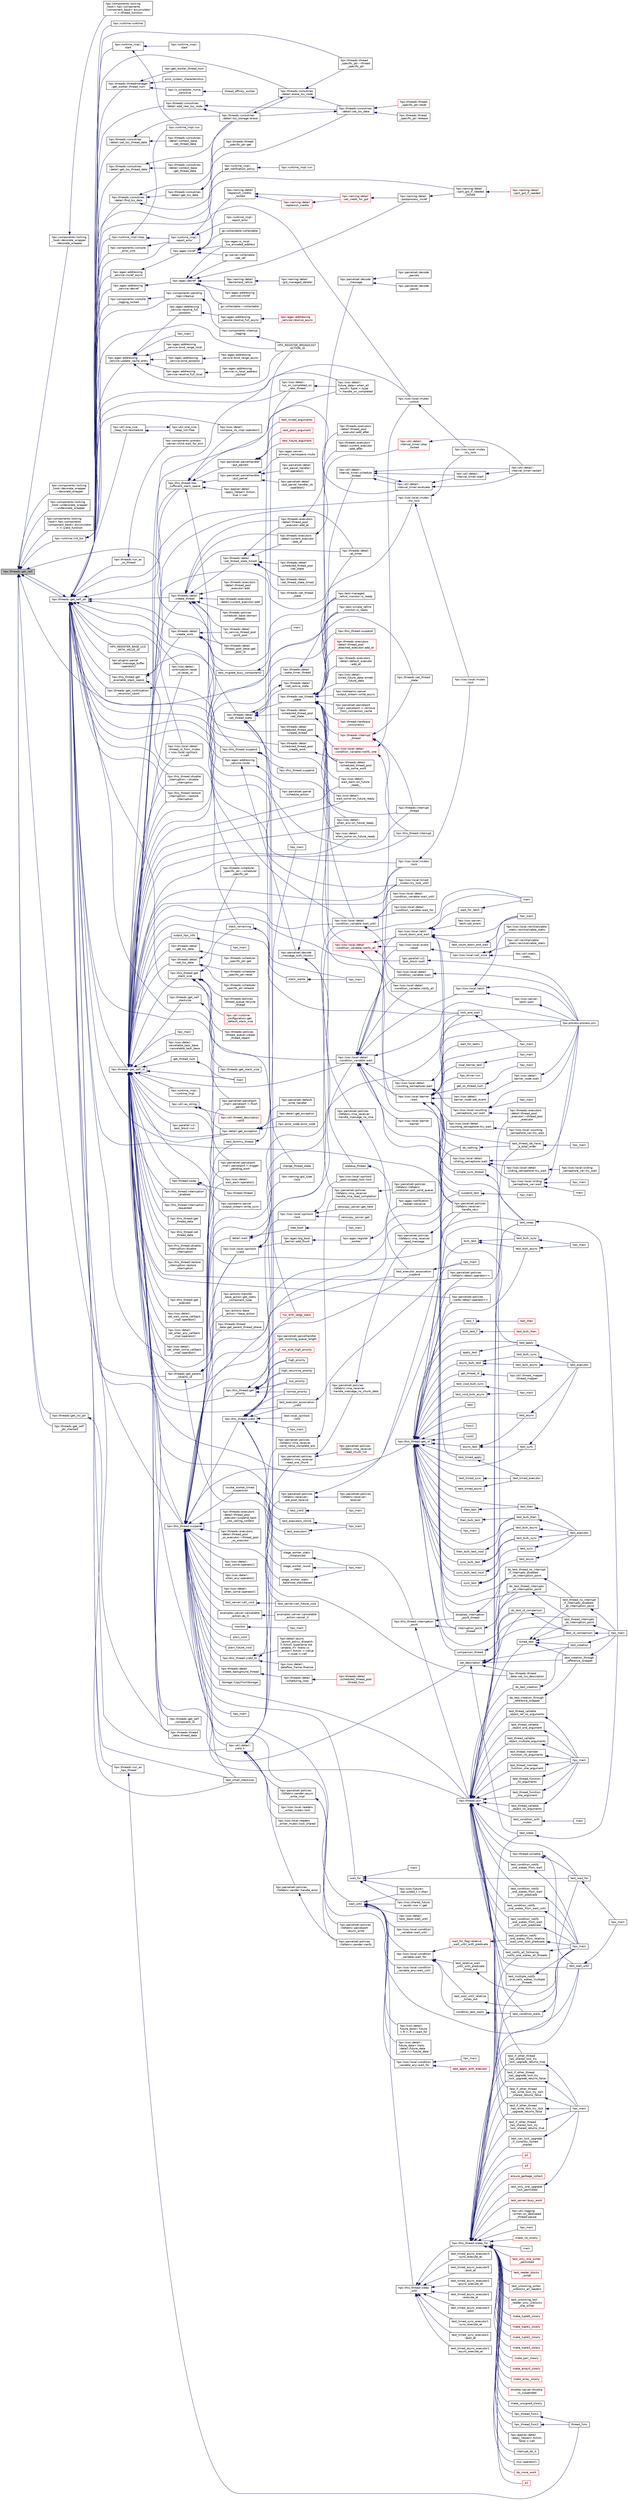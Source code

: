 digraph "hpx::threads::get_self"
{
  edge [fontname="Helvetica",fontsize="10",labelfontname="Helvetica",labelfontsize="10"];
  node [fontname="Helvetica",fontsize="10",shape=record];
  rankdir="LR";
  Node446 [label="hpx::threads::get_self",height=0.2,width=0.4,color="black", fillcolor="grey75", style="filled", fontcolor="black"];
  Node446 -> Node447 [dir="back",color="midnightblue",fontsize="10",style="solid",fontname="Helvetica"];
  Node447 [label="hpx::components::locking\l_hook::decorate_wrapper\l::decorate_wrapper",height=0.2,width=0.4,color="black", fillcolor="white", style="filled",URL="$d1/d15/structhpx_1_1components_1_1locking__hook_1_1decorate__wrapper.html#ab1e01f06fbc1a3d86cf9d9af3138f901"];
  Node447 -> Node448 [dir="back",color="midnightblue",fontsize="10",style="solid",fontname="Helvetica"];
  Node448 [label="hpx::components::locking\l_hook\< hpx::components\l::component_base\< accumulator\l \> \>::thread_function",height=0.2,width=0.4,color="black", fillcolor="white", style="filled",URL="$d7/de1/structhpx_1_1components_1_1locking__hook.html#a69f2cd5fbcc6a3b48e574df0f1b412a2"];
  Node446 -> Node449 [dir="back",color="midnightblue",fontsize="10",style="solid",fontname="Helvetica"];
  Node449 [label="hpx::components::locking\l_hook::decorate_wrapper\l::~decorate_wrapper",height=0.2,width=0.4,color="black", fillcolor="white", style="filled",URL="$d1/d15/structhpx_1_1components_1_1locking__hook_1_1decorate__wrapper.html#abfad778217c5086605ba9751607e4415"];
  Node446 -> Node450 [dir="back",color="midnightblue",fontsize="10",style="solid",fontname="Helvetica"];
  Node450 [label="hpx::components::locking\l_hook::undecorate_wrapper\l::~undecorate_wrapper",height=0.2,width=0.4,color="black", fillcolor="white", style="filled",URL="$df/d3c/structhpx_1_1components_1_1locking__hook_1_1undecorate__wrapper.html#a52928092a7e0acb6e75768a3fd2330e8"];
  Node446 -> Node451 [dir="back",color="midnightblue",fontsize="10",style="solid",fontname="Helvetica"];
  Node451 [label="hpx::components::locking\l_hook\< hpx::components\l::component_base\< accumulator\l \> \>::yield_function",height=0.2,width=0.4,color="black", fillcolor="white", style="filled",URL="$d7/de1/structhpx_1_1components_1_1locking__hook.html#ac3ceab4fd88c5e78693a1de46be6510f"];
  Node446 -> Node452 [dir="back",color="midnightblue",fontsize="10",style="solid",fontname="Helvetica"];
  Node452 [label="hpx::test::managed\l_refcnt_monitor::is_ready",height=0.2,width=0.4,color="black", fillcolor="white", style="filled",URL="$d6/d63/structhpx_1_1test_1_1managed__refcnt__monitor.html#a8681fcdd6d2a6e0b0bb8bf78b2eb3ae2"];
  Node446 -> Node453 [dir="back",color="midnightblue",fontsize="10",style="solid",fontname="Helvetica"];
  Node453 [label="hpx::runtime::init_tss",height=0.2,width=0.4,color="black", fillcolor="white", style="filled",URL="$d0/d7b/classhpx_1_1runtime.html#a8aa04153394a34e9f75cf0a07a05ad27"];
  Node453 -> Node454 [dir="back",color="midnightblue",fontsize="10",style="solid",fontname="Helvetica"];
  Node454 [label="hpx::runtime::runtime",height=0.2,width=0.4,color="black", fillcolor="white", style="filled",URL="$d0/d7b/classhpx_1_1runtime.html#ab43f75dc859aa23717d94f591b7c3ff8",tooltip="construct a new instance of a runtime "];
  Node453 -> Node455 [dir="back",color="midnightblue",fontsize="10",style="solid",fontname="Helvetica"];
  Node455 [label="hpx::runtime_impl::\lstart",height=0.2,width=0.4,color="black", fillcolor="white", style="filled",URL="$dc/d80/classhpx_1_1runtime__impl.html#af9bdb195f306613b511f9055416bfd22",tooltip="Start the runtime system. "];
  Node455 -> Node456 [dir="back",color="midnightblue",fontsize="10",style="solid",fontname="Helvetica"];
  Node456 [label="hpx::runtime_impl::\lstart",height=0.2,width=0.4,color="black", fillcolor="white", style="filled",URL="$dc/d80/classhpx_1_1runtime__impl.html#a65be9f67d82e42bc9d6ad34da1fd8e68",tooltip="Start the runtime system. "];
  Node455 -> Node457 [dir="back",color="midnightblue",fontsize="10",style="solid",fontname="Helvetica"];
  Node457 [label="hpx::runtime_impl::run",height=0.2,width=0.4,color="black", fillcolor="white", style="filled",URL="$dc/d80/classhpx_1_1runtime__impl.html#ad97f579306f8e516c65886ca56a58f2b",tooltip="Run the HPX runtime system, use the given function for the main thread and block waiting for all thre..."];
  Node453 -> Node458 [dir="back",color="midnightblue",fontsize="10",style="solid",fontname="Helvetica"];
  Node458 [label="hpx::runtime_impl::\lget_notification_policy",height=0.2,width=0.4,color="black", fillcolor="white", style="filled",URL="$dc/d80/classhpx_1_1runtime__impl.html#aa9de8265198ceaf0e1e3f2ac1d78462e"];
  Node458 -> Node459 [dir="back",color="midnightblue",fontsize="10",style="solid",fontname="Helvetica"];
  Node459 [label="hpx::runtime_impl::run",height=0.2,width=0.4,color="black", fillcolor="white", style="filled",URL="$dc/d80/classhpx_1_1runtime__impl.html#af8458421582bcb47802b012932a68757",tooltip="Run the HPX runtime system, initially use the given number of (OS) threads in the thread-manager and ..."];
  Node446 -> Node460 [dir="back",color="midnightblue",fontsize="10",style="solid",fontname="Helvetica"];
  Node460 [label="hpx::test::simple_refcnt\l_monitor::is_ready",height=0.2,width=0.4,color="black", fillcolor="white", style="filled",URL="$d9/d66/structhpx_1_1test_1_1simple__refcnt__monitor.html#a54abdfc212a9e2e47a91a0e6128de1e1"];
  Node446 -> Node461 [dir="back",color="midnightblue",fontsize="10",style="solid",fontname="Helvetica"];
  Node461 [label="hpx::threads::get_self_ptr",height=0.2,width=0.4,color="black", fillcolor="white", style="filled",URL="$d7/d28/namespacehpx_1_1threads.html#a22877ae347ad884cde3a51397dad6c53"];
  Node461 -> Node462 [dir="back",color="midnightblue",fontsize="10",style="solid",fontname="Helvetica"];
  Node462 [label="hpx::agas::addressing\l_service::route",height=0.2,width=0.4,color="black", fillcolor="white", style="filled",URL="$db/d58/structhpx_1_1agas_1_1addressing__service.html#a7ba78aaaea353576c92e10899bbbb471",tooltip="Route the given parcel to the appropriate AGAS service instance. "];
  Node462 -> Node463 [dir="back",color="midnightblue",fontsize="10",style="solid",fontname="Helvetica"];
  Node463 [label="hpx::parcelset::decode\l_message_with_chunks",height=0.2,width=0.4,color="black", fillcolor="white", style="filled",URL="$d4/d41/namespacehpx_1_1parcelset.html#abb7d99e0c8aaa983f0851d9c5d4e78bf"];
  Node463 -> Node464 [dir="back",color="midnightblue",fontsize="10",style="solid",fontname="Helvetica"];
  Node464 [label="hpx::parcelset::decode\l_message",height=0.2,width=0.4,color="black", fillcolor="white", style="filled",URL="$d4/d41/namespacehpx_1_1parcelset.html#ab5f27461c52dbbfeab29fe8a37986faa"];
  Node464 -> Node465 [dir="back",color="midnightblue",fontsize="10",style="solid",fontname="Helvetica"];
  Node465 [label="hpx::parcelset::decode\l_parcel",height=0.2,width=0.4,color="black", fillcolor="white", style="filled",URL="$d4/d41/namespacehpx_1_1parcelset.html#a0199ca3fa04e8fa08c9e6b9eec41ebb5"];
  Node464 -> Node466 [dir="back",color="midnightblue",fontsize="10",style="solid",fontname="Helvetica"];
  Node466 [label="hpx::parcelset::decode\l_parcels",height=0.2,width=0.4,color="black", fillcolor="white", style="filled",URL="$d4/d41/namespacehpx_1_1parcelset.html#aa7b4acdaa73e95824f4406d316551b51"];
  Node463 -> Node467 [dir="back",color="midnightblue",fontsize="10",style="solid",fontname="Helvetica"];
  Node467 [label="hpx::parcelset::policies\l::libfabric::rma_receiver\l::handle_message_no_rma",height=0.2,width=0.4,color="black", fillcolor="white", style="filled",URL="$d4/d56/structhpx_1_1parcelset_1_1policies_1_1libfabric_1_1rma__receiver.html#a9ee3082ad51ee63cf85049b8126580f0"];
  Node467 -> Node468 [dir="back",color="midnightblue",fontsize="10",style="solid",fontname="Helvetica"];
  Node468 [label="hpx::parcelset::policies\l::libfabric::rma_receiver\l::read_message",height=0.2,width=0.4,color="black", fillcolor="white", style="filled",URL="$d4/d56/structhpx_1_1parcelset_1_1policies_1_1libfabric_1_1rma__receiver.html#a687e3e9569a57b6bd48220ecd7ef2394"];
  Node468 -> Node469 [dir="back",color="midnightblue",fontsize="10",style="solid",fontname="Helvetica"];
  Node469 [label="hpx::parcelset::policies\l::libfabric::receiver::\lhandle_recv",height=0.2,width=0.4,color="black", fillcolor="white", style="filled",URL="$d9/df5/structhpx_1_1parcelset_1_1policies_1_1libfabric_1_1receiver.html#ae18eac5b1593bc79ba31cf828177d611"];
  Node463 -> Node470 [dir="back",color="midnightblue",fontsize="10",style="solid",fontname="Helvetica"];
  Node470 [label="hpx::parcelset::policies\l::libfabric::rma_receiver\l::handle_rma_read_completion",height=0.2,width=0.4,color="black", fillcolor="white", style="filled",URL="$d4/d56/structhpx_1_1parcelset_1_1policies_1_1libfabric_1_1rma__receiver.html#a77182bc65fb4dd0fc0737d87bec05a72"];
  Node470 -> Node471 [dir="back",color="midnightblue",fontsize="10",style="solid",fontname="Helvetica"];
  Node471 [label="hpx::parcelset::policies\l::libfabric::libfabric\l_controller::poll_send_queue",height=0.2,width=0.4,color="black", fillcolor="white", style="filled",URL="$db/d9f/classhpx_1_1parcelset_1_1policies_1_1libfabric_1_1libfabric__controller.html#afaa02e122be1ea6800a245af7b3a9cf8"];
  Node462 -> Node472 [dir="back",color="midnightblue",fontsize="10",style="solid",fontname="Helvetica"];
  Node472 [label="hpx::parcelset::parcel\l::schedule_action",height=0.2,width=0.4,color="black", fillcolor="white", style="filled",URL="$d7/d11/classhpx_1_1parcelset_1_1parcel.html#a48b0c65d702bd4b1c4234de252246eb5"];
  Node461 -> Node473 [dir="back",color="midnightblue",fontsize="10",style="solid",fontname="Helvetica"];
  Node473 [label="hpx::agas::addressing\l_service::incref_async",height=0.2,width=0.4,color="black", fillcolor="white", style="filled",URL="$db/d58/structhpx_1_1agas_1_1addressing__service.html#adae9df2634cf648f129f203c3678c1c1",tooltip="Increment the global reference count for the given id. "];
  Node473 -> Node474 [dir="back",color="midnightblue",fontsize="10",style="solid",fontname="Helvetica"];
  Node474 [label="hpx::agas::incref",height=0.2,width=0.4,color="black", fillcolor="white", style="filled",URL="$dc/d54/namespacehpx_1_1agas.html#aad81d2ea721c1a5692e243ef07bf164f"];
  Node474 -> Node475 [dir="back",color="midnightblue",fontsize="10",style="solid",fontname="Helvetica"];
  Node475 [label="hpx::agas::is_local\l_lva_encoded_address",height=0.2,width=0.4,color="black", fillcolor="white", style="filled",URL="$dc/d54/namespacehpx_1_1agas.html#abb5e5584ed3b536ace8e3f58415e24c2"];
  Node474 -> Node476 [dir="back",color="midnightblue",fontsize="10",style="solid",fontname="Helvetica"];
  Node476 [label="gc::server::collectable\l::set_ref",height=0.2,width=0.4,color="black", fillcolor="white", style="filled",URL="$da/d76/structgc_1_1server_1_1collectable.html#a8e123e39f5a85da593dc15b5f872748d"];
  Node474 -> Node477 [dir="back",color="midnightblue",fontsize="10",style="solid",fontname="Helvetica"];
  Node477 [label="gc::collectable::collectable",height=0.2,width=0.4,color="black", fillcolor="white", style="filled",URL="$da/d23/structgc_1_1collectable.html#a9ac791be34891330ff8192ac2ef68c7c"];
  Node474 -> Node478 [dir="back",color="midnightblue",fontsize="10",style="solid",fontname="Helvetica"];
  Node478 [label="hpx::naming::detail\l::split_gid_if_needed\l_locked",height=0.2,width=0.4,color="black", fillcolor="white", style="filled",URL="$d5/d18/namespacehpx_1_1naming_1_1detail.html#a8a41d874bb719f702a76d483293d9d56"];
  Node478 -> Node479 [dir="back",color="midnightblue",fontsize="10",style="solid",fontname="Helvetica"];
  Node479 [label="hpx::naming::detail\l::split_gid_if_needed",height=0.2,width=0.4,color="red", fillcolor="white", style="filled",URL="$d5/d18/namespacehpx_1_1naming_1_1detail.html#a106949fcb9087fb6bdca67d048d6568f"];
  Node474 -> Node500 [dir="back",color="midnightblue",fontsize="10",style="solid",fontname="Helvetica"];
  Node500 [label="hpx::naming::detail\l::replenish_credits\l_locked",height=0.2,width=0.4,color="black", fillcolor="white", style="filled",URL="$d5/d18/namespacehpx_1_1naming_1_1detail.html#a011ed4fa9a2f4d4319adc54943fa03d6"];
  Node500 -> Node501 [dir="back",color="midnightblue",fontsize="10",style="solid",fontname="Helvetica"];
  Node501 [label="hpx::naming::detail\l::replenish_credits",height=0.2,width=0.4,color="red", fillcolor="white", style="filled",URL="$d5/d18/namespacehpx_1_1naming_1_1detail.html#aab806d937bd01894af129d3d3cbb22f4"];
  Node501 -> Node505 [dir="back",color="midnightblue",fontsize="10",style="solid",fontname="Helvetica"];
  Node505 [label="hpx::naming::detail\l::set_credit_for_gid",height=0.2,width=0.4,color="red", fillcolor="white", style="filled",URL="$d5/d18/namespacehpx_1_1naming_1_1detail.html#a87703193ff814a4e1c912e98e655ec51"];
  Node505 -> Node506 [dir="back",color="midnightblue",fontsize="10",style="solid",fontname="Helvetica"];
  Node506 [label="hpx::naming::detail\l::postprocess_incref",height=0.2,width=0.4,color="black", fillcolor="white", style="filled",URL="$d5/d18/namespacehpx_1_1naming_1_1detail.html#a9d2708b2b1a4087d64195137b077ef1d"];
  Node506 -> Node478 [dir="back",color="midnightblue",fontsize="10",style="solid",fontname="Helvetica"];
  Node500 -> Node505 [dir="back",color="midnightblue",fontsize="10",style="solid",fontname="Helvetica"];
  Node461 -> Node567 [dir="back",color="midnightblue",fontsize="10",style="solid",fontname="Helvetica"];
  Node567 [label="hpx::agas::addressing\l_service::decref",height=0.2,width=0.4,color="black", fillcolor="white", style="filled",URL="$db/d58/structhpx_1_1agas_1_1addressing__service.html#a0f18342491c8f0398bc0747a0634658b",tooltip="Decrement the global reference count for the given id. "];
  Node567 -> Node568 [dir="back",color="midnightblue",fontsize="10",style="solid",fontname="Helvetica"];
  Node568 [label="hpx::agas::decref",height=0.2,width=0.4,color="black", fillcolor="white", style="filled",URL="$dc/d54/namespacehpx_1_1agas.html#a08f10ad4320050773ecaf08b7ad1ad3e"];
  Node568 -> Node535 [dir="back",color="midnightblue",fontsize="10",style="solid",fontname="Helvetica"];
  Node535 [label="hpx::agas::addressing\l_service::incref",height=0.2,width=0.4,color="black", fillcolor="white", style="filled",URL="$db/d58/structhpx_1_1agas_1_1addressing__service.html#a77add8ef493b3ff577876bbbde8b2ead"];
  Node568 -> Node475 [dir="back",color="midnightblue",fontsize="10",style="solid",fontname="Helvetica"];
  Node568 -> Node476 [dir="back",color="midnightblue",fontsize="10",style="solid",fontname="Helvetica"];
  Node568 -> Node569 [dir="back",color="midnightblue",fontsize="10",style="solid",fontname="Helvetica"];
  Node569 [label="gc::collectable::~collectable",height=0.2,width=0.4,color="black", fillcolor="white", style="filled",URL="$da/d23/structgc_1_1collectable.html#aa3ac1547c0889e84cc088090dafcad1e"];
  Node568 -> Node570 [dir="back",color="midnightblue",fontsize="10",style="solid",fontname="Helvetica"];
  Node570 [label="hpx::naming::detail\l::decrement_refcnt",height=0.2,width=0.4,color="black", fillcolor="white", style="filled",URL="$d5/d18/namespacehpx_1_1naming_1_1detail.html#a63ddb380473bdb8a186686ffe718b6e2"];
  Node570 -> Node571 [dir="back",color="midnightblue",fontsize="10",style="solid",fontname="Helvetica"];
  Node571 [label="hpx::naming::detail\l::gid_managed_deleter",height=0.2,width=0.4,color="black", fillcolor="white", style="filled",URL="$d5/d18/namespacehpx_1_1naming_1_1detail.html#a4a5ba88a0340322e30f2d7b160a4568f"];
  Node568 -> Node506 [dir="back",color="midnightblue",fontsize="10",style="solid",fontname="Helvetica"];
  Node461 -> Node572 [dir="back",color="midnightblue",fontsize="10",style="solid",fontname="Helvetica"];
  Node572 [label="hpx::agas::addressing\l_service::update_cache_entry",height=0.2,width=0.4,color="black", fillcolor="white", style="filled",URL="$db/d58/structhpx_1_1agas_1_1addressing__service.html#ab49f7530592fc5c804c94720b8ffd61d"];
  Node572 -> Node573 [dir="back",color="midnightblue",fontsize="10",style="solid",fontname="Helvetica"];
  Node573 [label="hpx::agas::addressing\l_service::bind_range_local",height=0.2,width=0.4,color="black", fillcolor="white", style="filled",URL="$db/d58/structhpx_1_1agas_1_1addressing__service.html#ab1d0ff454f580a5082a9b5d25b4f06fd",tooltip="Bind unique range of global ids to given base address. "];
  Node572 -> Node574 [dir="back",color="midnightblue",fontsize="10",style="solid",fontname="Helvetica"];
  Node574 [label="hpx::agas::addressing\l_service::bind_postproc",height=0.2,width=0.4,color="black", fillcolor="white", style="filled",URL="$db/d58/structhpx_1_1agas_1_1addressing__service.html#ae6f42662e19483b27cbf2e2779104b6c"];
  Node574 -> Node575 [dir="back",color="midnightblue",fontsize="10",style="solid",fontname="Helvetica"];
  Node575 [label="hpx::agas::addressing\l_service::bind_range_async",height=0.2,width=0.4,color="black", fillcolor="white", style="filled",URL="$db/d58/structhpx_1_1agas_1_1addressing__service.html#ad125f48a33347da6ab20c84f57822af7"];
  Node572 -> Node576 [dir="back",color="midnightblue",fontsize="10",style="solid",fontname="Helvetica"];
  Node576 [label="hpx::agas::addressing\l_service::resolve_full_local",height=0.2,width=0.4,color="black", fillcolor="white", style="filled",URL="$db/d58/structhpx_1_1agas_1_1addressing__service.html#af089b92023be321f1e101f8666f79d56"];
  Node576 -> Node577 [dir="back",color="midnightblue",fontsize="10",style="solid",fontname="Helvetica"];
  Node577 [label="hpx::agas::addressing\l_service::is_local_address\l_cached",height=0.2,width=0.4,color="black", fillcolor="white", style="filled",URL="$db/d58/structhpx_1_1agas_1_1addressing__service.html#ac22315a71f47927a730953d44c01e119"];
  Node572 -> Node578 [dir="back",color="midnightblue",fontsize="10",style="solid",fontname="Helvetica"];
  Node578 [label="hpx::agas::addressing\l_service::resolve_full\l_postproc",height=0.2,width=0.4,color="black", fillcolor="white", style="filled",URL="$db/d58/structhpx_1_1agas_1_1addressing__service.html#a9adf9683a9e200a15224e7c04f8d6339"];
  Node578 -> Node579 [dir="back",color="midnightblue",fontsize="10",style="solid",fontname="Helvetica"];
  Node579 [label="hpx::agas::addressing\l_service::resolve_full_async",height=0.2,width=0.4,color="black", fillcolor="white", style="filled",URL="$db/d58/structhpx_1_1agas_1_1addressing__service.html#af678e6288e0f302b9c96b813a8e660ef"];
  Node579 -> Node580 [dir="back",color="midnightblue",fontsize="10",style="solid",fontname="Helvetica"];
  Node580 [label="hpx::agas::addressing\l_service::resolve_async",height=0.2,width=0.4,color="red", fillcolor="white", style="filled",URL="$db/d58/structhpx_1_1agas_1_1addressing__service.html#a3344990e7d5c255f51bf89a8fb2828eb"];
  Node572 -> Node633 [dir="back",color="midnightblue",fontsize="10",style="solid",fontname="Helvetica"];
  Node633 [label="hpx_main",height=0.2,width=0.4,color="black", fillcolor="white", style="filled",URL="$d1/d4f/local__address__rebind_8cpp.html#aaf67a3863f19ff7033e239ebb1204fb7"];
  Node572 -> Node637 [dir="back",color="midnightblue",fontsize="10",style="solid",fontname="Helvetica"];
  Node637 [label="HPX_REGISTER_BROADCAST\l_ACTION_ID",height=0.2,width=0.4,color="black", fillcolor="white", style="filled",URL="$de/d5c/runtime__support__server_8cpp.html#a2c7fd60adfab122ae67b173ad73fc706"];
  Node461 -> Node638 [dir="back",color="midnightblue",fontsize="10",style="solid",fontname="Helvetica"];
  Node638 [label="hpx::lcos::local::detail\l::condition_variable::wait",height=0.2,width=0.4,color="black", fillcolor="white", style="filled",URL="$d2/d39/classhpx_1_1lcos_1_1local_1_1detail_1_1condition__variable.html#a50fcaaece7968ab37d3f2e8771afabf9"];
  Node638 -> Node639 [dir="back",color="midnightblue",fontsize="10",style="solid",fontname="Helvetica"];
  Node639 [label="hpx::lcos::local::detail\l::condition_variable::notify_all",height=0.2,width=0.4,color="black", fillcolor="white", style="filled",URL="$d2/d39/classhpx_1_1lcos_1_1local_1_1detail_1_1condition__variable.html#ae669c43530443e8852760f51f0ee3862"];
  Node638 -> Node640 [dir="back",color="midnightblue",fontsize="10",style="solid",fontname="Helvetica"];
  Node640 [label="hpx::lcos::local::detail\l::condition_variable::wait",height=0.2,width=0.4,color="black", fillcolor="white", style="filled",URL="$d2/d39/classhpx_1_1lcos_1_1local_1_1detail_1_1condition__variable.html#aa0eda2419e7df2922669d8f8ca392376"];
  Node640 -> Node517 [dir="back",color="midnightblue",fontsize="10",style="solid",fontname="Helvetica"];
  Node517 [label="hpx.process.process.join",height=0.2,width=0.4,color="black", fillcolor="white", style="filled",URL="$d3/d41/classhpx_1_1process_1_1process.html#acc7ec4687f3bf5ae121ef7b494d991d8"];
  Node638 -> Node641 [dir="back",color="midnightblue",fontsize="10",style="solid",fontname="Helvetica"];
  Node641 [label="hpx::lcos::local::detail\l::counting_semaphore::wait",height=0.2,width=0.4,color="black", fillcolor="white", style="filled",URL="$d3/d61/classhpx_1_1lcos_1_1local_1_1detail_1_1counting__semaphore.html#a649923710c2ef70cfe2933926438d5fe"];
  Node641 -> Node642 [dir="back",color="midnightblue",fontsize="10",style="solid",fontname="Helvetica"];
  Node642 [label="hpx::lcos::local::counting\l_semaphore_var::wait",height=0.2,width=0.4,color="black", fillcolor="white", style="filled",URL="$df/d53/classhpx_1_1lcos_1_1local_1_1counting__semaphore__var.html#a803c6b370e225e49b5033bbb4e7e91a1",tooltip="Wait for the semaphore to be signaled. "];
  Node642 -> Node643 [dir="back",color="midnightblue",fontsize="10",style="solid",fontname="Helvetica"];
  Node643 [label="hpx_main",height=0.2,width=0.4,color="black", fillcolor="white", style="filled",URL="$df/de9/counting__semaphore_8cpp.html#aefd26dd818037509b2241068d57e3e1d"];
  Node642 -> Node517 [dir="back",color="midnightblue",fontsize="10",style="solid",fontname="Helvetica"];
  Node642 -> Node644 [dir="back",color="midnightblue",fontsize="10",style="solid",fontname="Helvetica"];
  Node644 [label="hpx::threads::executors\l::detail::thread_pool\l_executor::~thread_pool\l_executor",height=0.2,width=0.4,color="black", fillcolor="white", style="filled",URL="$d0/d20/classhpx_1_1threads_1_1executors_1_1detail_1_1thread__pool__executor.html#a985ac5d8e9202879fdfb64789caf44ea"];
  Node641 -> Node645 [dir="back",color="midnightblue",fontsize="10",style="solid",fontname="Helvetica"];
  Node645 [label="hpx::lcos::local::detail\l::counting_semaphore::try_wait",height=0.2,width=0.4,color="black", fillcolor="white", style="filled",URL="$d3/d61/classhpx_1_1lcos_1_1local_1_1detail_1_1counting__semaphore.html#ac320439e96c0cda1540d408c75d26aa3"];
  Node645 -> Node646 [dir="back",color="midnightblue",fontsize="10",style="solid",fontname="Helvetica"];
  Node646 [label="hpx::lcos::local::counting\l_semaphore_var::try_wait",height=0.2,width=0.4,color="black", fillcolor="white", style="filled",URL="$df/d53/classhpx_1_1lcos_1_1local_1_1counting__semaphore__var.html#a81da6f6de5f9518e74768cde90d9d5b7",tooltip="Try to wait for the semaphore to be signaled. "];
  Node641 -> Node517 [dir="back",color="midnightblue",fontsize="10",style="solid",fontname="Helvetica"];
  Node638 -> Node647 [dir="back",color="midnightblue",fontsize="10",style="solid",fontname="Helvetica"];
  Node647 [label="hpx::lcos::local::event\l::reset",height=0.2,width=0.4,color="black", fillcolor="white", style="filled",URL="$d2/d08/classhpx_1_1lcos_1_1local_1_1event.html#a1705a352cfae05961fe1f5c112199554",tooltip="Reset the event. "];
  Node647 -> Node648 [dir="back",color="midnightblue",fontsize="10",style="solid",fontname="Helvetica"];
  Node648 [label="hpx::lcos::local::call_once",height=0.2,width=0.4,color="black", fillcolor="white", style="filled",URL="$d0/d47/namespacehpx_1_1lcos_1_1local.html#a3fa67464391720578b24d35907853756"];
  Node648 -> Node649 [dir="back",color="midnightblue",fontsize="10",style="solid",fontname="Helvetica"];
  Node649 [label="hpx::lcos::local::reinitializable\l_static::reinitializable_static",height=0.2,width=0.4,color="black", fillcolor="white", style="filled",URL="$d4/d04/structhpx_1_1lcos_1_1local_1_1reinitializable__static.html#a5be89efcb123484e955a72ee512d0ea2"];
  Node648 -> Node650 [dir="back",color="midnightblue",fontsize="10",style="solid",fontname="Helvetica"];
  Node650 [label="hpx::util::reinitializable\l_static::reinitializable_static",height=0.2,width=0.4,color="black", fillcolor="white", style="filled",URL="$d2/db7/structhpx_1_1util_1_1reinitializable__static.html#a8ebb2d00ae9b9ed3bef5751a326e57b3"];
  Node648 -> Node651 [dir="back",color="midnightblue",fontsize="10",style="solid",fontname="Helvetica"];
  Node651 [label="hpx::util::static_\l::static_",height=0.2,width=0.4,color="black", fillcolor="white", style="filled",URL="$d3/dbb/structhpx_1_1util_1_1static__.html#a469d6f838e6368a1517bc1082099b8da"];
  Node638 -> Node652 [dir="back",color="midnightblue",fontsize="10",style="solid",fontname="Helvetica"];
  Node652 [label="hpx::lcos::local::latch\l::count_down_and_wait",height=0.2,width=0.4,color="black", fillcolor="white", style="filled",URL="$dd/de7/classhpx_1_1lcos_1_1local_1_1latch.html#adefe7460a4205b19b2d7db2390673685"];
  Node652 -> Node653 [dir="back",color="midnightblue",fontsize="10",style="solid",fontname="Helvetica"];
  Node653 [label="wait_for_latch",height=0.2,width=0.4,color="black", fillcolor="white", style="filled",URL="$d3/dd4/enumerate__threads_8cpp.html#a1044b11869f3225fc64846d4674c34a0"];
  Node653 -> Node654 [dir="back",color="midnightblue",fontsize="10",style="solid",fontname="Helvetica"];
  Node654 [label="main",height=0.2,width=0.4,color="black", fillcolor="white", style="filled",URL="$d3/dd4/enumerate__threads_8cpp.html#ae66f6b31b5ad750f1fe042a706a4e3d4"];
  Node652 -> Node654 [dir="back",color="midnightblue",fontsize="10",style="solid",fontname="Helvetica"];
  Node652 -> Node655 [dir="back",color="midnightblue",fontsize="10",style="solid",fontname="Helvetica"];
  Node655 [label="hpx::lcos::server::\llatch::set_event",height=0.2,width=0.4,color="black", fillcolor="white", style="filled",URL="$d7/d72/classhpx_1_1lcos_1_1server_1_1latch.html#ad456d4a188574ebc6bdb53f626cb8b27"];
  Node652 -> Node656 [dir="back",color="midnightblue",fontsize="10",style="solid",fontname="Helvetica"];
  Node656 [label="test_count_down_and_wait",height=0.2,width=0.4,color="black", fillcolor="white", style="filled",URL="$d4/db4/local__latch_8cpp.html#a835e7630881efa4fb379972b0dc2fdb1"];
  Node656 -> Node657 [dir="back",color="midnightblue",fontsize="10",style="solid",fontname="Helvetica"];
  Node657 [label="hpx_main",height=0.2,width=0.4,color="black", fillcolor="white", style="filled",URL="$d4/db4/local__latch_8cpp.html#aefd26dd818037509b2241068d57e3e1d"];
  Node652 -> Node657 [dir="back",color="midnightblue",fontsize="10",style="solid",fontname="Helvetica"];
  Node652 -> Node658 [dir="back",color="midnightblue",fontsize="10",style="solid",fontname="Helvetica"];
  Node658 [label="test_apply",height=0.2,width=0.4,color="black", fillcolor="white", style="filled",URL="$d8/d83/minimal__async__executor_8cpp.html#a5f84f0aa2a8c7b97a91aff6d6eb013fc"];
  Node658 -> Node659 [dir="back",color="midnightblue",fontsize="10",style="solid",fontname="Helvetica"];
  Node659 [label="test_executor",height=0.2,width=0.4,color="black", fillcolor="white", style="filled",URL="$d8/d83/minimal__async__executor_8cpp.html#a12065ee56eec28d3895ba316405a7116"];
  Node652 -> Node660 [dir="back",color="midnightblue",fontsize="10",style="solid",fontname="Helvetica"];
  Node660 [label="test_timed_apply",height=0.2,width=0.4,color="black", fillcolor="white", style="filled",URL="$d7/de3/minimal__timed__async__executor_8cpp.html#a4efa415d3bbbec720c16e167505810e9"];
  Node660 -> Node661 [dir="back",color="midnightblue",fontsize="10",style="solid",fontname="Helvetica"];
  Node661 [label="test_timed_executor",height=0.2,width=0.4,color="black", fillcolor="white", style="filled",URL="$d7/de3/minimal__timed__async__executor_8cpp.html#a4e2d002d587a77e84eb27f1f903f5094"];
  Node638 -> Node662 [dir="back",color="midnightblue",fontsize="10",style="solid",fontname="Helvetica"];
  Node662 [label="hpx::lcos::local::latch\l::wait",height=0.2,width=0.4,color="black", fillcolor="white", style="filled",URL="$dd/de7/classhpx_1_1lcos_1_1local_1_1latch.html#aee0ac5a5fbb311045b28412f8f484bf0"];
  Node662 -> Node663 [dir="back",color="midnightblue",fontsize="10",style="solid",fontname="Helvetica"];
  Node663 [label="hpx::lcos::server::\llatch::wait",height=0.2,width=0.4,color="black", fillcolor="white", style="filled",URL="$d7/d72/classhpx_1_1lcos_1_1server_1_1latch.html#a8fc64b5e66e9b38940ab5fef5d7f4789"];
  Node663 -> Node517 [dir="back",color="midnightblue",fontsize="10",style="solid",fontname="Helvetica"];
  Node662 -> Node657 [dir="back",color="midnightblue",fontsize="10",style="solid",fontname="Helvetica"];
  Node662 -> Node517 [dir="back",color="midnightblue",fontsize="10",style="solid",fontname="Helvetica"];
  Node638 -> Node664 [dir="back",color="midnightblue",fontsize="10",style="solid",fontname="Helvetica"];
  Node664 [label="hpx::lcos::local::barrier\l::barrier",height=0.2,width=0.4,color="black", fillcolor="white", style="filled",URL="$da/d43/classhpx_1_1lcos_1_1local_1_1barrier.html#aefb0700d69c5d946e12d1b914ac80ba6"];
  Node638 -> Node665 [dir="back",color="midnightblue",fontsize="10",style="solid",fontname="Helvetica"];
  Node665 [label="hpx::lcos::local::barrier\l::wait",height=0.2,width=0.4,color="black", fillcolor="white", style="filled",URL="$da/d43/classhpx_1_1lcos_1_1local_1_1barrier.html#ae3374c182ffd12c9975963139b6f9255"];
  Node665 -> Node666 [dir="back",color="midnightblue",fontsize="10",style="solid",fontname="Helvetica"];
  Node666 [label="hpx::lcos::detail::\lbarrier_node::set_event",height=0.2,width=0.4,color="black", fillcolor="white", style="filled",URL="$dc/dd7/structhpx_1_1lcos_1_1detail_1_1barrier__node.html#a7c4df1612298d6bca82818ad1ab263e7"];
  Node666 -> Node667 [dir="back",color="midnightblue",fontsize="10",style="solid",fontname="Helvetica"];
  Node667 [label="hpx::lcos::detail::\lbarrier_node::wait",height=0.2,width=0.4,color="black", fillcolor="white", style="filled",URL="$dc/dd7/structhpx_1_1lcos_1_1detail_1_1barrier__node.html#aa4e3bd2f6143714f869892b8e992c45e"];
  Node667 -> Node517 [dir="back",color="midnightblue",fontsize="10",style="solid",fontname="Helvetica"];
  Node665 -> Node668 [dir="back",color="midnightblue",fontsize="10",style="solid",fontname="Helvetica"];
  Node668 [label="lock_and_wait",height=0.2,width=0.4,color="black", fillcolor="white", style="filled",URL="$d5/dca/hpx__thread__phase_8cpp.html#a33ae614742af7a5d14a763390f10b5ce"];
  Node668 -> Node669 [dir="back",color="midnightblue",fontsize="10",style="solid",fontname="Helvetica"];
  Node669 [label="hpx_main",height=0.2,width=0.4,color="black", fillcolor="white", style="filled",URL="$d5/dca/hpx__thread__phase_8cpp.html#aaf67a3863f19ff7033e239ebb1204fb7"];
  Node665 -> Node669 [dir="back",color="midnightblue",fontsize="10",style="solid",fontname="Helvetica"];
  Node665 -> Node670 [dir="back",color="midnightblue",fontsize="10",style="solid",fontname="Helvetica"];
  Node670 [label="hpx_driver::run",height=0.2,width=0.4,color="black", fillcolor="white", style="filled",URL="$df/d10/structhpx__driver.html#a18f4851aebac8f2b382fae393675108f"];
  Node665 -> Node671 [dir="back",color="midnightblue",fontsize="10",style="solid",fontname="Helvetica"];
  Node671 [label="local_barrier_test",height=0.2,width=0.4,color="black", fillcolor="white", style="filled",URL="$d2/db4/tests_2unit_2lcos_2local__barrier_8cpp.html#aa0780d94f0cd2b7fb0085691df108c5d"];
  Node671 -> Node672 [dir="back",color="midnightblue",fontsize="10",style="solid",fontname="Helvetica"];
  Node672 [label="hpx_main",height=0.2,width=0.4,color="black", fillcolor="white", style="filled",URL="$d2/db4/tests_2unit_2lcos_2local__barrier_8cpp.html#aaf67a3863f19ff7033e239ebb1204fb7"];
  Node665 -> Node673 [dir="back",color="midnightblue",fontsize="10",style="solid",fontname="Helvetica"];
  Node673 [label="get_os_thread_num",height=0.2,width=0.4,color="black", fillcolor="white", style="filled",URL="$d2/dfb/os__thread__num_8cpp.html#a4e93c08a1dab5895036ff150c5cbf0aa"];
  Node673 -> Node674 [dir="back",color="midnightblue",fontsize="10",style="solid",fontname="Helvetica"];
  Node674 [label="hpx_main",height=0.2,width=0.4,color="black", fillcolor="white", style="filled",URL="$d2/dfb/os__thread__num_8cpp.html#aaf67a3863f19ff7033e239ebb1204fb7"];
  Node665 -> Node517 [dir="back",color="midnightblue",fontsize="10",style="solid",fontname="Helvetica"];
  Node665 -> Node675 [dir="back",color="midnightblue",fontsize="10",style="solid",fontname="Helvetica"];
  Node675 [label="interruption_point\l_thread",height=0.2,width=0.4,color="black", fillcolor="white", style="filled",URL="$d0/d4e/tests_2unit_2threads_2thread_8cpp.html#a4ed7731f04404da6ea18c2204329f7cb"];
  Node675 -> Node676 [dir="back",color="midnightblue",fontsize="10",style="solid",fontname="Helvetica"];
  Node676 [label="do_test_thread_interrupts\l_at_interruption_point",height=0.2,width=0.4,color="black", fillcolor="white", style="filled",URL="$d0/d4e/tests_2unit_2threads_2thread_8cpp.html#a1592be75203d2ef54f0a19832cacecf8"];
  Node676 -> Node677 [dir="back",color="midnightblue",fontsize="10",style="solid",fontname="Helvetica"];
  Node677 [label="test_thread_interrupts\l_at_interruption_point",height=0.2,width=0.4,color="black", fillcolor="white", style="filled",URL="$d0/d4e/tests_2unit_2threads_2thread_8cpp.html#a4a6a8c2918dcd825da0102f3a63bf24a"];
  Node677 -> Node678 [dir="back",color="midnightblue",fontsize="10",style="solid",fontname="Helvetica"];
  Node678 [label="hpx_main",height=0.2,width=0.4,color="black", fillcolor="white", style="filled",URL="$d0/d4e/tests_2unit_2threads_2thread_8cpp.html#a255f773d830db5ca937cff11c2692fa2"];
  Node665 -> Node676 [dir="back",color="midnightblue",fontsize="10",style="solid",fontname="Helvetica"];
  Node665 -> Node679 [dir="back",color="midnightblue",fontsize="10",style="solid",fontname="Helvetica"];
  Node679 [label="disabled_interruption\l_point_thread",height=0.2,width=0.4,color="black", fillcolor="white", style="filled",URL="$d0/d4e/tests_2unit_2threads_2thread_8cpp.html#a36cf1f1e669661313a3a2657b174f7c2"];
  Node679 -> Node680 [dir="back",color="midnightblue",fontsize="10",style="solid",fontname="Helvetica"];
  Node680 [label="do_test_thread_no_interrupt\l_if_interrupts_disabled\l_at_interruption_point",height=0.2,width=0.4,color="black", fillcolor="white", style="filled",URL="$d0/d4e/tests_2unit_2threads_2thread_8cpp.html#a83a3b29d9f2edb5952625e72f9651985"];
  Node680 -> Node681 [dir="back",color="midnightblue",fontsize="10",style="solid",fontname="Helvetica"];
  Node681 [label="test_thread_no_interrupt\l_if_interrupts_disabled\l_at_interruption_point",height=0.2,width=0.4,color="black", fillcolor="white", style="filled",URL="$d0/d4e/tests_2unit_2threads_2thread_8cpp.html#ae8589f467c87f24293dd95710b4d8374"];
  Node681 -> Node678 [dir="back",color="midnightblue",fontsize="10",style="solid",fontname="Helvetica"];
  Node665 -> Node680 [dir="back",color="midnightblue",fontsize="10",style="solid",fontname="Helvetica"];
  Node665 -> Node682 [dir="back",color="midnightblue",fontsize="10",style="solid",fontname="Helvetica"];
  Node682 [label="simple_sync_thread",height=0.2,width=0.4,color="black", fillcolor="white", style="filled",URL="$d0/d4e/tests_2unit_2threads_2thread_8cpp.html#aafe091deb4ce014ec0d8354ca4219cb3"];
  Node682 -> Node683 [dir="back",color="midnightblue",fontsize="10",style="solid",fontname="Helvetica"];
  Node683 [label="test_swap",height=0.2,width=0.4,color="black", fillcolor="white", style="filled",URL="$d0/d4e/tests_2unit_2threads_2thread_8cpp.html#aa9645d2d1912efd27e83867429e862d0"];
  Node683 -> Node678 [dir="back",color="midnightblue",fontsize="10",style="solid",fontname="Helvetica"];
  Node665 -> Node683 [dir="back",color="midnightblue",fontsize="10",style="solid",fontname="Helvetica"];
  Node665 -> Node684 [dir="back",color="midnightblue",fontsize="10",style="solid",fontname="Helvetica"];
  Node684 [label="do_nothing",height=0.2,width=0.4,color="black", fillcolor="white", style="filled",URL="$df/d88/thread__id_8cpp.html#ad27c188384788837a2a71dde38635725"];
  Node684 -> Node685 [dir="back",color="midnightblue",fontsize="10",style="solid",fontname="Helvetica"];
  Node685 [label="test_thread_ids_have\l_a_total_order",height=0.2,width=0.4,color="black", fillcolor="white", style="filled",URL="$df/d88/thread__id_8cpp.html#a95604be93f5422b5bc87778cff21bde1"];
  Node685 -> Node686 [dir="back",color="midnightblue",fontsize="10",style="solid",fontname="Helvetica"];
  Node686 [label="hpx_main",height=0.2,width=0.4,color="black", fillcolor="white", style="filled",URL="$df/d88/thread__id_8cpp.html#a255f773d830db5ca937cff11c2692fa2"];
  Node665 -> Node685 [dir="back",color="midnightblue",fontsize="10",style="solid",fontname="Helvetica"];
  Node665 -> Node687 [dir="back",color="midnightblue",fontsize="10",style="solid",fontname="Helvetica"];
  Node687 [label="suspend_test",height=0.2,width=0.4,color="black", fillcolor="white", style="filled",URL="$db/d59/thread__suspend__duration_8cpp.html#a51db1109c6dea5b277ccfc6e1a2e0a18"];
  Node687 -> Node688 [dir="back",color="midnightblue",fontsize="10",style="solid",fontname="Helvetica"];
  Node688 [label="hpx_main",height=0.2,width=0.4,color="black", fillcolor="white", style="filled",URL="$db/d59/thread__suspend__duration_8cpp.html#aaf67a3863f19ff7033e239ebb1204fb7"];
  Node665 -> Node689 [dir="back",color="midnightblue",fontsize="10",style="solid",fontname="Helvetica"];
  Node689 [label="wait_for_tasks",height=0.2,width=0.4,color="black", fillcolor="white", style="filled",URL="$df/de1/timed__task__spawn_8cpp.html#a9343f118f9876c51c2ce9a733a41320f"];
  Node638 -> Node690 [dir="back",color="midnightblue",fontsize="10",style="solid",fontname="Helvetica"];
  Node690 [label="hpx::lcos::local::mutex\l::lock",height=0.2,width=0.4,color="black", fillcolor="white", style="filled",URL="$d2/dd8/classhpx_1_1lcos_1_1local_1_1mutex.html#a82c6428f1de7bf66ce8a6e915a2aed5f"];
  Node690 -> Node691 [dir="back",color="midnightblue",fontsize="10",style="solid",fontname="Helvetica"];
  Node691 [label="hpx::lcos::local::mutex\l::lock",height=0.2,width=0.4,color="black", fillcolor="white", style="filled",URL="$d2/dd8/classhpx_1_1lcos_1_1local_1_1mutex.html#abd3ddfa3586c7bc6a2549c26ac4acdf2"];
  Node638 -> Node517 [dir="back",color="midnightblue",fontsize="10",style="solid",fontname="Helvetica"];
  Node638 -> Node469 [dir="back",color="midnightblue",fontsize="10",style="solid",fontname="Helvetica"];
  Node638 -> Node692 [dir="back",color="midnightblue",fontsize="10",style="solid",fontname="Helvetica"];
  Node692 [label="hpx::lcos::local::detail\l::sliding_semaphore::wait",height=0.2,width=0.4,color="black", fillcolor="white", style="filled",URL="$d4/d7a/classhpx_1_1lcos_1_1local_1_1detail_1_1sliding__semaphore.html#ab93bd7db6fac9f091a701a35ceea6a8c"];
  Node692 -> Node517 [dir="back",color="midnightblue",fontsize="10",style="solid",fontname="Helvetica"];
  Node692 -> Node693 [dir="back",color="midnightblue",fontsize="10",style="solid",fontname="Helvetica"];
  Node693 [label="hpx::lcos::local::detail\l::sliding_semaphore::try_wait",height=0.2,width=0.4,color="black", fillcolor="white", style="filled",URL="$d4/d7a/classhpx_1_1lcos_1_1local_1_1detail_1_1sliding__semaphore.html#a3f898ca8cb6887f6c1325e8c0392724f"];
  Node693 -> Node694 [dir="back",color="midnightblue",fontsize="10",style="solid",fontname="Helvetica"];
  Node694 [label="hpx::lcos::local::sliding\l_semaphore_var::try_wait",height=0.2,width=0.4,color="black", fillcolor="white", style="filled",URL="$d4/d2e/classhpx_1_1lcos_1_1local_1_1sliding__semaphore__var.html#a48d43b408a60a3d0e1e85948c40d9eb6",tooltip="Try to wait for the semaphore to be signaled. "];
  Node692 -> Node695 [dir="back",color="midnightblue",fontsize="10",style="solid",fontname="Helvetica"];
  Node695 [label="hpx::lcos::local::sliding\l_semaphore_var::wait",height=0.2,width=0.4,color="black", fillcolor="white", style="filled",URL="$d4/d2e/classhpx_1_1lcos_1_1local_1_1sliding__semaphore__var.html#a5f0aa09a61e9d9fb091d7ba6b10c8550",tooltip="Wait for the semaphore to be signaled. "];
  Node695 -> Node517 [dir="back",color="midnightblue",fontsize="10",style="solid",fontname="Helvetica"];
  Node695 -> Node696 [dir="back",color="midnightblue",fontsize="10",style="solid",fontname="Helvetica"];
  Node696 [label="hpx_main",height=0.2,width=0.4,color="black", fillcolor="white", style="filled",URL="$d2/d38/sliding__semaphore_8cpp.html#aefd26dd818037509b2241068d57e3e1d"];
  Node695 -> Node697 [dir="back",color="midnightblue",fontsize="10",style="solid",fontname="Helvetica"];
  Node697 [label="main",height=0.2,width=0.4,color="black", fillcolor="white", style="filled",URL="$da/da6/sliding__semaphore__2338_8cpp.html#ae66f6b31b5ad750f1fe042a706a4e3d4"];
  Node461 -> Node698 [dir="back",color="midnightblue",fontsize="10",style="solid",fontname="Helvetica"];
  Node698 [label="hpx::lcos::local::detail\l::condition_variable::wait_until",height=0.2,width=0.4,color="black", fillcolor="white", style="filled",URL="$d2/d39/classhpx_1_1lcos_1_1local_1_1detail_1_1condition__variable.html#a3c608ceb722edb8d30c821eb0857e680"];
  Node698 -> Node640 [dir="back",color="midnightblue",fontsize="10",style="solid",fontname="Helvetica"];
  Node698 -> Node699 [dir="back",color="midnightblue",fontsize="10",style="solid",fontname="Helvetica"];
  Node699 [label="hpx::lcos::local::detail\l::condition_variable::wait_until",height=0.2,width=0.4,color="black", fillcolor="white", style="filled",URL="$d2/d39/classhpx_1_1lcos_1_1local_1_1detail_1_1condition__variable.html#a425f1e67d3ff51b6fd0df3bdc9bcb2f0"];
  Node698 -> Node700 [dir="back",color="midnightblue",fontsize="10",style="solid",fontname="Helvetica"];
  Node700 [label="hpx::lcos::local::detail\l::condition_variable::wait_for",height=0.2,width=0.4,color="black", fillcolor="white", style="filled",URL="$d2/d39/classhpx_1_1lcos_1_1local_1_1detail_1_1condition__variable.html#a5431ff3797fe29a6e04741fa97dca2f5"];
  Node698 -> Node701 [dir="back",color="midnightblue",fontsize="10",style="solid",fontname="Helvetica"];
  Node701 [label="hpx::lcos::local::timed\l_mutex::try_lock_until",height=0.2,width=0.4,color="black", fillcolor="white", style="filled",URL="$dd/dd9/classhpx_1_1lcos_1_1local_1_1timed__mutex.html#ac694789a5ec73caa796ada83ed3fddd8"];
  Node461 -> Node702 [dir="back",color="midnightblue",fontsize="10",style="solid",fontname="Helvetica"];
  Node702 [label="hpx::components::console\l_error_sink",height=0.2,width=0.4,color="black", fillcolor="white", style="filled",URL="$d5/d76/namespacehpx_1_1components.html#a8e8b3cd26fda321c86bca13be5b40383"];
  Node702 -> Node703 [dir="back",color="midnightblue",fontsize="10",style="solid",fontname="Helvetica"];
  Node703 [label="hpx::runtime_impl::\lreport_error",height=0.2,width=0.4,color="black", fillcolor="white", style="filled",URL="$dc/d80/classhpx_1_1runtime__impl.html#aabdaeb29966bd884e97f5fbca0ecae3d",tooltip="Report a non-recoverable error to the runtime system. "];
  Node703 -> Node704 [dir="back",color="midnightblue",fontsize="10",style="solid",fontname="Helvetica"];
  Node704 [label="hpx::runtime_impl::\lreport_error",height=0.2,width=0.4,color="black", fillcolor="white", style="filled",URL="$dc/d80/classhpx_1_1runtime__impl.html#a5183bfa1e494d6a1455d6c10300d202d",tooltip="Report a non-recoverable error to the runtime system. "];
  Node703 -> Node458 [dir="back",color="midnightblue",fontsize="10",style="solid",fontname="Helvetica"];
  Node461 -> Node705 [dir="back",color="midnightblue",fontsize="10",style="solid",fontname="Helvetica"];
  Node705 [label="hpx::components::console\l_logging_locked",height=0.2,width=0.4,color="black", fillcolor="white", style="filled",URL="$d5/d76/namespacehpx_1_1components.html#a4f4b3249253330bf1ac8f60917d1686f"];
  Node705 -> Node706 [dir="back",color="midnightblue",fontsize="10",style="solid",fontname="Helvetica"];
  Node706 [label="hpx::components::pending\l_logs::cleanup",height=0.2,width=0.4,color="black", fillcolor="white", style="filled",URL="$d2/d34/structhpx_1_1components_1_1pending__logs.html#aa4aa5238eb3f0ed85351897da5d42453"];
  Node706 -> Node707 [dir="back",color="midnightblue",fontsize="10",style="solid",fontname="Helvetica"];
  Node707 [label="hpx::components::cleanup\l_logging",height=0.2,width=0.4,color="black", fillcolor="white", style="filled",URL="$d5/d76/namespacehpx_1_1components.html#ac5d6aa2c2676512c45973181465756e4"];
  Node707 -> Node637 [dir="back",color="midnightblue",fontsize="10",style="solid",fontname="Helvetica"];
  Node461 -> Node706 [dir="back",color="midnightblue",fontsize="10",style="solid",fontname="Helvetica"];
  Node461 -> Node708 [dir="back",color="midnightblue",fontsize="10",style="solid",fontname="Helvetica"];
  Node708 [label="hpx::threads::detail\l::create_thread",height=0.2,width=0.4,color="black", fillcolor="white", style="filled",URL="$d2/dd1/namespacehpx_1_1threads_1_1detail.html#a7e333273a07aca5a12fea02ff99e9e3a"];
  Node708 -> Node709 [dir="back",color="midnightblue",fontsize="10",style="solid",fontname="Helvetica"];
  Node709 [label="hpx::threads::executors\l::detail::current_executor::add",height=0.2,width=0.4,color="black", fillcolor="white", style="filled",URL="$d9/d5b/classhpx_1_1threads_1_1executors_1_1detail_1_1current__executor.html#ac8579cca96abcccec14b69200aa32d06"];
  Node708 -> Node710 [dir="back",color="midnightblue",fontsize="10",style="solid",fontname="Helvetica"];
  Node710 [label="hpx::threads::executors\l::detail::current_executor\l::add_at",height=0.2,width=0.4,color="black", fillcolor="white", style="filled",URL="$d9/d5b/classhpx_1_1threads_1_1executors_1_1detail_1_1current__executor.html#a776cf0363bb6621f2490b07e62d8f1b6"];
  Node710 -> Node711 [dir="back",color="midnightblue",fontsize="10",style="solid",fontname="Helvetica"];
  Node711 [label="hpx::threads::executors\l::detail::current_executor\l::add_after",height=0.2,width=0.4,color="black", fillcolor="white", style="filled",URL="$d9/d5b/classhpx_1_1threads_1_1executors_1_1detail_1_1current__executor.html#a2b63b16283f6784d8a5561cf44cd89bd"];
  Node708 -> Node712 [dir="back",color="midnightblue",fontsize="10",style="solid",fontname="Helvetica"];
  Node712 [label="hpx::threads::detail\l::io_service_thread_pool\l::print_pool",height=0.2,width=0.4,color="black", fillcolor="white", style="filled",URL="$d9/d4a/classhpx_1_1threads_1_1detail_1_1io__service__thread__pool.html#a78fe0f8daa3ec7c358600bfa3b7179ac"];
  Node708 -> Node713 [dir="back",color="midnightblue",fontsize="10",style="solid",fontname="Helvetica"];
  Node713 [label="hpx::threads::detail\l::scheduled_thread_pool\l::create_thread",height=0.2,width=0.4,color="black", fillcolor="white", style="filled",URL="$d2/df7/classhpx_1_1threads_1_1detail_1_1scheduled__thread__pool.html#a35bce62894f8945059a7b831defdce60"];
  Node713 -> Node714 [dir="back",color="midnightblue",fontsize="10",style="solid",fontname="Helvetica"];
  Node714 [label="hpx::threads::detail\l::scheduled_thread_pool\l::do_some_work",height=0.2,width=0.4,color="black", fillcolor="white", style="filled",URL="$d2/df7/classhpx_1_1threads_1_1detail_1_1scheduled__thread__pool.html#a2810dd874b141ce2dc912bbb195e8991"];
  Node708 -> Node715 [dir="back",color="midnightblue",fontsize="10",style="solid",fontname="Helvetica"];
  Node715 [label="hpx::threads::policies\l::scheduler_base::domain\l_threads",height=0.2,width=0.4,color="black", fillcolor="white", style="filled",URL="$dd/d7e/structhpx_1_1threads_1_1policies_1_1scheduler__base.html#a55fe864c7b0c34c284a1a929f42d6ed9"];
  Node708 -> Node716 [dir="back",color="midnightblue",fontsize="10",style="solid",fontname="Helvetica"];
  Node716 [label="hpx::threads::detail\l::at_timer",height=0.2,width=0.4,color="black", fillcolor="white", style="filled",URL="$d2/dd1/namespacehpx_1_1threads_1_1detail.html#a813ad11c8379e8170eb0d508db38b44a"];
  Node708 -> Node717 [dir="back",color="midnightblue",fontsize="10",style="solid",fontname="Helvetica"];
  Node717 [label="hpx::threads::detail\l::set_thread_state_timed",height=0.2,width=0.4,color="black", fillcolor="white", style="filled",URL="$d2/dd1/namespacehpx_1_1threads_1_1detail.html#a1c568c5fde68984628bf25fa41a29832"];
  Node717 -> Node710 [dir="back",color="midnightblue",fontsize="10",style="solid",fontname="Helvetica"];
  Node717 -> Node718 [dir="back",color="midnightblue",fontsize="10",style="solid",fontname="Helvetica"];
  Node718 [label="hpx::threads::detail\l::scheduled_thread_pool\l::set_state",height=0.2,width=0.4,color="black", fillcolor="white", style="filled",URL="$d2/df7/classhpx_1_1threads_1_1detail_1_1scheduled__thread__pool.html#a4c5c2e57730a788a22926759bcc07972"];
  Node717 -> Node719 [dir="back",color="midnightblue",fontsize="10",style="solid",fontname="Helvetica"];
  Node719 [label="hpx::threads::detail\l::set_thread_state_timed",height=0.2,width=0.4,color="black", fillcolor="white", style="filled",URL="$d2/dd1/namespacehpx_1_1threads_1_1detail.html#a2f59ba27b38e03bceaf57b2be5eb88b5"];
  Node717 -> Node720 [dir="back",color="midnightblue",fontsize="10",style="solid",fontname="Helvetica"];
  Node720 [label="hpx::threads::set_thread\l_state",height=0.2,width=0.4,color="black", fillcolor="white", style="filled",URL="$d7/d28/namespacehpx_1_1threads.html#a64be9622827ac72ca256c8ca721c16df",tooltip="Set the thread state of the thread referenced by the thread_id id. "];
  Node717 -> Node721 [dir="back",color="midnightblue",fontsize="10",style="solid",fontname="Helvetica"];
  Node721 [label="hpx::threads::executors\l::detail::thread_pool\l_executor::add_at",height=0.2,width=0.4,color="black", fillcolor="white", style="filled",URL="$d0/d20/classhpx_1_1threads_1_1executors_1_1detail_1_1thread__pool__executor.html#a37cab998cff7103de1ab5a5cb2615def"];
  Node721 -> Node722 [dir="back",color="midnightblue",fontsize="10",style="solid",fontname="Helvetica"];
  Node722 [label="hpx::threads::executors\l::detail::thread_pool\l_executor::add_after",height=0.2,width=0.4,color="black", fillcolor="white", style="filled",URL="$d0/d20/classhpx_1_1threads_1_1executors_1_1detail_1_1thread__pool__executor.html#a92d1c42868fb658926003debe966792e"];
  Node708 -> Node723 [dir="back",color="midnightblue",fontsize="10",style="solid",fontname="Helvetica"];
  Node723 [label="hpx::threads::detail\l::thread_pool_base::get\l_pool_id",height=0.2,width=0.4,color="black", fillcolor="white", style="filled",URL="$de/dae/classhpx_1_1threads_1_1detail_1_1thread__pool__base.html#a0ba1ecf965f230dfcce73460da847128"];
  Node708 -> Node724 [dir="back",color="midnightblue",fontsize="10",style="solid",fontname="Helvetica"];
  Node724 [label="hpx::threads::executors\l::detail::thread_pool\l_executor::add",height=0.2,width=0.4,color="black", fillcolor="white", style="filled",URL="$d0/d20/classhpx_1_1threads_1_1executors_1_1detail_1_1thread__pool__executor.html#a8cbc4a189e60d309fb3bc9c739ef0acd"];
  Node708 -> Node721 [dir="back",color="midnightblue",fontsize="10",style="solid",fontname="Helvetica"];
  Node461 -> Node725 [dir="back",color="midnightblue",fontsize="10",style="solid",fontname="Helvetica"];
  Node725 [label="hpx::threads::detail\l::create_work",height=0.2,width=0.4,color="black", fillcolor="white", style="filled",URL="$d2/dd1/namespacehpx_1_1threads_1_1detail.html#ae22384a3c1b1a1940032fad068fb54b1"];
  Node725 -> Node712 [dir="back",color="midnightblue",fontsize="10",style="solid",fontname="Helvetica"];
  Node725 -> Node726 [dir="back",color="midnightblue",fontsize="10",style="solid",fontname="Helvetica"];
  Node726 [label="test_migrate_busy_component2",height=0.2,width=0.4,color="black", fillcolor="white", style="filled",URL="$dc/d78/migrate__component_8cpp.html#a8ec118d733854b5250bbb4c0f425f829"];
  Node726 -> Node727 [dir="back",color="midnightblue",fontsize="10",style="solid",fontname="Helvetica"];
  Node727 [label="main",height=0.2,width=0.4,color="black", fillcolor="white", style="filled",URL="$dc/d78/migrate__component_8cpp.html#ae66f6b31b5ad750f1fe042a706a4e3d4"];
  Node725 -> Node728 [dir="back",color="midnightblue",fontsize="10",style="solid",fontname="Helvetica"];
  Node728 [label="hpx::threads::detail\l::scheduled_thread_pool\l::create_work",height=0.2,width=0.4,color="black", fillcolor="white", style="filled",URL="$d2/df7/classhpx_1_1threads_1_1detail_1_1scheduled__thread__pool.html#af80cc48c3511bd7c9c96c26304e50691"];
  Node728 -> Node714 [dir="back",color="midnightblue",fontsize="10",style="solid",fontname="Helvetica"];
  Node725 -> Node729 [dir="back",color="midnightblue",fontsize="10",style="solid",fontname="Helvetica"];
  Node729 [label="hpx::threads::detail\l::set_thread_state",height=0.2,width=0.4,color="black", fillcolor="white", style="filled",URL="$d2/dd1/namespacehpx_1_1threads_1_1detail.html#af85ddc854c4a149bf1738eb1b111b9ab"];
  Node729 -> Node668 [dir="back",color="midnightblue",fontsize="10",style="solid",fontname="Helvetica"];
  Node729 -> Node730 [dir="back",color="midnightblue",fontsize="10",style="solid",fontname="Helvetica"];
  Node730 [label="hpx::threads::detail\l::scheduled_thread_pool\l::set_state",height=0.2,width=0.4,color="black", fillcolor="white", style="filled",URL="$d2/df7/classhpx_1_1threads_1_1detail_1_1scheduled__thread__pool.html#a189f39002cdbc0e7a95a5e9222af3f56"];
  Node730 -> Node714 [dir="back",color="midnightblue",fontsize="10",style="solid",fontname="Helvetica"];
  Node729 -> Node731 [dir="back",color="midnightblue",fontsize="10",style="solid",fontname="Helvetica"];
  Node731 [label="change_thread_state",height=0.2,width=0.4,color="black", fillcolor="white", style="filled",URL="$d4/d81/set__thread__state_8cpp.html#a3dc52291a245e2c16461379250066835"];
  Node729 -> Node732 [dir="back",color="midnightblue",fontsize="10",style="solid",fontname="Helvetica"];
  Node732 [label="hpx_main",height=0.2,width=0.4,color="black", fillcolor="white", style="filled",URL="$d4/d81/set__thread__state_8cpp.html#aaf67a3863f19ff7033e239ebb1204fb7"];
  Node729 -> Node733 [dir="back",color="midnightblue",fontsize="10",style="solid",fontname="Helvetica"];
  Node733 [label="hpx::threads::detail\l::set_active_state",height=0.2,width=0.4,color="black", fillcolor="white", style="filled",URL="$d2/dd1/namespacehpx_1_1threads_1_1detail.html#a45884a5bf04ad66a4f259231a3947e76"];
  Node733 -> Node729 [dir="back",color="midnightblue",fontsize="10",style="solid",fontname="Helvetica"];
  Node729 -> Node734 [dir="back",color="midnightblue",fontsize="10",style="solid",fontname="Helvetica"];
  Node734 [label="hpx::threads::detail\l::wake_timer_thread",height=0.2,width=0.4,color="black", fillcolor="white", style="filled",URL="$d2/dd1/namespacehpx_1_1threads_1_1detail.html#adecffcabdb02c63742d7dbeb370f6980"];
  Node734 -> Node716 [dir="back",color="midnightblue",fontsize="10",style="solid",fontname="Helvetica"];
  Node729 -> Node735 [dir="back",color="midnightblue",fontsize="10",style="solid",fontname="Helvetica"];
  Node735 [label="hpx::threads::set_thread\l_state",height=0.2,width=0.4,color="black", fillcolor="white", style="filled",URL="$d7/d28/namespacehpx_1_1threads.html#ac0690ad16ad778bcc79dcd727cc33025",tooltip="Set the thread state of the thread referenced by the thread_id id. "];
  Node735 -> Node736 [dir="back",color="midnightblue",fontsize="10",style="solid",fontname="Helvetica"];
  Node736 [label="hpx::lcos::local::detail\l::condition_variable::notify_one",height=0.2,width=0.4,color="red", fillcolor="white", style="filled",URL="$d2/d39/classhpx_1_1lcos_1_1local_1_1detail_1_1condition__variable.html#a1114509fc37e205c7d921fe4a7f1d26a"];
  Node736 -> Node743 [dir="back",color="midnightblue",fontsize="10",style="solid",fontname="Helvetica"];
  Node743 [label="hpx::lcos::local::mutex\l::unlock",height=0.2,width=0.4,color="black", fillcolor="white", style="filled",URL="$d2/dd8/classhpx_1_1lcos_1_1local_1_1mutex.html#a7d26a65ecfa3babe4eaab84f974d2b64"];
  Node743 -> Node744 [dir="back",color="midnightblue",fontsize="10",style="solid",fontname="Helvetica"];
  Node744 [label="hpx::lcos::local::mutex\l::try_lock",height=0.2,width=0.4,color="black", fillcolor="white", style="filled",URL="$d2/dd8/classhpx_1_1lcos_1_1local_1_1mutex.html#a5803440ac847bca2eec131d27457ca2f"];
  Node736 -> Node469 [dir="back",color="midnightblue",fontsize="10",style="solid",fontname="Helvetica"];
  Node735 -> Node750 [dir="back",color="midnightblue",fontsize="10",style="solid",fontname="Helvetica"];
  Node750 [label="hpx::lcos::local::detail\l::condition_variable::notify_all",height=0.2,width=0.4,color="red", fillcolor="white", style="filled",URL="$d2/d39/classhpx_1_1lcos_1_1local_1_1detail_1_1condition__variable.html#adb0b4abe6f75aa3fad397b6a556ff1ae"];
  Node750 -> Node639 [dir="back",color="midnightblue",fontsize="10",style="solid",fontname="Helvetica"];
  Node750 -> Node647 [dir="back",color="midnightblue",fontsize="10",style="solid",fontname="Helvetica"];
  Node750 -> Node652 [dir="back",color="midnightblue",fontsize="10",style="solid",fontname="Helvetica"];
  Node750 -> Node665 [dir="back",color="midnightblue",fontsize="10",style="solid",fontname="Helvetica"];
  Node735 -> Node698 [dir="back",color="midnightblue",fontsize="10",style="solid",fontname="Helvetica"];
  Node735 -> Node755 [dir="back",color="midnightblue",fontsize="10",style="solid",fontname="Helvetica"];
  Node755 [label="hpx::threads::executors\l::detail::default_executor\l::add_at",height=0.2,width=0.4,color="black", fillcolor="white", style="filled",URL="$dd/df3/classhpx_1_1threads_1_1executors_1_1detail_1_1default__executor.html#a1093430680e0b7de889020efb0137cb0"];
  Node735 -> Node756 [dir="back",color="midnightblue",fontsize="10",style="solid",fontname="Helvetica"];
  Node756 [label="hpx::lcos::detail::\ltimed_future_data::timed\l_future_data",height=0.2,width=0.4,color="black", fillcolor="white", style="filled",URL="$d2/d3d/structhpx_1_1lcos_1_1detail_1_1timed__future__data.html#aef36ff98593378896469fa3edbaf682a"];
  Node735 -> Node757 [dir="back",color="midnightblue",fontsize="10",style="solid",fontname="Helvetica"];
  Node757 [label="hpx::lcos::detail::\lwait_each::on_future\l_ready_",height=0.2,width=0.4,color="black", fillcolor="white", style="filled",URL="$dc/d45/structhpx_1_1lcos_1_1detail_1_1wait__each.html#aa02f3b802bc40a96d77ebc5acab5fc12"];
  Node735 -> Node758 [dir="back",color="midnightblue",fontsize="10",style="solid",fontname="Helvetica"];
  Node758 [label="hpx::util::detail::\linterval_timer::stop\l_locked",height=0.2,width=0.4,color="red", fillcolor="white", style="filled",URL="$d9/dc4/classhpx_1_1util_1_1detail_1_1interval__timer.html#aee7b39a73f288406432f958774a8a755"];
  Node758 -> Node759 [dir="back",color="midnightblue",fontsize="10",style="solid",fontname="Helvetica"];
  Node759 [label="hpx::util::detail::\linterval_timer::restart",height=0.2,width=0.4,color="black", fillcolor="white", style="filled",URL="$d9/dc4/classhpx_1_1util_1_1detail_1_1interval__timer.html#aef44e704e69523484a42421ffcf114b2"];
  Node735 -> Node765 [dir="back",color="midnightblue",fontsize="10",style="solid",fontname="Helvetica"];
  Node765 [label="hpx::util::detail::\linterval_timer::schedule\l_thread",height=0.2,width=0.4,color="black", fillcolor="white", style="filled",URL="$d9/dc4/classhpx_1_1util_1_1detail_1_1interval__timer.html#a1d016ac6de8d3e796e7e0e0e26b93aa0"];
  Node765 -> Node762 [dir="back",color="midnightblue",fontsize="10",style="solid",fontname="Helvetica"];
  Node762 [label="hpx::util::detail::\linterval_timer::start",height=0.2,width=0.4,color="black", fillcolor="white", style="filled",URL="$d9/dc4/classhpx_1_1util_1_1detail_1_1interval__timer.html#a4e828ee56e41d8f50dc946452b15e3a6"];
  Node762 -> Node759 [dir="back",color="midnightblue",fontsize="10",style="solid",fontname="Helvetica"];
  Node765 -> Node759 [dir="back",color="midnightblue",fontsize="10",style="solid",fontname="Helvetica"];
  Node765 -> Node766 [dir="back",color="midnightblue",fontsize="10",style="solid",fontname="Helvetica"];
  Node766 [label="hpx::util::detail::\linterval_timer::evaluate",height=0.2,width=0.4,color="black", fillcolor="white", style="filled",URL="$d9/dc4/classhpx_1_1util_1_1detail_1_1interval__timer.html#ad9b01abbf45233ff46e5bc8b19ed013e"];
  Node766 -> Node762 [dir="back",color="midnightblue",fontsize="10",style="solid",fontname="Helvetica"];
  Node766 -> Node759 [dir="back",color="midnightblue",fontsize="10",style="solid",fontname="Helvetica"];
  Node766 -> Node765 [dir="back",color="midnightblue",fontsize="10",style="solid",fontname="Helvetica"];
  Node735 -> Node452 [dir="back",color="midnightblue",fontsize="10",style="solid",fontname="Helvetica"];
  Node735 -> Node767 [dir="back",color="midnightblue",fontsize="10",style="solid",fontname="Helvetica"];
  Node767 [label="hpx::iostreams::server\l::output_stream::write_async",height=0.2,width=0.4,color="black", fillcolor="white", style="filled",URL="$d2/dc6/structhpx_1_1iostreams_1_1server_1_1output__stream.html#adf5bbe90828615c4e04c7833c7122a20"];
  Node735 -> Node768 [dir="back",color="midnightblue",fontsize="10",style="solid",fontname="Helvetica"];
  Node768 [label="hpx::parcelset::parcelport\l_impl\< parcelport \>::remove\l_from_connection_cache",height=0.2,width=0.4,color="black", fillcolor="white", style="filled",URL="$db/d0a/classhpx_1_1parcelset_1_1parcelport__impl.html#a149bc3e468662956e469f68bac4041c4"];
  Node735 -> Node460 [dir="back",color="midnightblue",fontsize="10",style="solid",fontname="Helvetica"];
  Node735 -> Node769 [dir="back",color="midnightblue",fontsize="10",style="solid",fontname="Helvetica"];
  Node769 [label="hpx::thread::hardware\l_concurrency",height=0.2,width=0.4,color="red", fillcolor="white", style="filled",URL="$de/d9b/classhpx_1_1thread.html#a8e4fff210e02485ba493bc3a2a956c03"];
  Node735 -> Node1155 [dir="back",color="midnightblue",fontsize="10",style="solid",fontname="Helvetica"];
  Node1155 [label="hpx::threads::interrupt\l_thread",height=0.2,width=0.4,color="red", fillcolor="white", style="filled",URL="$d7/d28/namespacehpx_1_1threads.html#a6bdda1a2aab61b9b13d274b5155d7e73"];
  Node1155 -> Node1159 [dir="back",color="midnightblue",fontsize="10",style="solid",fontname="Helvetica"];
  Node1159 [label="hpx::this_thread::interrupt",height=0.2,width=0.4,color="black", fillcolor="white", style="filled",URL="$d9/d52/namespacehpx_1_1this__thread.html#a49cd26229bfb67be978922ae515a44bb"];
  Node1155 -> Node1160 [dir="back",color="midnightblue",fontsize="10",style="solid",fontname="Helvetica"];
  Node1160 [label="hpx::threads::set_thread\l_state",height=0.2,width=0.4,color="black", fillcolor="white", style="filled",URL="$d7/d28/namespacehpx_1_1threads.html#a6cbf4d996ae9166d232f8d06dd80a916",tooltip="Set the thread state of the thread referenced by the thread_id id. "];
  Node1155 -> Node956 [dir="back",color="midnightblue",fontsize="10",style="solid",fontname="Helvetica"];
  Node956 [label="hpx::threads::interrupt\l_thread",height=0.2,width=0.4,color="black", fillcolor="white", style="filled",URL="$d7/d28/namespacehpx_1_1threads.html#ae3f683ad072d61249bf20c67134d604c"];
  Node735 -> Node1161 [dir="back",color="midnightblue",fontsize="10",style="solid",fontname="Helvetica"];
  Node1161 [label="hpx::this_thread::suspend",height=0.2,width=0.4,color="black", fillcolor="white", style="filled",URL="$d9/d52/namespacehpx_1_1this__thread.html#ad047e81948ed186b6d6eca879e825e1c"];
  Node735 -> Node1160 [dir="back",color="midnightblue",fontsize="10",style="solid",fontname="Helvetica"];
  Node735 -> Node959 [dir="back",color="midnightblue",fontsize="10",style="solid",fontname="Helvetica"];
  Node959 [label="hpx::threads::executors\l::detail::thread_pool\l_attached_executor::add_at",height=0.2,width=0.4,color="red", fillcolor="white", style="filled",URL="$d6/de7/classhpx_1_1threads_1_1executors_1_1detail_1_1thread__pool__attached__executor.html#a3480cb0c6e0daaa7252799464a8f744d"];
  Node735 -> Node1162 [dir="back",color="midnightblue",fontsize="10",style="solid",fontname="Helvetica"];
  Node1162 [label="wakeup_thread",height=0.2,width=0.4,color="black", fillcolor="white", style="filled",URL="$de/d9f/thread__suspension__executor_8cpp.html#a84fd29af01fad3e4c1e9d6827700f228"];
  Node1162 -> Node926 [dir="back",color="midnightblue",fontsize="10",style="solid",fontname="Helvetica"];
  Node926 [label="test_executor_association\l_suspend",height=0.2,width=0.4,color="black", fillcolor="white", style="filled",URL="$de/d9f/thread__suspension__executor_8cpp.html#a7d2bc4c0a9e87137edbb77f1061f8c34"];
  Node926 -> Node927 [dir="back",color="midnightblue",fontsize="10",style="solid",fontname="Helvetica"];
  Node927 [label="hpx_main",height=0.2,width=0.4,color="black", fillcolor="white", style="filled",URL="$de/d9f/thread__suspension__executor_8cpp.html#aefd26dd818037509b2241068d57e3e1d"];
  Node735 -> Node1163 [dir="back",color="midnightblue",fontsize="10",style="solid",fontname="Helvetica"];
  Node1163 [label="hpx::lcos::detail::\lwait_some::on_future_ready",height=0.2,width=0.4,color="black", fillcolor="white", style="filled",URL="$d3/d89/structhpx_1_1lcos_1_1detail_1_1wait__some.html#a7117ca37801a24b5054757b74b0806b6"];
  Node735 -> Node1164 [dir="back",color="midnightblue",fontsize="10",style="solid",fontname="Helvetica"];
  Node1164 [label="hpx::lcos::detail::\lwhen_any::on_future_ready",height=0.2,width=0.4,color="black", fillcolor="white", style="filled",URL="$d1/dd3/structhpx_1_1lcos_1_1detail_1_1when__any.html#ad510d934d717bec1fa3193f02f5c82b9"];
  Node735 -> Node1165 [dir="back",color="midnightblue",fontsize="10",style="solid",fontname="Helvetica"];
  Node1165 [label="hpx::lcos::detail::\lwhen_some::on_future_ready",height=0.2,width=0.4,color="black", fillcolor="white", style="filled",URL="$d7/de1/structhpx_1_1lcos_1_1detail_1_1when__some.html#af7f642502431f1f81086b3407e2a968e"];
  Node725 -> Node723 [dir="back",color="midnightblue",fontsize="10",style="solid",fontname="Helvetica"];
  Node461 -> Node1166 [dir="back",color="midnightblue",fontsize="10",style="solid",fontname="Helvetica"];
  Node1166 [label="hpx::detail::get_exception",height=0.2,width=0.4,color="black", fillcolor="white", style="filled",URL="$d5/dbe/namespacehpx_1_1detail.html#a9bc870a59e82a707b66f801d11a31524"];
  Node1166 -> Node1167 [dir="back",color="midnightblue",fontsize="10",style="solid",fontname="Helvetica"];
  Node1167 [label="hpx::error_code::error_code",height=0.2,width=0.4,color="black", fillcolor="white", style="filled",URL="$d0/ddf/classhpx_1_1error__code.html#a6c75f772a727844e82acc4bda0478be1"];
  Node1166 -> Node1168 [dir="back",color="midnightblue",fontsize="10",style="solid",fontname="Helvetica"];
  Node1168 [label="hpx::parcelset::default\l_write_handler",height=0.2,width=0.4,color="black", fillcolor="white", style="filled",URL="$d4/d41/namespacehpx_1_1parcelset.html#afbd7ba917a0c0adcad43f9b8b0ef1dc2"];
  Node1166 -> Node1169 [dir="back",color="midnightblue",fontsize="10",style="solid",fontname="Helvetica"];
  Node1169 [label="hpx::detail::get_exception",height=0.2,width=0.4,color="black", fillcolor="white", style="filled",URL="$d5/dbe/namespacehpx_1_1detail.html#ae1fcb86925dcb6c7699a858634407236"];
  Node461 -> Node1153 [dir="back",color="midnightblue",fontsize="10",style="solid",fontname="Helvetica"];
  Node1153 [label="hpx::lcos::detail::\lrun_on_completed_on\l_new_thread",height=0.2,width=0.4,color="black", fillcolor="white", style="filled",URL="$d4/d6c/namespacehpx_1_1lcos_1_1detail.html#a79136154f953edeeec68a6bbe296010c"];
  Node1153 -> Node1154 [dir="back",color="midnightblue",fontsize="10",style="solid",fontname="Helvetica"];
  Node1154 [label="hpx::lcos::detail::\lfuture_data\< when_all\l_result\< Tuple \>::type\l \>::handle_on_completed",height=0.2,width=0.4,color="black", fillcolor="white", style="filled",URL="$d9/dfd/structhpx_1_1lcos_1_1detail_1_1future__data.html#a61ebb8bee6419e6c3d591b1b88e50641"];
  Node461 -> Node940 [dir="back",color="midnightblue",fontsize="10",style="solid",fontname="Helvetica"];
  Node940 [label="hpx::lcos::detail::\lcompose_cb_impl::operator()",height=0.2,width=0.4,color="black", fillcolor="white", style="filled",URL="$d5/d49/structhpx_1_1lcos_1_1detail_1_1compose__cb__impl.html#a38b9993288d614ec534e157910f9e44b"];
  Node461 -> Node1154 [dir="back",color="midnightblue",fontsize="10",style="solid",fontname="Helvetica"];
  Node461 -> Node1170 [dir="back",color="midnightblue",fontsize="10",style="solid",fontname="Helvetica"];
  Node1170 [label="HPX_REGISTER_BASE_LCO\l_WITH_VALUE_ID",height=0.2,width=0.4,color="black", fillcolor="white", style="filled",URL="$d4/d5f/hosted__locality__namespace_8cpp.html#a30213c953f9744a6067fd573b3103b80"];
  Node461 -> Node942 [dir="back",color="midnightblue",fontsize="10",style="solid",fontname="Helvetica"];
  Node942 [label="hpx::plugins::parcel\l::detail::message_buffer\l::operator()",height=0.2,width=0.4,color="black", fillcolor="white", style="filled",URL="$d8/de1/classhpx_1_1plugins_1_1parcel_1_1detail_1_1message__buffer.html#a52fbcceecc1365b7361e1888453fd1bd"];
  Node461 -> Node690 [dir="back",color="midnightblue",fontsize="10",style="solid",fontname="Helvetica"];
  Node461 -> Node1171 [dir="back",color="midnightblue",fontsize="10",style="solid",fontname="Helvetica"];
  Node1171 [label="hpx::lcos::local::mutex\l::try_lock",height=0.2,width=0.4,color="black", fillcolor="white", style="filled",URL="$d2/dd8/classhpx_1_1lcos_1_1local_1_1mutex.html#a3196a7db17418afbde6220ec532b2c36"];
  Node1171 -> Node691 [dir="back",color="midnightblue",fontsize="10",style="solid",fontname="Helvetica"];
  Node1171 -> Node744 [dir="back",color="midnightblue",fontsize="10",style="solid",fontname="Helvetica"];
  Node461 -> Node743 [dir="back",color="midnightblue",fontsize="10",style="solid",fontname="Helvetica"];
  Node461 -> Node701 [dir="back",color="midnightblue",fontsize="10",style="solid",fontname="Helvetica"];
  Node461 -> Node976 [dir="back",color="midnightblue",fontsize="10",style="solid",fontname="Helvetica"];
  Node976 [label="hpx::util::one_size\l_heap_list::reschedule",height=0.2,width=0.4,color="black", fillcolor="white", style="filled",URL="$dd/d40/classhpx_1_1util_1_1one__size__heap__list.html#adb4c24b314dfba950b55a641bbbbd7b4"];
  Node976 -> Node977 [dir="back",color="midnightblue",fontsize="10",style="solid",fontname="Helvetica"];
  Node977 [label="hpx::util::one_size\l_heap_list::free",height=0.2,width=0.4,color="black", fillcolor="white", style="filled",URL="$dd/d40/classhpx_1_1util_1_1one__size__heap__list.html#a7b3caa304f907038a3d51ee27d674e8d"];
  Node977 -> Node976 [dir="back",color="midnightblue",fontsize="10",style="solid",fontname="Helvetica"];
  Node461 -> Node1172 [dir="back",color="midnightblue",fontsize="10",style="solid",fontname="Helvetica"];
  Node1172 [label="hpx::lcos::detail::\lcontinuation::reset\l_id::reset_id",height=0.2,width=0.4,color="black", fillcolor="white", style="filled",URL="$da/d33/structhpx_1_1lcos_1_1detail_1_1continuation_1_1reset__id.html#ad7c498dc04eaadc4b6da8a0587a42588"];
  Node461 -> Node1173 [dir="back",color="midnightblue",fontsize="10",style="solid",fontname="Helvetica"];
  Node1173 [label="hpx::parcelset::parcelport\l_impl\< parcelport \>::flush\l_parcels",height=0.2,width=0.4,color="black", fillcolor="white", style="filled",URL="$db/d0a/classhpx_1_1parcelset_1_1parcelport__impl.html#a7b02a639f681a084d08ae4fb348e4dd2"];
  Node461 -> Node1174 [dir="back",color="midnightblue",fontsize="10",style="solid",fontname="Helvetica"];
  Node1174 [label="hpx::parcelset::parcelport\l_impl\< parcelport \>::trigger\l_pending_work",height=0.2,width=0.4,color="black", fillcolor="white", style="filled",URL="$db/d0a/classhpx_1_1parcelset_1_1parcelport__impl.html#a590024331c0c701e3585be0cea1e6fd0"];
  Node461 -> Node469 [dir="back",color="midnightblue",fontsize="10",style="solid",fontname="Helvetica"];
  Node461 -> Node1175 [dir="back",color="midnightblue",fontsize="10",style="solid",fontname="Helvetica"];
  Node1175 [label="hpx::lcos::local::detail\l::thread_id_from_mutex\l\< lcos::local::spinlock\l \>::call",height=0.2,width=0.4,color="black", fillcolor="white", style="filled",URL="$d0/dfd/structhpx_1_1lcos_1_1local_1_1detail_1_1thread__id__from__mutex_3_01lcos_1_1local_1_1spinlock_01_4.html#a26e72fde1f4531f30ac0ecf126a48fd2"];
  Node461 -> Node953 [dir="back",color="midnightblue",fontsize="10",style="solid",fontname="Helvetica"];
  Node953 [label="hpx::threads::run_as\l_hpx_thread",height=0.2,width=0.4,color="black", fillcolor="white", style="filled",URL="$d7/d28/namespacehpx_1_1threads.html#a1c655e5aae2bca8c3807003a97d23d46"];
  Node953 -> Node954 [dir="back",color="midnightblue",fontsize="10",style="solid",fontname="Helvetica"];
  Node954 [label="thread_func",height=0.2,width=0.4,color="black", fillcolor="white", style="filled",URL="$d6/dad/init__globally_8cpp.html#ab5d95e2be7087fd86a4362fddccf42b3"];
  Node461 -> Node1176 [dir="back",color="midnightblue",fontsize="10",style="solid",fontname="Helvetica"];
  Node1176 [label="hpx::threads::run_as\l_os_thread",height=0.2,width=0.4,color="black", fillcolor="white", style="filled",URL="$d7/d28/namespacehpx_1_1threads.html#a12e068029655a2d6c99bb0205a7ca4bd"];
  Node1176 -> Node1177 [dir="back",color="midnightblue",fontsize="10",style="solid",fontname="Helvetica"];
  Node1177 [label="hpx::components::process\l::server::child::wait_for_exit",height=0.2,width=0.4,color="black", fillcolor="white", style="filled",URL="$d5/dc2/classhpx_1_1components_1_1process_1_1server_1_1child.html#ad9f9ca721118dde66070c095d9e7f40e"];
  Node461 -> Node1178 [dir="back",color="midnightblue",fontsize="10",style="solid",fontname="Helvetica"];
  Node1178 [label="hpx::runtime_impl::stop",height=0.2,width=0.4,color="black", fillcolor="white", style="filled",URL="$dc/d80/classhpx_1_1runtime__impl.html#ade07d0e41b902f6db94049b46f97091f",tooltip="Initiate termination of the runtime system. "];
  Node1178 -> Node703 [dir="back",color="midnightblue",fontsize="10",style="solid",fontname="Helvetica"];
  Node1178 -> Node457 [dir="back",color="midnightblue",fontsize="10",style="solid",fontname="Helvetica"];
  Node461 -> Node703 [dir="back",color="midnightblue",fontsize="10",style="solid",fontname="Helvetica"];
  Node461 -> Node637 [dir="back",color="midnightblue",fontsize="10",style="solid",fontname="Helvetica"];
  Node461 -> Node1179 [dir="back",color="midnightblue",fontsize="10",style="solid",fontname="Helvetica"];
  Node1179 [label="hpx::threads::scheduler\l_specific_ptr::~scheduler\l_specific_ptr",height=0.2,width=0.4,color="black", fillcolor="white", style="filled",URL="$d6/d43/classhpx_1_1threads_1_1scheduler__specific__ptr.html#a71d0afbcac6d1dc8bc39b8d155635853"];
  Node461 -> Node1180 [dir="back",color="midnightblue",fontsize="10",style="solid",fontname="Helvetica"];
  Node1180 [label="hpx::lcos::local::spinlock\l::yield",height=0.2,width=0.4,color="black", fillcolor="white", style="filled",URL="$da/dbc/structhpx_1_1lcos_1_1local_1_1spinlock.html#a711ff2d6e184f38ecdc067a03f29d0bc"];
  Node1180 -> Node1181 [dir="back",color="midnightblue",fontsize="10",style="solid",fontname="Helvetica"];
  Node1181 [label="hpx::agas::big_boot\l_barrier::add_thunk",height=0.2,width=0.4,color="black", fillcolor="white", style="filled",URL="$d8/db6/structhpx_1_1agas_1_1big__boot__barrier.html#a4f0a3fbaed50482d5fba106e49c0d1af"];
  Node1181 -> Node490 [dir="back",color="midnightblue",fontsize="10",style="solid",fontname="Helvetica"];
  Node490 [label="hpx::agas::register\l_worker",height=0.2,width=0.4,color="black", fillcolor="white", style="filled",URL="$dc/d54/namespacehpx_1_1agas.html#a3c98dc053a97fca0f3f3b5719d9f8336"];
  Node490 -> Node491 [dir="back",color="midnightblue",fontsize="10",style="solid",fontname="Helvetica"];
  Node491 [label="hpx::agas::notification\l_header::serialize",height=0.2,width=0.4,color="black", fillcolor="white", style="filled",URL="$de/dae/structhpx_1_1agas_1_1notification__header.html#aa028cf0e80baf9259523c340c4568634"];
  Node1180 -> Node1182 [dir="back",color="midnightblue",fontsize="10",style="solid",fontname="Helvetica"];
  Node1182 [label="hpx::naming::gid_type\l::lock",height=0.2,width=0.4,color="black", fillcolor="white", style="filled",URL="$d3/d67/structhpx_1_1naming_1_1gid__type.html#ab3a2ec18a9cb7dcf0de95dd016dfe941"];
  Node1180 -> Node1183 [dir="back",color="midnightblue",fontsize="10",style="solid",fontname="Helvetica"];
  Node1183 [label="hpx::lcos::local::spinlock\l::lock",height=0.2,width=0.4,color="black", fillcolor="white", style="filled",URL="$da/dbc/structhpx_1_1lcos_1_1local_1_1spinlock.html#a30c5c82d2cbe32c811840134c39aa9e8"];
  Node1183 -> Node1184 [dir="back",color="midnightblue",fontsize="10",style="solid",fontname="Helvetica"];
  Node1184 [label="hpx::lcos::local::spinlock\l_pool::scoped_lock::lock",height=0.2,width=0.4,color="black", fillcolor="white", style="filled",URL="$d6/d82/classhpx_1_1lcos_1_1local_1_1spinlock__pool_1_1scoped__lock.html#ac3e2edafd3e53fc6561ed2c4c20c8cfc"];
  Node1183 -> Node1185 [dir="back",color="midnightblue",fontsize="10",style="solid",fontname="Helvetica"];
  Node1185 [label="zerocopy_server::get_here",height=0.2,width=0.4,color="black", fillcolor="white", style="filled",URL="$d9/db2/structzerocopy__server.html#a0214a338ae40a9c51426e97f6bdc6339"];
  Node1183 -> Node1186 [dir="back",color="midnightblue",fontsize="10",style="solid",fontname="Helvetica"];
  Node1186 [label="zerocopy_server::get",height=0.2,width=0.4,color="black", fillcolor="white", style="filled",URL="$d9/db2/structzerocopy__server.html#a12c3ffbe7fc660589e35dcf38429c9a1"];
  Node461 -> Node1187 [dir="back",color="midnightblue",fontsize="10",style="solid",fontname="Helvetica"];
  Node1187 [label="hpx::this_thread::disable\l_interruption::~disable\l_interruption",height=0.2,width=0.4,color="black", fillcolor="white", style="filled",URL="$d5/d69/classhpx_1_1this__thread_1_1disable__interruption.html#abcbeef0223888b0ad863641d7ed8d131"];
  Node461 -> Node1188 [dir="back",color="midnightblue",fontsize="10",style="solid",fontname="Helvetica"];
  Node1188 [label="hpx::this_thread::restore\l_interruption::~restore\l_interruption",height=0.2,width=0.4,color="black", fillcolor="white", style="filled",URL="$d0/d35/classhpx_1_1this__thread_1_1restore__interruption.html#a9b78344b79c0ad0524a2d59361841eea"];
  Node461 -> Node446 [dir="back",color="midnightblue",fontsize="10",style="solid",fontname="Helvetica"];
  Node461 -> Node1189 [dir="back",color="midnightblue",fontsize="10",style="solid",fontname="Helvetica"];
  Node1189 [label="hpx::threads::get_self_id",height=0.2,width=0.4,color="black", fillcolor="white", style="filled",URL="$d7/d28/namespacehpx_1_1threads.html#afafe0f900b9fac3d4ed3c747625c1cfe"];
  Node1189 -> Node638 [dir="back",color="midnightblue",fontsize="10",style="solid",fontname="Helvetica"];
  Node1189 -> Node698 [dir="back",color="midnightblue",fontsize="10",style="solid",fontname="Helvetica"];
  Node1189 -> Node708 [dir="back",color="midnightblue",fontsize="10",style="solid",fontname="Helvetica"];
  Node1189 -> Node725 [dir="back",color="midnightblue",fontsize="10",style="solid",fontname="Helvetica"];
  Node1189 -> Node1166 [dir="back",color="midnightblue",fontsize="10",style="solid",fontname="Helvetica"];
  Node1189 -> Node1190 [dir="back",color="midnightblue",fontsize="10",style="solid",fontname="Helvetica"];
  Node1190 [label="hpx_main",height=0.2,width=0.4,color="black", fillcolor="white", style="filled",URL="$d5/dbf/for__each__annotated__function_8cpp.html#aefd26dd818037509b2241068d57e3e1d"];
  Node1189 -> Node1191 [dir="back",color="midnightblue",fontsize="10",style="solid",fontname="Helvetica"];
  Node1191 [label="hpx::lcos::detail::\lcancelable_task_base\l::cancelable_task_base",height=0.2,width=0.4,color="black", fillcolor="white", style="filled",URL="$d0/d9c/structhpx_1_1lcos_1_1detail_1_1cancelable__task__base.html#acd3d580fb7c33d1e7af42740d3488311"];
  Node1189 -> Node757 [dir="back",color="midnightblue",fontsize="10",style="solid",fontname="Helvetica"];
  Node1189 -> Node1192 [dir="back",color="midnightblue",fontsize="10",style="solid",fontname="Helvetica"];
  Node1192 [label="hpx::lcos::detail::\lwait_each::operator()",height=0.2,width=0.4,color="black", fillcolor="white", style="filled",URL="$dc/d45/structhpx_1_1lcos_1_1detail_1_1wait__each.html#a47fc77b0dc5ff3bd39fa11b33ed675bd"];
  Node1189 -> Node668 [dir="back",color="midnightblue",fontsize="10",style="solid",fontname="Helvetica"];
  Node1189 -> Node766 [dir="back",color="midnightblue",fontsize="10",style="solid",fontname="Helvetica"];
  Node1189 -> Node1193 [dir="back",color="midnightblue",fontsize="10",style="solid",fontname="Helvetica"];
  Node1193 [label="output_hpx_info",height=0.2,width=0.4,color="black", fillcolor="white", style="filled",URL="$d9/d0f/main_8cc.html#a22d5612b13072491f3de2340527ce19f"];
  Node1193 -> Node1194 [dir="back",color="midnightblue",fontsize="10",style="solid",fontname="Helvetica"];
  Node1194 [label="hpx_main",height=0.2,width=0.4,color="black", fillcolor="white", style="filled",URL="$d9/d0f/main_8cc.html#a344a9bb316c276641af2d061a2558c97"];
  Node1189 -> Node452 [dir="back",color="midnightblue",fontsize="10",style="solid",fontname="Helvetica"];
  Node1189 -> Node690 [dir="back",color="midnightblue",fontsize="10",style="solid",fontname="Helvetica"];
  Node1189 -> Node1171 [dir="back",color="midnightblue",fontsize="10",style="solid",fontname="Helvetica"];
  Node1189 -> Node743 [dir="back",color="midnightblue",fontsize="10",style="solid",fontname="Helvetica"];
  Node1189 -> Node701 [dir="back",color="midnightblue",fontsize="10",style="solid",fontname="Helvetica"];
  Node1189 -> Node1195 [dir="back",color="midnightblue",fontsize="10",style="solid",fontname="Helvetica"];
  Node1195 [label="hpx::iostreams::server\l::output_stream::write_sync",height=0.2,width=0.4,color="black", fillcolor="white", style="filled",URL="$d2/dc6/structhpx_1_1iostreams_1_1server_1_1output__stream.html#a5ade1a52da0fb211a2e4b418aba2de7e"];
  Node1189 -> Node1172 [dir="back",color="midnightblue",fontsize="10",style="solid",fontname="Helvetica"];
  Node1189 -> Node1196 [dir="back",color="midnightblue",fontsize="10",style="solid",fontname="Helvetica"];
  Node1196 [label="hpx::parcelset::policies\l::libfabric::detail::operator\<\<",height=0.2,width=0.4,color="black", fillcolor="white", style="filled",URL="$de/d4e/namespacehpx_1_1parcelset_1_1policies_1_1libfabric_1_1detail.html#aec79bc0dfc6261ed54e3392365387163"];
  Node1189 -> Node1197 [dir="back",color="midnightblue",fontsize="10",style="solid",fontname="Helvetica"];
  Node1197 [label="hpx::parcelset::policies\l::verbs::detail::operator\<\<",height=0.2,width=0.4,color="black", fillcolor="white", style="filled",URL="$db/d51/namespacehpx_1_1parcelset_1_1policies_1_1verbs_1_1detail.html#a0aaaacca008750e55cc3428819a98848"];
  Node1189 -> Node1175 [dir="back",color="midnightblue",fontsize="10",style="solid",fontname="Helvetica"];
  Node1189 -> Node1019 [dir="back",color="midnightblue",fontsize="10",style="solid",fontname="Helvetica"];
  Node1019 [label="hpx::runtime_impl::\l~runtime_impl",height=0.2,width=0.4,color="black", fillcolor="white", style="filled",URL="$dc/d80/classhpx_1_1runtime__impl.html#a701851190a0f98e3ed6d94c2bde4b6f8",tooltip="The destructor makes sure all HPX runtime services are properly shut down before exiting. "];
  Node1189 -> Node1198 [dir="back",color="midnightblue",fontsize="10",style="solid",fontname="Helvetica"];
  Node1198 [label="hpx::threads::detail\l::get_tss_data",height=0.2,width=0.4,color="black", fillcolor="white", style="filled",URL="$d2/dd1/namespacehpx_1_1threads_1_1detail.html#af62f6ceba0c5e9ca235b22c2a5812c8a"];
  Node1198 -> Node1199 [dir="back",color="midnightblue",fontsize="10",style="solid",fontname="Helvetica"];
  Node1199 [label="hpx::threads::scheduler\l_specific_ptr::get",height=0.2,width=0.4,color="black", fillcolor="white", style="filled",URL="$d6/d43/classhpx_1_1threads_1_1scheduler__specific__ptr.html#a265cc4df8e6d6e2c560f1c165cf8f641"];
  Node1189 -> Node1200 [dir="back",color="midnightblue",fontsize="10",style="solid",fontname="Helvetica"];
  Node1200 [label="hpx::threads::detail\l::set_tss_data",height=0.2,width=0.4,color="black", fillcolor="white", style="filled",URL="$d2/dd1/namespacehpx_1_1threads_1_1detail.html#a4136518e38e92d0216c00b547bd97b5c"];
  Node1200 -> Node1179 [dir="back",color="midnightblue",fontsize="10",style="solid",fontname="Helvetica"];
  Node1200 -> Node1201 [dir="back",color="midnightblue",fontsize="10",style="solid",fontname="Helvetica"];
  Node1201 [label="hpx::threads::scheduler\l_specific_ptr::release",height=0.2,width=0.4,color="black", fillcolor="white", style="filled",URL="$d6/d43/classhpx_1_1threads_1_1scheduler__specific__ptr.html#a1ba253c9b0395fbdeb26247f0d4f4dcf"];
  Node1200 -> Node1202 [dir="back",color="midnightblue",fontsize="10",style="solid",fontname="Helvetica"];
  Node1202 [label="hpx::threads::scheduler\l_specific_ptr::reset",height=0.2,width=0.4,color="black", fillcolor="white", style="filled",URL="$d6/d43/classhpx_1_1threads_1_1scheduler__specific__ptr.html#a399e66ee790fb71af3a96f21af4a7795"];
  Node1189 -> Node716 [dir="back",color="midnightblue",fontsize="10",style="solid",fontname="Helvetica"];
  Node1189 -> Node460 [dir="back",color="midnightblue",fontsize="10",style="solid",fontname="Helvetica"];
  Node1189 -> Node1203 [dir="back",color="midnightblue",fontsize="10",style="solid",fontname="Helvetica"];
  Node1203 [label="hpx::parallel::v2::\ltask_block::run",height=0.2,width=0.4,color="black", fillcolor="white", style="filled",URL="$dc/d0d/classhpx_1_1parallel_1_1v2_1_1task__block.html#a942ef260b49d3bd93b3f63df973b577b"];
  Node1189 -> Node1204 [dir="back",color="midnightblue",fontsize="10",style="solid",fontname="Helvetica"];
  Node1204 [label="hpx::parallel::v2::\ltask_block::wait",height=0.2,width=0.4,color="black", fillcolor="white", style="filled",URL="$dc/d0d/classhpx_1_1parallel_1_1v2_1_1task__block.html#a409b3ac4d95c5f22eaf49a1012d26200"];
  Node1204 -> Node517 [dir="back",color="midnightblue",fontsize="10",style="solid",fontname="Helvetica"];
  Node1189 -> Node1020 [dir="back",color="midnightblue",fontsize="10",style="solid",fontname="Helvetica"];
  Node1020 [label="hpx::thread::swap",height=0.2,width=0.4,color="black", fillcolor="white", style="filled",URL="$de/d9b/classhpx_1_1thread.html#a6926e6415397708fa7c316689742d92b"];
  Node1020 -> Node683 [dir="back",color="midnightblue",fontsize="10",style="solid",fontname="Helvetica"];
  Node1020 -> Node1021 [dir="back",color="midnightblue",fontsize="10",style="solid",fontname="Helvetica"];
  Node1021 [label="hpx::thread::thread",height=0.2,width=0.4,color="black", fillcolor="white", style="filled",URL="$de/d9b/classhpx_1_1thread.html#ac7d76cb7c26536a238a3f0694f765735"];
  Node1189 -> Node1205 [dir="back",color="midnightblue",fontsize="10",style="solid",fontname="Helvetica"];
  Node1205 [label="hpx::thread::join",height=0.2,width=0.4,color="black", fillcolor="white", style="filled",URL="$de/d9b/classhpx_1_1thread.html#a144b2a4ef1ec1209d5eac52d95419b62"];
  Node1205 -> Node1206 [dir="back",color="midnightblue",fontsize="10",style="solid",fontname="Helvetica"];
  Node1206 [label="test_condition_notify\l_one_wakes_from_wait",height=0.2,width=0.4,color="black", fillcolor="white", style="filled",URL="$d1/ded/tests_2unit_2lcos_2condition__variable_8cpp.html#a3ff73660db9344704734a4960b36c2c0"];
  Node1206 -> Node786 [dir="back",color="midnightblue",fontsize="10",style="solid",fontname="Helvetica"];
  Node786 [label="hpx_main",height=0.2,width=0.4,color="black", fillcolor="white", style="filled",URL="$d1/ded/tests_2unit_2lcos_2condition__variable_8cpp.html#a255f773d830db5ca937cff11c2692fa2"];
  Node1205 -> Node1207 [dir="back",color="midnightblue",fontsize="10",style="solid",fontname="Helvetica"];
  Node1207 [label="test_condition_notify\l_one_wakes_from_wait\l_with_predicate",height=0.2,width=0.4,color="black", fillcolor="white", style="filled",URL="$d1/ded/tests_2unit_2lcos_2condition__variable_8cpp.html#a35cba9e6fd4a11bee8a98270872eeb4d"];
  Node1207 -> Node786 [dir="back",color="midnightblue",fontsize="10",style="solid",fontname="Helvetica"];
  Node1205 -> Node1208 [dir="back",color="midnightblue",fontsize="10",style="solid",fontname="Helvetica"];
  Node1208 [label="test_condition_notify\l_one_wakes_from_wait_until",height=0.2,width=0.4,color="black", fillcolor="white", style="filled",URL="$d1/ded/tests_2unit_2lcos_2condition__variable_8cpp.html#a022a67b870b45a54debb5f31ab2ef25d"];
  Node1208 -> Node786 [dir="back",color="midnightblue",fontsize="10",style="solid",fontname="Helvetica"];
  Node1205 -> Node1209 [dir="back",color="midnightblue",fontsize="10",style="solid",fontname="Helvetica"];
  Node1209 [label="test_condition_notify\l_one_wakes_from_wait\l_until_with_predicate",height=0.2,width=0.4,color="black", fillcolor="white", style="filled",URL="$d1/ded/tests_2unit_2lcos_2condition__variable_8cpp.html#af6ef9c5511350c2f339bfd64337c0280"];
  Node1209 -> Node786 [dir="back",color="midnightblue",fontsize="10",style="solid",fontname="Helvetica"];
  Node1205 -> Node1210 [dir="back",color="midnightblue",fontsize="10",style="solid",fontname="Helvetica"];
  Node1210 [label="test_condition_notify\l_one_wakes_from_relative\l_wait_until_with_predicate",height=0.2,width=0.4,color="black", fillcolor="white", style="filled",URL="$d1/ded/tests_2unit_2lcos_2condition__variable_8cpp.html#a2213a159503e276cf98f9c45bbb0571c"];
  Node1210 -> Node786 [dir="back",color="midnightblue",fontsize="10",style="solid",fontname="Helvetica"];
  Node1205 -> Node785 [dir="back",color="midnightblue",fontsize="10",style="solid",fontname="Helvetica"];
  Node785 [label="test_multiple_notify\l_one_calls_wakes_multiple\l_threads",height=0.2,width=0.4,color="black", fillcolor="white", style="filled",URL="$d1/ded/tests_2unit_2lcos_2condition__variable_8cpp.html#a578d8e27a7396ab57393dea2b8badee3"];
  Node785 -> Node786 [dir="back",color="midnightblue",fontsize="10",style="solid",fontname="Helvetica"];
  Node1205 -> Node787 [dir="back",color="midnightblue",fontsize="10",style="solid",fontname="Helvetica"];
  Node787 [label="test_notify_all_following\l_notify_one_wakes_all_threads",height=0.2,width=0.4,color="black", fillcolor="white", style="filled",URL="$d1/ded/tests_2unit_2lcos_2condition__variable_8cpp.html#a6dd6eca404b61c749747efb07bebe3fd"];
  Node787 -> Node786 [dir="back",color="midnightblue",fontsize="10",style="solid",fontname="Helvetica"];
  Node1205 -> Node788 [dir="back",color="midnightblue",fontsize="10",style="solid",fontname="Helvetica"];
  Node788 [label="test_condition_waits",height=0.2,width=0.4,color="black", fillcolor="white", style="filled",URL="$d1/ded/tests_2unit_2lcos_2condition__variable_8cpp.html#a1dd2e7c76971df521b245377c9611cd9"];
  Node788 -> Node786 [dir="back",color="midnightblue",fontsize="10",style="solid",fontname="Helvetica"];
  Node1205 -> Node773 [dir="back",color="midnightblue",fontsize="10",style="solid",fontname="Helvetica"];
  Node773 [label="test_wait_for",height=0.2,width=0.4,color="black", fillcolor="white", style="filled",URL="$de/d7d/future__timed__wait__1025_8cpp.html#a0e3d5409a174e5dac600412849dc9d93"];
  Node773 -> Node774 [dir="back",color="midnightblue",fontsize="10",style="solid",fontname="Helvetica"];
  Node774 [label="hpx_main",height=0.2,width=0.4,color="black", fillcolor="white", style="filled",URL="$de/d7d/future__timed__wait__1025_8cpp.html#a255f773d830db5ca937cff11c2692fa2"];
  Node1205 -> Node775 [dir="back",color="midnightblue",fontsize="10",style="solid",fontname="Helvetica"];
  Node775 [label="test_wait_until",height=0.2,width=0.4,color="black", fillcolor="white", style="filled",URL="$de/d7d/future__timed__wait__1025_8cpp.html#af6d52682ea10ff7a073cce3b5708c7c9"];
  Node775 -> Node774 [dir="back",color="midnightblue",fontsize="10",style="solid",fontname="Helvetica"];
  Node1205 -> Node1211 [dir="back",color="midnightblue",fontsize="10",style="solid",fontname="Helvetica"];
  Node1211 [label="test_condition_with\l_mutex",height=0.2,width=0.4,color="black", fillcolor="white", style="filled",URL="$db/d24/ignore__while__locked__1485_8cpp.html#a903532ae9e7686895c03a3320a45d829"];
  Node1211 -> Node1212 [dir="back",color="midnightblue",fontsize="10",style="solid",fontname="Helvetica"];
  Node1212 [label="main",height=0.2,width=0.4,color="black", fillcolor="white", style="filled",URL="$db/d24/ignore__while__locked__1485_8cpp.html#ae66f6b31b5ad750f1fe042a706a4e3d4"];
  Node1205 -> Node1127 [dir="back",color="midnightblue",fontsize="10",style="solid",fontname="Helvetica"];
  Node1127 [label="test_if_other_thread\l_has_write_lock_try_lock\l_shared_returns_false",height=0.2,width=0.4,color="black", fillcolor="white", style="filled",URL="$d1/d40/shared__mutex2_8cpp.html#ae14092e4dc7e9e7a09c0ae66f2e7c7de"];
  Node1127 -> Node1125 [dir="back",color="midnightblue",fontsize="10",style="solid",fontname="Helvetica"];
  Node1125 [label="hpx_main",height=0.2,width=0.4,color="black", fillcolor="white", style="filled",URL="$d1/d40/shared__mutex2_8cpp.html#aefd26dd818037509b2241068d57e3e1d"];
  Node1205 -> Node1128 [dir="back",color="midnightblue",fontsize="10",style="solid",fontname="Helvetica"];
  Node1128 [label="test_if_other_thread\l_has_write_lock_try_lock\l_upgrade_returns_false",height=0.2,width=0.4,color="black", fillcolor="white", style="filled",URL="$d1/d40/shared__mutex2_8cpp.html#a1ff1d2c578b1519417397d4d686168e0"];
  Node1128 -> Node1125 [dir="back",color="midnightblue",fontsize="10",style="solid",fontname="Helvetica"];
  Node1205 -> Node1129 [dir="back",color="midnightblue",fontsize="10",style="solid",fontname="Helvetica"];
  Node1129 [label="test_if_other_thread\l_has_shared_lock_try\l_lock_shared_returns_true",height=0.2,width=0.4,color="black", fillcolor="white", style="filled",URL="$d1/d40/shared__mutex2_8cpp.html#aef7e49788250daad7cbb0d7e2a148549"];
  Node1129 -> Node1125 [dir="back",color="midnightblue",fontsize="10",style="solid",fontname="Helvetica"];
  Node1205 -> Node1130 [dir="back",color="midnightblue",fontsize="10",style="solid",fontname="Helvetica"];
  Node1130 [label="test_if_other_thread\l_has_shared_lock_try\l_lock_upgrade_returns_true",height=0.2,width=0.4,color="black", fillcolor="white", style="filled",URL="$d1/d40/shared__mutex2_8cpp.html#a4d0b5f662bddc8db38e41c5fddb90b7b"];
  Node1130 -> Node1125 [dir="back",color="midnightblue",fontsize="10",style="solid",fontname="Helvetica"];
  Node1205 -> Node1131 [dir="back",color="midnightblue",fontsize="10",style="solid",fontname="Helvetica"];
  Node1131 [label="test_if_other_thread\l_has_upgrade_lock_try\l_lock_upgrade_returns_false",height=0.2,width=0.4,color="black", fillcolor="white", style="filled",URL="$d1/d40/shared__mutex2_8cpp.html#a4c8a69fd444994b0c9758f722a75ae98"];
  Node1131 -> Node1125 [dir="back",color="midnightblue",fontsize="10",style="solid",fontname="Helvetica"];
  Node1205 -> Node1213 [dir="back",color="midnightblue",fontsize="10",style="solid",fontname="Helvetica"];
  Node1213 [label="timed_test",height=0.2,width=0.4,color="black", fillcolor="white", style="filled",URL="$d0/d4e/tests_2unit_2threads_2thread_8cpp.html#a77932447db52b6176c71d13533e14f8c"];
  Node1213 -> Node1214 [dir="back",color="midnightblue",fontsize="10",style="solid",fontname="Helvetica"];
  Node1214 [label="test_creation",height=0.2,width=0.4,color="black", fillcolor="white", style="filled",URL="$d0/d4e/tests_2unit_2threads_2thread_8cpp.html#a8ebee3d318567fdea5ea5817e4c1f72b"];
  Node1214 -> Node678 [dir="back",color="midnightblue",fontsize="10",style="solid",fontname="Helvetica"];
  Node1213 -> Node1215 [dir="back",color="midnightblue",fontsize="10",style="solid",fontname="Helvetica"];
  Node1215 [label="test_id_comparison",height=0.2,width=0.4,color="black", fillcolor="white", style="filled",URL="$d0/d4e/tests_2unit_2threads_2thread_8cpp.html#a97681197126ec2cb54ce63ebbcae990e"];
  Node1215 -> Node678 [dir="back",color="midnightblue",fontsize="10",style="solid",fontname="Helvetica"];
  Node1213 -> Node677 [dir="back",color="midnightblue",fontsize="10",style="solid",fontname="Helvetica"];
  Node1213 -> Node681 [dir="back",color="midnightblue",fontsize="10",style="solid",fontname="Helvetica"];
  Node1213 -> Node1216 [dir="back",color="midnightblue",fontsize="10",style="solid",fontname="Helvetica"];
  Node1216 [label="test_creation_through\l_reference_wrapper",height=0.2,width=0.4,color="black", fillcolor="white", style="filled",URL="$d0/d4e/tests_2unit_2threads_2thread_8cpp.html#a092e4fe9cdfcd9401353203681ea3199"];
  Node1216 -> Node678 [dir="back",color="midnightblue",fontsize="10",style="solid",fontname="Helvetica"];
  Node1205 -> Node1217 [dir="back",color="midnightblue",fontsize="10",style="solid",fontname="Helvetica"];
  Node1217 [label="do_test_creation",height=0.2,width=0.4,color="black", fillcolor="white", style="filled",URL="$d0/d4e/tests_2unit_2threads_2thread_8cpp.html#a12676226455c01b1d909d212bac33287"];
  Node1217 -> Node1214 [dir="back",color="midnightblue",fontsize="10",style="solid",fontname="Helvetica"];
  Node1205 -> Node1218 [dir="back",color="midnightblue",fontsize="10",style="solid",fontname="Helvetica"];
  Node1218 [label="do_test_id_comparison",height=0.2,width=0.4,color="black", fillcolor="white", style="filled",URL="$d0/d4e/tests_2unit_2threads_2thread_8cpp.html#a59fbb6da48bcd786db6f85fcc6c692cd"];
  Node1218 -> Node1215 [dir="back",color="midnightblue",fontsize="10",style="solid",fontname="Helvetica"];
  Node1205 -> Node676 [dir="back",color="midnightblue",fontsize="10",style="solid",fontname="Helvetica"];
  Node1205 -> Node680 [dir="back",color="midnightblue",fontsize="10",style="solid",fontname="Helvetica"];
  Node1205 -> Node1219 [dir="back",color="midnightblue",fontsize="10",style="solid",fontname="Helvetica"];
  Node1219 [label="do_test_creation_through\l_reference_wrapper",height=0.2,width=0.4,color="black", fillcolor="white", style="filled",URL="$d0/d4e/tests_2unit_2threads_2thread_8cpp.html#aa1277e7f94fd0b4f4ab89f32f90d52d2"];
  Node1219 -> Node1216 [dir="back",color="midnightblue",fontsize="10",style="solid",fontname="Helvetica"];
  Node1205 -> Node683 [dir="back",color="midnightblue",fontsize="10",style="solid",fontname="Helvetica"];
  Node1205 -> Node1220 [dir="back",color="midnightblue",fontsize="10",style="solid",fontname="Helvetica"];
  Node1220 [label="hpx::thread::joinable",height=0.2,width=0.4,color="black", fillcolor="white", style="filled",URL="$de/d9b/classhpx_1_1thread.html#a12a733bddbd5e02db6e3a8ab1b4f9a40"];
  Node1220 -> Node773 [dir="back",color="midnightblue",fontsize="10",style="solid",fontname="Helvetica"];
  Node1220 -> Node775 [dir="back",color="midnightblue",fontsize="10",style="solid",fontname="Helvetica"];
  Node1205 -> Node685 [dir="back",color="midnightblue",fontsize="10",style="solid",fontname="Helvetica"];
  Node1205 -> Node1221 [dir="back",color="midnightblue",fontsize="10",style="solid",fontname="Helvetica"];
  Node1221 [label="test_thread_function\l_no_arguments",height=0.2,width=0.4,color="black", fillcolor="white", style="filled",URL="$dd/ddf/thread__launching_8cpp.html#ad37bd1fc17d6cca07d53b3e5cc518a9b"];
  Node1221 -> Node1029 [dir="back",color="midnightblue",fontsize="10",style="solid",fontname="Helvetica"];
  Node1029 [label="hpx_main",height=0.2,width=0.4,color="black", fillcolor="white", style="filled",URL="$dd/ddf/thread__launching_8cpp.html#a255f773d830db5ca937cff11c2692fa2"];
  Node1205 -> Node1222 [dir="back",color="midnightblue",fontsize="10",style="solid",fontname="Helvetica"];
  Node1222 [label="test_thread_function\l_one_argument",height=0.2,width=0.4,color="black", fillcolor="white", style="filled",URL="$dd/ddf/thread__launching_8cpp.html#ab88ee4c6beee3d242d249ff9f3b39f45"];
  Node1222 -> Node1029 [dir="back",color="midnightblue",fontsize="10",style="solid",fontname="Helvetica"];
  Node1205 -> Node1028 [dir="back",color="midnightblue",fontsize="10",style="solid",fontname="Helvetica"];
  Node1028 [label="test_thread_callable\l_object_no_arguments",height=0.2,width=0.4,color="black", fillcolor="white", style="filled",URL="$dd/ddf/thread__launching_8cpp.html#a1ca73a9dd10070749de88d5923f4f614"];
  Node1028 -> Node1029 [dir="back",color="midnightblue",fontsize="10",style="solid",fontname="Helvetica"];
  Node1205 -> Node1030 [dir="back",color="midnightblue",fontsize="10",style="solid",fontname="Helvetica"];
  Node1030 [label="test_thread_callable\l_object_ref_no_arguments",height=0.2,width=0.4,color="black", fillcolor="white", style="filled",URL="$dd/ddf/thread__launching_8cpp.html#ac3021a6b3b54042a66dd9e1bd2d503be"];
  Node1030 -> Node1029 [dir="back",color="midnightblue",fontsize="10",style="solid",fontname="Helvetica"];
  Node1205 -> Node1031 [dir="back",color="midnightblue",fontsize="10",style="solid",fontname="Helvetica"];
  Node1031 [label="test_thread_callable\l_object_one_argument",height=0.2,width=0.4,color="black", fillcolor="white", style="filled",URL="$dd/ddf/thread__launching_8cpp.html#a479c6bfbe2b52349dae9ce07862d0b70"];
  Node1031 -> Node1029 [dir="back",color="midnightblue",fontsize="10",style="solid",fontname="Helvetica"];
  Node1205 -> Node1032 [dir="back",color="midnightblue",fontsize="10",style="solid",fontname="Helvetica"];
  Node1032 [label="test_thread_callable\l_object_multiple_arguments",height=0.2,width=0.4,color="black", fillcolor="white", style="filled",URL="$dd/ddf/thread__launching_8cpp.html#a244e40d08ad65cc3a8f277adbe4fb93e"];
  Node1032 -> Node1029 [dir="back",color="midnightblue",fontsize="10",style="solid",fontname="Helvetica"];
  Node1205 -> Node1223 [dir="back",color="midnightblue",fontsize="10",style="solid",fontname="Helvetica"];
  Node1223 [label="test_thread_member\l_function_no_arguments",height=0.2,width=0.4,color="black", fillcolor="white", style="filled",URL="$dd/ddf/thread__launching_8cpp.html#a2ad2478f715b955f1cb4811aa5f5496a"];
  Node1223 -> Node1029 [dir="back",color="midnightblue",fontsize="10",style="solid",fontname="Helvetica"];
  Node1205 -> Node1224 [dir="back",color="midnightblue",fontsize="10",style="solid",fontname="Helvetica"];
  Node1224 [label="test_thread_member\l_function_one_argument",height=0.2,width=0.4,color="black", fillcolor="white", style="filled",URL="$dd/ddf/thread__launching_8cpp.html#ac9f1d9390f4bd72bc1a74440fe2f24aa"];
  Node1224 -> Node1029 [dir="back",color="midnightblue",fontsize="10",style="solid",fontname="Helvetica"];
  Node1189 -> Node1225 [dir="back",color="midnightblue",fontsize="10",style="solid",fontname="Helvetica"];
  Node1225 [label="hpx::this_thread::get_id",height=0.2,width=0.4,color="black", fillcolor="white", style="filled",URL="$d9/d52/namespacehpx_1_1this__thread.html#a7af20818d0b5e9201ab9337d7023d47d"];
  Node1225 -> Node1226 [dir="back",color="midnightblue",fontsize="10",style="solid",fontname="Helvetica"];
  Node1226 [label="bulk_test",height=0.2,width=0.4,color="black", fillcolor="white", style="filled",URL="$d2/d56/bulk__async_8cpp.html#a4e2c6de91f04682df22baf51607639be"];
  Node1226 -> Node1227 [dir="back",color="midnightblue",fontsize="10",style="solid",fontname="Helvetica"];
  Node1227 [label="test_bulk_sync",height=0.2,width=0.4,color="black", fillcolor="white", style="filled",URL="$d2/d56/bulk__async_8cpp.html#abcd3c113797813e7123226b2a864d5df"];
  Node1227 -> Node1228 [dir="back",color="midnightblue",fontsize="10",style="solid",fontname="Helvetica"];
  Node1228 [label="hpx_main",height=0.2,width=0.4,color="black", fillcolor="white", style="filled",URL="$d2/d56/bulk__async_8cpp.html#ab1825231fb9efbfb464404767c072654"];
  Node1226 -> Node1229 [dir="back",color="midnightblue",fontsize="10",style="solid",fontname="Helvetica"];
  Node1229 [label="test_bulk_async",height=0.2,width=0.4,color="black", fillcolor="white", style="filled",URL="$d2/d56/bulk__async_8cpp.html#a0c9f242c44ff4818d7e4996d5ef3f5a5"];
  Node1229 -> Node1228 [dir="back",color="midnightblue",fontsize="10",style="solid",fontname="Helvetica"];
  Node1225 -> Node1227 [dir="back",color="midnightblue",fontsize="10",style="solid",fontname="Helvetica"];
  Node1225 -> Node1229 [dir="back",color="midnightblue",fontsize="10",style="solid",fontname="Helvetica"];
  Node1225 -> Node1230 [dir="back",color="midnightblue",fontsize="10",style="solid",fontname="Helvetica"];
  Node1230 [label="test_void_bulk_sync",height=0.2,width=0.4,color="black", fillcolor="white", style="filled",URL="$d9/dca/created__executor_8cpp.html#a0b87fb4dd43fdbb18c9a0f048e433bcf"];
  Node1230 -> Node860 [dir="back",color="midnightblue",fontsize="10",style="solid",fontname="Helvetica"];
  Node860 [label="hpx_main",height=0.2,width=0.4,color="black", fillcolor="white", style="filled",URL="$d9/dca/created__executor_8cpp.html#a4ca51ec94fa82421fc621b58eef7b01c"];
  Node1225 -> Node1231 [dir="back",color="midnightblue",fontsize="10",style="solid",fontname="Helvetica"];
  Node1231 [label="test_void_bulk_async",height=0.2,width=0.4,color="black", fillcolor="white", style="filled",URL="$d9/dca/created__executor_8cpp.html#a69cb94f36135354bef7671803aa1eb47"];
  Node1231 -> Node860 [dir="back",color="midnightblue",fontsize="10",style="solid",fontname="Helvetica"];
  Node1225 -> Node1232 [dir="back",color="midnightblue",fontsize="10",style="solid",fontname="Helvetica"];
  Node1232 [label="hpx_main",height=0.2,width=0.4,color="black", fillcolor="white", style="filled",URL="$de/d36/for__loop__2281_8cpp.html#aefd26dd818037509b2241068d57e3e1d"];
  Node1225 -> Node1233 [dir="back",color="midnightblue",fontsize="10",style="solid",fontname="Helvetica"];
  Node1233 [label="async_test",height=0.2,width=0.4,color="black", fillcolor="white", style="filled",URL="$d8/d83/minimal__async__executor_8cpp.html#a1c117002d4f9d9857f64ddd35914562d"];
  Node1233 -> Node1234 [dir="back",color="midnightblue",fontsize="10",style="solid",fontname="Helvetica"];
  Node1234 [label="test_sync",height=0.2,width=0.4,color="black", fillcolor="white", style="filled",URL="$d8/d83/minimal__async__executor_8cpp.html#a2e6feb13e4669dad0258f0c45249071a"];
  Node1234 -> Node659 [dir="back",color="midnightblue",fontsize="10",style="solid",fontname="Helvetica"];
  Node1233 -> Node1235 [dir="back",color="midnightblue",fontsize="10",style="solid",fontname="Helvetica"];
  Node1235 [label="test_async",height=0.2,width=0.4,color="black", fillcolor="white", style="filled",URL="$d8/d83/minimal__async__executor_8cpp.html#aa51c30cdf514833ffe00df7a73d45cde"];
  Node1235 -> Node659 [dir="back",color="midnightblue",fontsize="10",style="solid",fontname="Helvetica"];
  Node1225 -> Node754 [dir="back",color="midnightblue",fontsize="10",style="solid",fontname="Helvetica"];
  Node754 [label="apply_test",height=0.2,width=0.4,color="black", fillcolor="white", style="filled",URL="$d8/d83/minimal__async__executor_8cpp.html#a7e42b6242cfc769ca209a7d7db8e7f16"];
  Node754 -> Node658 [dir="back",color="midnightblue",fontsize="10",style="solid",fontname="Helvetica"];
  Node1225 -> Node1236 [dir="back",color="midnightblue",fontsize="10",style="solid",fontname="Helvetica"];
  Node1236 [label="async_bulk_test",height=0.2,width=0.4,color="black", fillcolor="white", style="filled",URL="$d8/d83/minimal__async__executor_8cpp.html#a414a7476dd16d98da4a644c475c5aed2"];
  Node1236 -> Node1237 [dir="back",color="midnightblue",fontsize="10",style="solid",fontname="Helvetica"];
  Node1237 [label="test_bulk_sync",height=0.2,width=0.4,color="black", fillcolor="white", style="filled",URL="$d8/d83/minimal__async__executor_8cpp.html#abcd3c113797813e7123226b2a864d5df"];
  Node1237 -> Node659 [dir="back",color="midnightblue",fontsize="10",style="solid",fontname="Helvetica"];
  Node1236 -> Node1238 [dir="back",color="midnightblue",fontsize="10",style="solid",fontname="Helvetica"];
  Node1238 [label="test_bulk_async",height=0.2,width=0.4,color="black", fillcolor="white", style="filled",URL="$d8/d83/minimal__async__executor_8cpp.html#a0c9f242c44ff4818d7e4996d5ef3f5a5"];
  Node1238 -> Node659 [dir="back",color="midnightblue",fontsize="10",style="solid",fontname="Helvetica"];
  Node1225 -> Node658 [dir="back",color="midnightblue",fontsize="10",style="solid",fontname="Helvetica"];
  Node1225 -> Node1234 [dir="back",color="midnightblue",fontsize="10",style="solid",fontname="Helvetica"];
  Node1225 -> Node1235 [dir="back",color="midnightblue",fontsize="10",style="solid",fontname="Helvetica"];
  Node1225 -> Node1239 [dir="back",color="midnightblue",fontsize="10",style="solid",fontname="Helvetica"];
  Node1239 [label="sync_test",height=0.2,width=0.4,color="black", fillcolor="white", style="filled",URL="$d3/ded/minimal__sync__executor_8cpp.html#a0faac6bf6daa6422f48a266a344ecf18"];
  Node1239 -> Node1240 [dir="back",color="midnightblue",fontsize="10",style="solid",fontname="Helvetica"];
  Node1240 [label="test_sync",height=0.2,width=0.4,color="black", fillcolor="white", style="filled",URL="$d3/ded/minimal__sync__executor_8cpp.html#a2e6feb13e4669dad0258f0c45249071a"];
  Node1240 -> Node1024 [dir="back",color="midnightblue",fontsize="10",style="solid",fontname="Helvetica"];
  Node1024 [label="test_executor",height=0.2,width=0.4,color="black", fillcolor="white", style="filled",URL="$d3/ded/minimal__sync__executor_8cpp.html#a8be873dc57706a919fc844205f8f49cf"];
  Node1239 -> Node1241 [dir="back",color="midnightblue",fontsize="10",style="solid",fontname="Helvetica"];
  Node1241 [label="test_async",height=0.2,width=0.4,color="black", fillcolor="white", style="filled",URL="$d3/ded/minimal__sync__executor_8cpp.html#aa51c30cdf514833ffe00df7a73d45cde"];
  Node1241 -> Node1024 [dir="back",color="midnightblue",fontsize="10",style="solid",fontname="Helvetica"];
  Node1225 -> Node1242 [dir="back",color="midnightblue",fontsize="10",style="solid",fontname="Helvetica"];
  Node1242 [label="sync_bulk_test",height=0.2,width=0.4,color="black", fillcolor="white", style="filled",URL="$d3/ded/minimal__sync__executor_8cpp.html#aff532378f3f5a911ba0e09cc9341656d"];
  Node1242 -> Node1243 [dir="back",color="midnightblue",fontsize="10",style="solid",fontname="Helvetica"];
  Node1243 [label="test_bulk_sync",height=0.2,width=0.4,color="black", fillcolor="white", style="filled",URL="$d3/ded/minimal__sync__executor_8cpp.html#abcd3c113797813e7123226b2a864d5df"];
  Node1243 -> Node1024 [dir="back",color="midnightblue",fontsize="10",style="solid",fontname="Helvetica"];
  Node1242 -> Node1244 [dir="back",color="midnightblue",fontsize="10",style="solid",fontname="Helvetica"];
  Node1244 [label="test_bulk_async",height=0.2,width=0.4,color="black", fillcolor="white", style="filled",URL="$d3/ded/minimal__sync__executor_8cpp.html#a0c9f242c44ff4818d7e4996d5ef3f5a5"];
  Node1244 -> Node1024 [dir="back",color="midnightblue",fontsize="10",style="solid",fontname="Helvetica"];
  Node1225 -> Node1245 [dir="back",color="midnightblue",fontsize="10",style="solid",fontname="Helvetica"];
  Node1245 [label="sync_bulk_test_void",height=0.2,width=0.4,color="black", fillcolor="white", style="filled",URL="$d3/ded/minimal__sync__executor_8cpp.html#ac5e20506beaad9beb602d518e0089ac5"];
  Node1245 -> Node1243 [dir="back",color="midnightblue",fontsize="10",style="solid",fontname="Helvetica"];
  Node1245 -> Node1244 [dir="back",color="midnightblue",fontsize="10",style="solid",fontname="Helvetica"];
  Node1225 -> Node1246 [dir="back",color="midnightblue",fontsize="10",style="solid",fontname="Helvetica"];
  Node1246 [label="then_test",height=0.2,width=0.4,color="black", fillcolor="white", style="filled",URL="$d3/ded/minimal__sync__executor_8cpp.html#aca793ddc9144175c1f12e9331f072010"];
  Node1246 -> Node1023 [dir="back",color="midnightblue",fontsize="10",style="solid",fontname="Helvetica"];
  Node1023 [label="test_then",height=0.2,width=0.4,color="black", fillcolor="white", style="filled",URL="$d3/ded/minimal__sync__executor_8cpp.html#ac9bebaf8a90aa4c7a059491ce5d5a6d1"];
  Node1023 -> Node1024 [dir="back",color="midnightblue",fontsize="10",style="solid",fontname="Helvetica"];
  Node1225 -> Node1247 [dir="back",color="midnightblue",fontsize="10",style="solid",fontname="Helvetica"];
  Node1247 [label="then_bulk_test",height=0.2,width=0.4,color="black", fillcolor="white", style="filled",URL="$d3/ded/minimal__sync__executor_8cpp.html#a80718e4567ba19da2d0bbe67a3170cb1"];
  Node1247 -> Node1027 [dir="back",color="midnightblue",fontsize="10",style="solid",fontname="Helvetica"];
  Node1027 [label="test_bulk_then",height=0.2,width=0.4,color="black", fillcolor="white", style="filled",URL="$d3/ded/minimal__sync__executor_8cpp.html#aa0b96150051fd25fe94c64dd0ac97038"];
  Node1027 -> Node1024 [dir="back",color="midnightblue",fontsize="10",style="solid",fontname="Helvetica"];
  Node1225 -> Node1248 [dir="back",color="midnightblue",fontsize="10",style="solid",fontname="Helvetica"];
  Node1248 [label="then_bulk_test_void",height=0.2,width=0.4,color="black", fillcolor="white", style="filled",URL="$d3/ded/minimal__sync__executor_8cpp.html#ac94bdee447470886d33e947dae181737"];
  Node1248 -> Node1027 [dir="back",color="midnightblue",fontsize="10",style="solid",fontname="Helvetica"];
  Node1225 -> Node1023 [dir="back",color="midnightblue",fontsize="10",style="solid",fontname="Helvetica"];
  Node1225 -> Node1027 [dir="back",color="midnightblue",fontsize="10",style="solid",fontname="Helvetica"];
  Node1225 -> Node660 [dir="back",color="midnightblue",fontsize="10",style="solid",fontname="Helvetica"];
  Node1225 -> Node1249 [dir="back",color="midnightblue",fontsize="10",style="solid",fontname="Helvetica"];
  Node1249 [label="test_timed_sync",height=0.2,width=0.4,color="black", fillcolor="white", style="filled",URL="$d7/de3/minimal__timed__async__executor_8cpp.html#a72d9987f171e3ee7bdae3ce514e1110d"];
  Node1249 -> Node661 [dir="back",color="midnightblue",fontsize="10",style="solid",fontname="Helvetica"];
  Node1225 -> Node1250 [dir="back",color="midnightblue",fontsize="10",style="solid",fontname="Helvetica"];
  Node1250 [label="test_timed_async",height=0.2,width=0.4,color="black", fillcolor="white", style="filled",URL="$d7/de3/minimal__timed__async__executor_8cpp.html#adb7af2899239b6be78bb363b933ec0b6"];
  Node1250 -> Node661 [dir="back",color="midnightblue",fontsize="10",style="solid",fontname="Helvetica"];
  Node1225 -> Node1251 [dir="back",color="midnightblue",fontsize="10",style="solid",fontname="Helvetica"];
  Node1251 [label="test",height=0.2,width=0.4,color="black", fillcolor="white", style="filled",URL="$de/d9d/parallel__executor_8cpp.html#a69ffe4e920f8fc0765e645a16e441a3a"];
  Node1225 -> Node1252 [dir="back",color="midnightblue",fontsize="10",style="solid",fontname="Helvetica"];
  Node1252 [label="test_f",height=0.2,width=0.4,color="black", fillcolor="white", style="filled",URL="$de/d9d/parallel__executor_8cpp.html#ac9e52db44eb1febaf07295cbf44f30d3"];
  Node1252 -> Node1253 [dir="back",color="midnightblue",fontsize="10",style="solid",fontname="Helvetica"];
  Node1253 [label="test_then",height=0.2,width=0.4,color="red", fillcolor="white", style="filled",URL="$de/d9d/parallel__executor_8cpp.html#ab2a2ad12fc1db1360de1c9a7d784aa7a"];
  Node1225 -> Node1255 [dir="back",color="midnightblue",fontsize="10",style="solid",fontname="Helvetica"];
  Node1255 [label="bulk_test_f",height=0.2,width=0.4,color="black", fillcolor="white", style="filled",URL="$de/d9d/parallel__executor_8cpp.html#ab6c5cad96828aaff1d93403278f8eebe"];
  Node1255 -> Node1256 [dir="back",color="midnightblue",fontsize="10",style="solid",fontname="Helvetica"];
  Node1256 [label="test_bulk_then",height=0.2,width=0.4,color="red", fillcolor="white", style="filled",URL="$de/d9d/parallel__executor_8cpp.html#a924e2cf955631aee17b4e5b20876c87a"];
  Node1225 -> Node1196 [dir="back",color="midnightblue",fontsize="10",style="solid",fontname="Helvetica"];
  Node1225 -> Node1197 [dir="back",color="midnightblue",fontsize="10",style="solid",fontname="Helvetica"];
  Node1225 -> Node1257 [dir="back",color="midnightblue",fontsize="10",style="solid",fontname="Helvetica"];
  Node1257 [label="func1",height=0.2,width=0.4,color="black", fillcolor="white", style="filled",URL="$d8/d3c/simple__future__continuation_8cpp.html#aab0ee031d46db05d47213d2625ab6aac"];
  Node1225 -> Node1258 [dir="back",color="midnightblue",fontsize="10",style="solid",fontname="Helvetica"];
  Node1258 [label="cont1",height=0.2,width=0.4,color="black", fillcolor="white", style="filled",URL="$d8/d3c/simple__future__continuation_8cpp.html#a4a1b26a11845e3cb2f299f6c5a95d927"];
  Node1225 -> Node1259 [dir="back",color="midnightblue",fontsize="10",style="solid",fontname="Helvetica"];
  Node1259 [label="comparison_thread",height=0.2,width=0.4,color="black", fillcolor="white", style="filled",URL="$d0/d4e/tests_2unit_2threads_2thread_8cpp.html#aaa3ea26838d52b133b35cf0dc65ee5fc"];
  Node1259 -> Node1218 [dir="back",color="midnightblue",fontsize="10",style="solid",fontname="Helvetica"];
  Node1225 -> Node1218 [dir="back",color="midnightblue",fontsize="10",style="solid",fontname="Helvetica"];
  Node1225 -> Node1260 [dir="back",color="midnightblue",fontsize="10",style="solid",fontname="Helvetica"];
  Node1260 [label="get_thread_id",height=0.2,width=0.4,color="black", fillcolor="white", style="filled",URL="$df/d88/thread__id_8cpp.html#a6df4600c6c1d90a809285df39847fb1c"];
  Node1260 -> Node1261 [dir="back",color="midnightblue",fontsize="10",style="solid",fontname="Helvetica"];
  Node1261 [label="hpx::util::thread_mapper\l::thread_mapper",height=0.2,width=0.4,color="black", fillcolor="white", style="filled",URL="$d8/d18/classhpx_1_1util_1_1thread__mapper.html#a3590329f1208b81bd5c8f1ac97b40c0a"];
  Node1189 -> Node1262 [dir="back",color="midnightblue",fontsize="10",style="solid",fontname="Helvetica"];
  Node1262 [label="hpx::this_thread::get\l_priority",height=0.2,width=0.4,color="black", fillcolor="white", style="filled",URL="$d9/d52/namespacehpx_1_1this__thread.html#ab49ad5fcd17d3b4f0aba65ba15db23f1"];
  Node1262 -> Node1263 [dir="back",color="midnightblue",fontsize="10",style="solid",fontname="Helvetica"];
  Node1263 [label="run_with_large_stack",height=0.2,width=0.4,color="red", fillcolor="white", style="filled",URL="$d0/d82/customize__async_8cpp.html#a6016a3884b47920235a6f1372d57577b"];
  Node1262 -> Node1265 [dir="back",color="midnightblue",fontsize="10",style="solid",fontname="Helvetica"];
  Node1265 [label="run_with_high_priority",height=0.2,width=0.4,color="red", fillcolor="white", style="filled",URL="$d0/d82/customize__async_8cpp.html#a2276bc4af62f6d75d7eca107625ac6d1"];
  Node1262 -> Node1266 [dir="back",color="midnightblue",fontsize="10",style="solid",fontname="Helvetica"];
  Node1266 [label="hpx::parcelset::parcelhandler\l::get_incoming_queue_length",height=0.2,width=0.4,color="red", fillcolor="white", style="filled",URL="$d4/d2f/classhpx_1_1parcelset_1_1parcelhandler.html#a638a504bb075a4da7cadeee962eb0141"];
  Node1262 -> Node1268 [dir="back",color="midnightblue",fontsize="10",style="solid",fontname="Helvetica"];
  Node1268 [label="low_priority",height=0.2,width=0.4,color="black", fillcolor="white", style="filled",URL="$de/d5e/resume__priority_8cpp.html#ac53af45d6d1685bae10a1f8b7611a392"];
  Node1262 -> Node1269 [dir="back",color="midnightblue",fontsize="10",style="solid",fontname="Helvetica"];
  Node1269 [label="normal_priority",height=0.2,width=0.4,color="black", fillcolor="white", style="filled",URL="$de/d5e/resume__priority_8cpp.html#a16815720d3c0a4cc61b015bb9ac538b1"];
  Node1262 -> Node1270 [dir="back",color="midnightblue",fontsize="10",style="solid",fontname="Helvetica"];
  Node1270 [label="high_priority",height=0.2,width=0.4,color="black", fillcolor="white", style="filled",URL="$de/d5e/resume__priority_8cpp.html#a3e73e5912c91d5e549ffe12cf9485e8b"];
  Node1262 -> Node1271 [dir="back",color="midnightblue",fontsize="10",style="solid",fontname="Helvetica"];
  Node1271 [label="high_recursive_priority",height=0.2,width=0.4,color="black", fillcolor="white", style="filled",URL="$de/d5e/resume__priority_8cpp.html#a7f4972383eecd0ae0daaa8ee415a95ad"];
  Node1189 -> Node1272 [dir="back",color="midnightblue",fontsize="10",style="solid",fontname="Helvetica"];
  Node1272 [label="hpx::this_thread::get\l_stack_size",height=0.2,width=0.4,color="black", fillcolor="white", style="filled",URL="$d9/d52/namespacehpx_1_1this__thread.html#a0c1679dbf05a641aba0eb61d03e9f77b"];
  Node1272 -> Node1263 [dir="back",color="midnightblue",fontsize="10",style="solid",fontname="Helvetica"];
  Node1272 -> Node1273 [dir="back",color="midnightblue",fontsize="10",style="solid",fontname="Helvetica"];
  Node1273 [label="hpx::util::runtime\l_configuration::get\l_default_stack_size",height=0.2,width=0.4,color="red", fillcolor="white", style="filled",URL="$d8/d70/classhpx_1_1util_1_1runtime__configuration.html#aa039c763ebfa737e95427ee025a38dae"];
  Node1272 -> Node1276 [dir="back",color="midnightblue",fontsize="10",style="solid",fontname="Helvetica"];
  Node1276 [label="stack_remaining",height=0.2,width=0.4,color="black", fillcolor="white", style="filled",URL="$df/db5/stack__check_8cpp.html#a199c8b580226e1bd99a2a04de45e3eeb"];
  Node1276 -> Node1277 [dir="back",color="midnightblue",fontsize="10",style="solid",fontname="Helvetica"];
  Node1277 [label="stack_waste",height=0.2,width=0.4,color="black", fillcolor="white", style="filled",URL="$df/db5/stack__check_8cpp.html#ac09c2e6e5006db74750d4738089767b8"];
  Node1277 -> Node1278 [dir="back",color="midnightblue",fontsize="10",style="solid",fontname="Helvetica"];
  Node1278 [label="hpx_main",height=0.2,width=0.4,color="black", fillcolor="white", style="filled",URL="$df/db5/stack__check_8cpp.html#ab1825231fb9efbfb464404767c072654"];
  Node1276 -> Node1278 [dir="back",color="midnightblue",fontsize="10",style="solid",fontname="Helvetica"];
  Node1272 -> Node1279 [dir="back",color="midnightblue",fontsize="10",style="solid",fontname="Helvetica"];
  Node1279 [label="hpx::threads::policies\l::thread_queue::create\l_thread_object",height=0.2,width=0.4,color="black", fillcolor="white", style="filled",URL="$d0/d44/classhpx_1_1threads_1_1policies_1_1thread__queue.html#a6415f533c93e9b38741a97ed9066aafb"];
  Node1272 -> Node1280 [dir="back",color="midnightblue",fontsize="10",style="solid",fontname="Helvetica"];
  Node1280 [label="hpx::threads::policies\l::thread_queue::recycle\l_thread",height=0.2,width=0.4,color="black", fillcolor="white", style="filled",URL="$d0/d44/classhpx_1_1threads_1_1policies_1_1thread__queue.html#a4d6d721b9a408c0be3de1880368141e0"];
  Node1272 -> Node1281 [dir="back",color="midnightblue",fontsize="10",style="solid",fontname="Helvetica"];
  Node1281 [label="test_small_stacksize",height=0.2,width=0.4,color="black", fillcolor="white", style="filled",URL="$df/d43/thread__stacksize_8cpp.html#a6071605403db86b300aab0674427c42d"];
  Node1189 -> Node1282 [dir="back",color="midnightblue",fontsize="10",style="solid",fontname="Helvetica"];
  Node1282 [label="hpx::this_thread::interruption\l_point",height=0.2,width=0.4,color="black", fillcolor="white", style="filled",URL="$d9/d52/namespacehpx_1_1this__thread.html#afed29489fe37f74d28ad598645bee89a"];
  Node1282 -> Node1205 [dir="back",color="midnightblue",fontsize="10",style="solid",fontname="Helvetica"];
  Node1282 -> Node675 [dir="back",color="midnightblue",fontsize="10",style="solid",fontname="Helvetica"];
  Node1282 -> Node679 [dir="back",color="midnightblue",fontsize="10",style="solid",fontname="Helvetica"];
  Node1189 -> Node1283 [dir="back",color="midnightblue",fontsize="10",style="solid",fontname="Helvetica"];
  Node1283 [label="hpx::this_thread::interruption\l_enabled",height=0.2,width=0.4,color="black", fillcolor="white", style="filled",URL="$d9/d52/namespacehpx_1_1this__thread.html#a8a68e7805419dd290528a99d64db670f"];
  Node1189 -> Node1284 [dir="back",color="midnightblue",fontsize="10",style="solid",fontname="Helvetica"];
  Node1284 [label="hpx::this_thread::interruption\l_requested",height=0.2,width=0.4,color="black", fillcolor="white", style="filled",URL="$d9/d52/namespacehpx_1_1this__thread.html#acf7fd1e2e7965fcda83d436fa5242a9a"];
  Node1189 -> Node1159 [dir="back",color="midnightblue",fontsize="10",style="solid",fontname="Helvetica"];
  Node1189 -> Node1285 [dir="back",color="midnightblue",fontsize="10",style="solid",fontname="Helvetica"];
  Node1285 [label="hpx::this_thread::get\l_thread_data",height=0.2,width=0.4,color="black", fillcolor="white", style="filled",URL="$d9/d52/namespacehpx_1_1this__thread.html#af551f1cc08fe1b20d6644e0a03a79689"];
  Node1189 -> Node1286 [dir="back",color="midnightblue",fontsize="10",style="solid",fontname="Helvetica"];
  Node1286 [label="hpx::this_thread::set\l_thread_data",height=0.2,width=0.4,color="black", fillcolor="white", style="filled",URL="$d9/d52/namespacehpx_1_1this__thread.html#abe52620d1c93af629ad1fd2638f72c19"];
  Node1189 -> Node1287 [dir="back",color="midnightblue",fontsize="10",style="solid",fontname="Helvetica"];
  Node1287 [label="hpx::this_thread::disable\l_interruption::disable\l_interruption",height=0.2,width=0.4,color="black", fillcolor="white", style="filled",URL="$d5/d69/classhpx_1_1this__thread_1_1disable__interruption.html#ab5f14638419e1c8dc2480cfbd07c83ab"];
  Node1189 -> Node1187 [dir="back",color="midnightblue",fontsize="10",style="solid",fontname="Helvetica"];
  Node1189 -> Node1288 [dir="back",color="midnightblue",fontsize="10",style="solid",fontname="Helvetica"];
  Node1288 [label="hpx::this_thread::restore\l_interruption::restore\l_interruption",height=0.2,width=0.4,color="black", fillcolor="white", style="filled",URL="$d0/d35/classhpx_1_1this__thread_1_1restore__interruption.html#abd976c6556118171f5ee5b6d2a35c5bd"];
  Node1189 -> Node1188 [dir="back",color="midnightblue",fontsize="10",style="solid",fontname="Helvetica"];
  Node1189 -> Node1289 [dir="back",color="midnightblue",fontsize="10",style="solid",fontname="Helvetica"];
  Node1289 [label="set_description",height=0.2,width=0.4,color="black", fillcolor="white", style="filled",URL="$d0/d4e/tests_2unit_2threads_2thread_8cpp.html#ad088cfa05bdce71e9521b6792d25c9bb"];
  Node1289 -> Node1147 [dir="back",color="midnightblue",fontsize="10",style="solid",fontname="Helvetica"];
  Node1147 [label="test_sleep",height=0.2,width=0.4,color="black", fillcolor="white", style="filled",URL="$d0/d4e/tests_2unit_2threads_2thread_8cpp.html#adec4347033eb01a71a73b15eafb2a8c3"];
  Node1147 -> Node678 [dir="back",color="midnightblue",fontsize="10",style="solid",fontname="Helvetica"];
  Node1289 -> Node1214 [dir="back",color="midnightblue",fontsize="10",style="solid",fontname="Helvetica"];
  Node1289 -> Node1215 [dir="back",color="midnightblue",fontsize="10",style="solid",fontname="Helvetica"];
  Node1289 -> Node677 [dir="back",color="midnightblue",fontsize="10",style="solid",fontname="Helvetica"];
  Node1289 -> Node681 [dir="back",color="midnightblue",fontsize="10",style="solid",fontname="Helvetica"];
  Node1289 -> Node1216 [dir="back",color="midnightblue",fontsize="10",style="solid",fontname="Helvetica"];
  Node1289 -> Node683 [dir="back",color="midnightblue",fontsize="10",style="solid",fontname="Helvetica"];
  Node1289 -> Node1290 [dir="back",color="midnightblue",fontsize="10",style="solid",fontname="Helvetica"];
  Node1290 [label="hpx::threads::thread\l_data::set_lco_description",height=0.2,width=0.4,color="black", fillcolor="white", style="filled",URL="$d3/d00/classhpx_1_1threads_1_1thread__data.html#a1ab1f20bc996256d81f647edf58a472f"];
  Node1189 -> Node1291 [dir="back",color="midnightblue",fontsize="10",style="solid",fontname="Helvetica"];
  Node1291 [label="hpx::threads::get_self\l_stacksize",height=0.2,width=0.4,color="black", fillcolor="white", style="filled",URL="$d7/d28/namespacehpx_1_1threads.html#a151264fbf7d066507ef1a342309bd3a9"];
  Node1291 -> Node1292 [dir="back",color="midnightblue",fontsize="10",style="solid",fontname="Helvetica"];
  Node1292 [label="hpx::threads::get_stack_size",height=0.2,width=0.4,color="black", fillcolor="white", style="filled",URL="$d7/d28/namespacehpx_1_1threads.html#a250e7e8bb2e75f8cbf2effad42d071c8"];
  Node1189 -> Node1293 [dir="back",color="midnightblue",fontsize="10",style="solid",fontname="Helvetica"];
  Node1293 [label="hpx::threads::get_parent\l_locality_id",height=0.2,width=0.4,color="black", fillcolor="white", style="filled",URL="$d7/d28/namespacehpx_1_1threads.html#a19fe383da3491eceac32720c89ae8f7d"];
  Node1293 -> Node1294 [dir="back",color="midnightblue",fontsize="10",style="solid",fontname="Helvetica"];
  Node1294 [label="hpx::actions::base\l_action::~base_action",height=0.2,width=0.4,color="black", fillcolor="white", style="filled",URL="$d9/de8/structhpx_1_1actions_1_1base__action.html#a50205c3da0fa49594bb136757d9eb159",tooltip="Destructor. "];
  Node1293 -> Node1290 [dir="back",color="midnightblue",fontsize="10",style="solid",fontname="Helvetica"];
  Node1293 -> Node1295 [dir="back",color="midnightblue",fontsize="10",style="solid",fontname="Helvetica"];
  Node1295 [label="hpx::threads::thread\l_data::get_parent_thread_phase",height=0.2,width=0.4,color="black", fillcolor="white", style="filled",URL="$d3/d00/classhpx_1_1threads_1_1thread__data.html#a46eddb9a3655e0a53b7e580961923855",tooltip="Return the phase of the parent thread. "];
  Node1293 -> Node1296 [dir="back",color="midnightblue",fontsize="10",style="solid",fontname="Helvetica"];
  Node1296 [label="hpx::actions::transfer\l_base_action::get_static\l_component_type",height=0.2,width=0.4,color="black", fillcolor="white", style="filled",URL="$d1/d63/structhpx_1_1actions_1_1transfer__base__action.html#aafc7b547fc6d9d37b017a232b125ad4a",tooltip="retrieve component type "];
  Node1189 -> Node1297 [dir="back",color="midnightblue",fontsize="10",style="solid",fontname="Helvetica"];
  Node1297 [label="hpx::threads::get_self\l_component_id",height=0.2,width=0.4,color="black", fillcolor="white", style="filled",URL="$d7/d28/namespacehpx_1_1threads.html#ad1860cef09869ca360bca82c730f114a"];
  Node1189 -> Node1298 [dir="back",color="midnightblue",fontsize="10",style="solid",fontname="Helvetica"];
  Node1298 [label="hpx::threads::thread\l_data::thread_data",height=0.2,width=0.4,color="black", fillcolor="white", style="filled",URL="$d3/d00/classhpx_1_1threads_1_1thread__data.html#a9cdd18ee23296647dfd3f2e47fb00d49",tooltip="Construct a new thread. "];
  Node1189 -> Node1299 [dir="back",color="midnightblue",fontsize="10",style="solid",fontname="Helvetica"];
  Node1299 [label="get_thread_num",height=0.2,width=0.4,color="black", fillcolor="white", style="filled",URL="$d5/d15/thread__data__1111_8cpp.html#aabb1562a8664cff59026f4149e7bcc18"];
  Node1299 -> Node1300 [dir="back",color="midnightblue",fontsize="10",style="solid",fontname="Helvetica"];
  Node1300 [label="main",height=0.2,width=0.4,color="black", fillcolor="white", style="filled",URL="$d5/d15/thread__data__1111_8cpp.html#ae66f6b31b5ad750f1fe042a706a4e3d4"];
  Node1189 -> Node1300 [dir="back",color="midnightblue",fontsize="10",style="solid",fontname="Helvetica"];
  Node1189 -> Node1301 [dir="back",color="midnightblue",fontsize="10",style="solid",fontname="Helvetica"];
  Node1301 [label="hpx::util::as_string",height=0.2,width=0.4,color="black", fillcolor="white", style="filled",URL="$df/dad/namespacehpx_1_1util.html#ae987377cb13daea676dfc724f2197f3e"];
  Node1301 -> Node1166 [dir="back",color="midnightblue",fontsize="10",style="solid",fontname="Helvetica"];
  Node1301 -> Node1302 [dir="back",color="midnightblue",fontsize="10",style="solid",fontname="Helvetica"];
  Node1302 [label="hpx::util::thread_description\l::valid",height=0.2,width=0.4,color="red", fillcolor="white", style="filled",URL="$df/d9e/structhpx_1_1util_1_1thread__description.html#a930fae24ce3d3dc97a72febb0e9d4613"];
  Node1189 -> Node1304 [dir="back",color="midnightblue",fontsize="10",style="solid",fontname="Helvetica"];
  Node1304 [label="hpx::this_thread::suspend",height=0.2,width=0.4,color="black", fillcolor="white", style="filled",URL="$d9/d52/namespacehpx_1_1this__thread.html#aca220026fb3014c0881d129fe31c0073"];
  Node1304 -> Node1305 [dir="back",color="midnightblue",fontsize="10",style="solid",fontname="Helvetica"];
  Node1305 [label="test_server::call_void",height=0.2,width=0.4,color="black", fillcolor="white", style="filled",URL="$d5/d5d/structtest__server.html#abb97948885a769fc02aeb9f27a10f263"];
  Node1305 -> Node1306 [dir="back",color="midnightblue",fontsize="10",style="solid",fontname="Helvetica"];
  Node1306 [label="test_server::call_future_void",height=0.2,width=0.4,color="black", fillcolor="white", style="filled",URL="$d5/d5d/structtest__server.html#a6e4453a08c3db0ea21b51cca14a38d37"];
  Node1304 -> Node1306 [dir="back",color="midnightblue",fontsize="10",style="solid",fontname="Helvetica"];
  Node1304 -> Node1307 [dir="back",color="midnightblue",fontsize="10",style="solid",fontname="Helvetica"];
  Node1307 [label="plain_void",height=0.2,width=0.4,color="black", fillcolor="white", style="filled",URL="$db/d8a/action__invoke__no__more__than_8cpp.html#a5d2633b0a95edc3ee554a2203f23fb3f"];
  Node1304 -> Node1308 [dir="back",color="midnightblue",fontsize="10",style="solid",fontname="Helvetica"];
  Node1308 [label="plain_future_void",height=0.2,width=0.4,color="black", fillcolor="white", style="filled",URL="$db/d8a/action__invoke__no__more__than_8cpp.html#ab3807c5173260e9c18d3d26eb9560728"];
  Node1304 -> Node1309 [dir="back",color="midnightblue",fontsize="10",style="solid",fontname="Helvetica"];
  Node1309 [label="examples::server::cancelable\l_action::do_it",height=0.2,width=0.4,color="black", fillcolor="white", style="filled",URL="$da/d82/classexamples_1_1server_1_1cancelable__action.html#af49b4772ebb753ef1faf93236f9e38fa"];
  Node1309 -> Node779 [dir="back",color="midnightblue",fontsize="10",style="solid",fontname="Helvetica"];
  Node779 [label="examples::server::cancelable\l_action::cancel_it",height=0.2,width=0.4,color="black", fillcolor="white", style="filled",URL="$da/d82/classexamples_1_1server_1_1cancelable__action.html#a411ff697f6719bdf2db9df63e7ce0d1a"];
  Node1304 -> Node638 [dir="back",color="midnightblue",fontsize="10",style="solid",fontname="Helvetica"];
  Node1304 -> Node698 [dir="back",color="midnightblue",fontsize="10",style="solid",fontname="Helvetica"];
  Node1304 -> Node1310 [dir="back",color="midnightblue",fontsize="10",style="solid",fontname="Helvetica"];
  Node1310 [label="wait_for",height=0.2,width=0.4,color="black", fillcolor="white", style="filled",URL="$de/d7d/future__timed__wait__1025_8cpp.html#a70176b0fee7337b96bbabf260942af4e"];
  Node1310 -> Node1311 [dir="back",color="midnightblue",fontsize="10",style="solid",fontname="Helvetica"];
  Node1311 [label="hpx::lcos::future\<\l std::uint64_t \>::then",height=0.2,width=0.4,color="black", fillcolor="white", style="filled",URL="$d0/d33/classhpx_1_1lcos_1_1future.html#a80b0fc66d9e92ce7a0a61a89015a1ad3"];
  Node1310 -> Node1312 [dir="back",color="midnightblue",fontsize="10",style="solid",fontname="Helvetica"];
  Node1312 [label="hpx::lcos::shared_future\l\< jacobi::row \>::get",height=0.2,width=0.4,color="black", fillcolor="white", style="filled",URL="$d4/d31/classhpx_1_1lcos_1_1shared__future.html#ad7acd87c472467072c96f1d935808d8e"];
  Node1310 -> Node773 [dir="back",color="midnightblue",fontsize="10",style="solid",fontname="Helvetica"];
  Node1310 -> Node1313 [dir="back",color="midnightblue",fontsize="10",style="solid",fontname="Helvetica"];
  Node1313 [label="main",height=0.2,width=0.4,color="black", fillcolor="white", style="filled",URL="$df/d21/tests_2unit_2parcelset_2set__parcel__write__handler_8cpp.html#ae66f6b31b5ad750f1fe042a706a4e3d4"];
  Node1304 -> Node1314 [dir="back",color="midnightblue",fontsize="10",style="solid",fontname="Helvetica"];
  Node1314 [label="wait_until",height=0.2,width=0.4,color="black", fillcolor="white", style="filled",URL="$de/d7d/future__timed__wait__1025_8cpp.html#a68ed9a01d3ad06f4cac1de08bae1dea1"];
  Node1314 -> Node1315 [dir="back",color="midnightblue",fontsize="10",style="solid",fontname="Helvetica"];
  Node1315 [label="hpx::lcos::local::condition\l_variable::wait_until",height=0.2,width=0.4,color="black", fillcolor="white", style="filled",URL="$df/db3/classhpx_1_1lcos_1_1local_1_1condition__variable.html#a9478b052e40796a3bc691e16813e7fe9"];
  Node1314 -> Node1316 [dir="back",color="midnightblue",fontsize="10",style="solid",fontname="Helvetica"];
  Node1316 [label="hpx::lcos::local::condition\l_variable::wait_for",height=0.2,width=0.4,color="black", fillcolor="white", style="filled",URL="$df/db3/classhpx_1_1lcos_1_1local_1_1condition__variable.html#a5b2fc7facfc8c4a5a655cef78237fa8b"];
  Node1316 -> Node1317 [dir="back",color="midnightblue",fontsize="10",style="solid",fontname="Helvetica"];
  Node1317 [label="wait_for_flag::relative\l_wait_until_with_predicate",height=0.2,width=0.4,color="red", fillcolor="white", style="filled",URL="$dd/de8/structwait__for__flag.html#a5c4bb37d4b6e829c1f2e9892540533b6"];
  Node1317 -> Node1210 [dir="back",color="midnightblue",fontsize="10",style="solid",fontname="Helvetica"];
  Node1316 -> Node1319 [dir="back",color="midnightblue",fontsize="10",style="solid",fontname="Helvetica"];
  Node1319 [label="condition_test_waits",height=0.2,width=0.4,color="black", fillcolor="white", style="filled",URL="$d1/ded/tests_2unit_2lcos_2condition__variable_8cpp.html#a7100589b655db88ca608d89c88907290"];
  Node1319 -> Node788 [dir="back",color="midnightblue",fontsize="10",style="solid",fontname="Helvetica"];
  Node1316 -> Node1320 [dir="back",color="midnightblue",fontsize="10",style="solid",fontname="Helvetica"];
  Node1320 [label="test_relative_wait\l_until_with_predicate\l_times_out",height=0.2,width=0.4,color="black", fillcolor="white", style="filled",URL="$d1/ded/tests_2unit_2lcos_2condition__variable_8cpp.html#ae174356f5cc84c994b8e627d0779855e"];
  Node1320 -> Node786 [dir="back",color="midnightblue",fontsize="10",style="solid",fontname="Helvetica"];
  Node1316 -> Node1321 [dir="back",color="midnightblue",fontsize="10",style="solid",fontname="Helvetica"];
  Node1321 [label="test_wait_until_relative\l_times_out",height=0.2,width=0.4,color="black", fillcolor="white", style="filled",URL="$d1/ded/tests_2unit_2lcos_2condition__variable_8cpp.html#a43133d1c1ffc4f3e5ae0e94721453bfe"];
  Node1321 -> Node786 [dir="back",color="midnightblue",fontsize="10",style="solid",fontname="Helvetica"];
  Node1314 -> Node1322 [dir="back",color="midnightblue",fontsize="10",style="solid",fontname="Helvetica"];
  Node1322 [label="hpx::lcos::local::condition\l_variable_any::wait_until",height=0.2,width=0.4,color="black", fillcolor="white", style="filled",URL="$d4/d84/classhpx_1_1lcos_1_1local_1_1condition__variable__any.html#adfed29dd59a828895c9fb7d7aaccf640"];
  Node1314 -> Node1323 [dir="back",color="midnightblue",fontsize="10",style="solid",fontname="Helvetica"];
  Node1323 [label="hpx::lcos::local::condition\l_variable_any::wait_for",height=0.2,width=0.4,color="black", fillcolor="white", style="filled",URL="$d4/d84/classhpx_1_1lcos_1_1local_1_1condition__variable__any.html#a6734d8b9f108ab83132f59b26fc68e1f"];
  Node1323 -> Node1324 [dir="back",color="midnightblue",fontsize="10",style="solid",fontname="Helvetica"];
  Node1324 [label="hpx_main",height=0.2,width=0.4,color="black", fillcolor="white", style="filled",URL="$dd/db5/apply__local_8cpp.html#aefd26dd818037509b2241068d57e3e1d"];
  Node1323 -> Node866 [dir="back",color="midnightblue",fontsize="10",style="solid",fontname="Helvetica"];
  Node866 [label="test_apply_with_executor",height=0.2,width=0.4,color="red", fillcolor="white", style="filled",URL="$db/d84/apply__local__executor_8cpp.html#a0c4dc7ef929c2f7eee27a3adcf3e4187"];
  Node1314 -> Node1325 [dir="back",color="midnightblue",fontsize="10",style="solid",fontname="Helvetica"];
  Node1325 [label="hpx::lcos::detail::\lfuture_base\< future\l\< R \>, R \>::wait_for",height=0.2,width=0.4,color="black", fillcolor="white", style="filled",URL="$d5/dd7/classhpx_1_1lcos_1_1detail_1_1future__base.html#a1ec582634d95f0761f8dd5a66ea94869"];
  Node1314 -> Node1311 [dir="back",color="midnightblue",fontsize="10",style="solid",fontname="Helvetica"];
  Node1314 -> Node1312 [dir="back",color="midnightblue",fontsize="10",style="solid",fontname="Helvetica"];
  Node1314 -> Node1326 [dir="back",color="midnightblue",fontsize="10",style="solid",fontname="Helvetica"];
  Node1326 [label="hpx::lcos::detail::\lfuture_data\< traits\l::detail::future_data\l_void \>::~future_data",height=0.2,width=0.4,color="black", fillcolor="white", style="filled",URL="$de/dbe/structhpx_1_1lcos_1_1detail_1_1future__data_3_01traits_1_1detail_1_1future__data__void_01_4.html#add0a3998271bb50a0e861d8d65013bce"];
  Node1314 -> Node1327 [dir="back",color="midnightblue",fontsize="10",style="solid",fontname="Helvetica"];
  Node1327 [label="hpx::lcos::detail::\ltask_base::wait_until",height=0.2,width=0.4,color="black", fillcolor="white", style="filled",URL="$d6/d98/structhpx_1_1lcos_1_1detail_1_1task__base.html#ac2dc5019b9ba86a3d6b7d31c663b19b0"];
  Node1314 -> Node775 [dir="back",color="midnightblue",fontsize="10",style="solid",fontname="Helvetica"];
  Node1304 -> Node1192 [dir="back",color="midnightblue",fontsize="10",style="solid",fontname="Helvetica"];
  Node1304 -> Node668 [dir="back",color="midnightblue",fontsize="10",style="solid",fontname="Helvetica"];
  Node1304 -> Node1328 [dir="back",color="midnightblue",fontsize="10",style="solid",fontname="Helvetica"];
  Node1328 [label="Storage::CopyFromStorage",height=0.2,width=0.4,color="black", fillcolor="white", style="filled",URL="$db/dd5/namespace_storage.html#afc22ee9d2a21b6e473f85bb8b98c93b0"];
  Node1304 -> Node1195 [dir="back",color="midnightblue",fontsize="10",style="solid",fontname="Helvetica"];
  Node1304 -> Node1173 [dir="back",color="midnightblue",fontsize="10",style="solid",fontname="Helvetica"];
  Node1304 -> Node1174 [dir="back",color="midnightblue",fontsize="10",style="solid",fontname="Helvetica"];
  Node1304 -> Node1329 [dir="back",color="midnightblue",fontsize="10",style="solid",fontname="Helvetica"];
  Node1329 [label="hpx::threads::detail\l::create_background_thread",height=0.2,width=0.4,color="black", fillcolor="white", style="filled",URL="$d2/dd1/namespacehpx_1_1threads_1_1detail.html#a4caef2f942519fa78863cb0050a67697"];
  Node1329 -> Node1330 [dir="back",color="midnightblue",fontsize="10",style="solid",fontname="Helvetica"];
  Node1330 [label="hpx::threads::detail\l::scheduling_loop",height=0.2,width=0.4,color="black", fillcolor="white", style="filled",URL="$d2/dd1/namespacehpx_1_1threads_1_1detail.html#a68a95dd6ac6606418b859ac45da10a5a"];
  Node1330 -> Node1331 [dir="back",color="midnightblue",fontsize="10",style="solid",fontname="Helvetica"];
  Node1331 [label="hpx::threads::detail\l::scheduled_thread_pool\l::thread_func",height=0.2,width=0.4,color="red", fillcolor="white", style="filled",URL="$d2/df7/classhpx_1_1threads_1_1detail_1_1scheduled__thread__pool.html#a32d8c1d6d55b20d42149c5710792142f"];
  Node1304 -> Node1334 [dir="back",color="midnightblue",fontsize="10",style="solid",fontname="Helvetica"];
  Node1334 [label="test_dummy_thread",height=0.2,width=0.4,color="black", fillcolor="white", style="filled",URL="$d4/d81/set__thread__state_8cpp.html#a49ce651aa219110f1f0c3872833975c3"];
  Node1334 -> Node732 [dir="back",color="midnightblue",fontsize="10",style="solid",fontname="Helvetica"];
  Node1304 -> Node1335 [dir="back",color="midnightblue",fontsize="10",style="solid",fontname="Helvetica"];
  Node1335 [label="hpx_main",height=0.2,width=0.4,color="black", fillcolor="white", style="filled",URL="$d4/d4e/simplest__performance__counter_8cpp.html#aefd26dd818037509b2241068d57e3e1d"];
  Node1304 -> Node1336 [dir="back",color="midnightblue",fontsize="10",style="solid",fontname="Helvetica"];
  Node1336 [label="monitor",height=0.2,width=0.4,color="black", fillcolor="white", style="filled",URL="$db/d62/sine__client_8cpp.html#a0792b1416c60f5e163e42debd6d5ccbc"];
  Node1336 -> Node1337 [dir="back",color="midnightblue",fontsize="10",style="solid",fontname="Helvetica"];
  Node1337 [label="hpx_main",height=0.2,width=0.4,color="black", fillcolor="white", style="filled",URL="$db/d62/sine__client_8cpp.html#a4ca51ec94fa82421fc621b58eef7b01c"];
  Node1304 -> Node1180 [dir="back",color="midnightblue",fontsize="10",style="solid",fontname="Helvetica"];
  Node1304 -> Node1205 [dir="back",color="midnightblue",fontsize="10",style="solid",fontname="Helvetica"];
  Node1304 -> Node1150 [dir="back",color="midnightblue",fontsize="10",style="solid",fontname="Helvetica"];
  Node1150 [label="hpx::this_thread::yield_to",height=0.2,width=0.4,color="black", fillcolor="white", style="filled",URL="$d9/d52/namespacehpx_1_1this__thread.html#a60baac157054035f3d1aec354d0a1ed3"];
  Node1150 -> Node1151 [dir="back",color="midnightblue",fontsize="10",style="solid",fontname="Helvetica"];
  Node1151 [label="hpx::detail::async\l_launch_policy_dispatch\l\< Action, typename std\l::enable_if\< !traits::is\l_action\< Action \>::value\l \>::type \>::call",height=0.2,width=0.4,color="black", fillcolor="white", style="filled",URL="$d3/db2/structhpx_1_1detail_1_1async__launch__policy__dispatch_3_01_action_00_01typename_01std_1_1enablec29ea3d820bc0d42698191ccbc2f4967.html#acd584fad896ffc5f00b443c7f0fdf0a1"];
  Node1150 -> Node1152 [dir="back",color="midnightblue",fontsize="10",style="solid",fontname="Helvetica"];
  Node1152 [label="hpx::lcos::detail::\ldataflow_frame::finalize",height=0.2,width=0.4,color="black", fillcolor="white", style="filled",URL="$db/df7/structhpx_1_1lcos_1_1detail_1_1dataflow__frame.html#aa089a632c1245f3a21a4710140fdf589"];
  Node1150 -> Node1153 [dir="back",color="midnightblue",fontsize="10",style="solid",fontname="Helvetica"];
  Node1304 -> Node1338 [dir="back",color="midnightblue",fontsize="10",style="solid",fontname="Helvetica"];
  Node1338 [label="hpx::this_thread::yield",height=0.2,width=0.4,color="black", fillcolor="white", style="filled",URL="$d9/d52/namespacehpx_1_1this__thread.html#a9741ecd1a565aada509f4ece34a51098"];
  Node1338 -> Node654 [dir="back",color="midnightblue",fontsize="10",style="solid",fontname="Helvetica"];
  Node1338 -> Node850 [dir="back",color="midnightblue",fontsize="10",style="solid",fontname="Helvetica"];
  Node850 [label="hpx_main",height=0.2,width=0.4,color="black", fillcolor="white", style="filled",URL="$d0/d7e/promise__leak__996_8cpp.html#a4ca51ec94fa82421fc621b58eef7b01c"];
  Node1338 -> Node923 [dir="back",color="midnightblue",fontsize="10",style="solid",fontname="Helvetica"];
  Node923 [label="test_executors",height=0.2,width=0.4,color="black", fillcolor="white", style="filled",URL="$d8/d2f/tests_2unit_2threads_2resource__manager_8cpp.html#aa8f97d3d24354d99bb7a3c33bcd40c49"];
  Node923 -> Node924 [dir="back",color="midnightblue",fontsize="10",style="solid",fontname="Helvetica"];
  Node924 [label="hpx_main",height=0.2,width=0.4,color="black", fillcolor="white", style="filled",URL="$d8/d2f/tests_2unit_2threads_2resource__manager_8cpp.html#aefd26dd818037509b2241068d57e3e1d"];
  Node1338 -> Node925 [dir="back",color="midnightblue",fontsize="10",style="solid",fontname="Helvetica"];
  Node925 [label="test_executors_shrink",height=0.2,width=0.4,color="black", fillcolor="white", style="filled",URL="$d8/d2f/tests_2unit_2threads_2resource__manager_8cpp.html#a22f7013ff5e55c2afa2f6fa1cce947c4"];
  Node925 -> Node924 [dir="back",color="midnightblue",fontsize="10",style="solid",fontname="Helvetica"];
  Node1338 -> Node1268 [dir="back",color="midnightblue",fontsize="10",style="solid",fontname="Helvetica"];
  Node1338 -> Node1269 [dir="back",color="midnightblue",fontsize="10",style="solid",fontname="Helvetica"];
  Node1338 -> Node1270 [dir="back",color="midnightblue",fontsize="10",style="solid",fontname="Helvetica"];
  Node1338 -> Node1271 [dir="back",color="midnightblue",fontsize="10",style="solid",fontname="Helvetica"];
  Node1338 -> Node1339 [dir="back",color="midnightblue",fontsize="10",style="solid",fontname="Helvetica"];
  Node1339 [label="test::local_spinlock\l::lock",height=0.2,width=0.4,color="black", fillcolor="white", style="filled",URL="$de/d7e/structtest_1_1local__spinlock.html#ade746eb9da7f0ff626958eebda45d1bf"];
  Node1338 -> Node1340 [dir="back",color="midnightblue",fontsize="10",style="solid",fontname="Helvetica"];
  Node1340 [label="test_executor_association\l_yield",height=0.2,width=0.4,color="black", fillcolor="white", style="filled",URL="$de/d9f/thread__suspension__executor_8cpp.html#a73989a81b3018bd2bc2bc7307769d6ad"];
  Node1340 -> Node927 [dir="back",color="midnightblue",fontsize="10",style="solid",fontname="Helvetica"];
  Node1338 -> Node1341 [dir="back",color="midnightblue",fontsize="10",style="solid",fontname="Helvetica"];
  Node1341 [label="test_yield",height=0.2,width=0.4,color="black", fillcolor="white", style="filled",URL="$dc/d23/thread__yield_8cpp.html#aa551da0abbf681dc951129f8a78ed828"];
  Node1341 -> Node1342 [dir="back",color="midnightblue",fontsize="10",style="solid",fontname="Helvetica"];
  Node1342 [label="hpx_main",height=0.2,width=0.4,color="black", fillcolor="white", style="filled",URL="$dc/d23/thread__yield_8cpp.html#aefd26dd818037509b2241068d57e3e1d"];
  Node1304 -> Node1343 [dir="back",color="midnightblue",fontsize="10",style="solid",fontname="Helvetica"];
  Node1343 [label="hpx::this_thread::sleep\l_until",height=0.2,width=0.4,color="black", fillcolor="white", style="filled",URL="$d9/d52/namespacehpx_1_1this__thread.html#ae12a853980115b23ff0ab8ca06622658"];
  Node1343 -> Node1344 [dir="back",color="midnightblue",fontsize="10",style="solid",fontname="Helvetica"];
  Node1344 [label="test_timed_async_executor1\l::async_execute_at",height=0.2,width=0.4,color="black", fillcolor="white", style="filled",URL="$d0/df6/structtest__timed__async__executor1.html#a3943759348d79bd4811c1fc9016564fd"];
  Node1343 -> Node1345 [dir="back",color="midnightblue",fontsize="10",style="solid",fontname="Helvetica"];
  Node1345 [label="test_timed_async_executor3\l::sync_execute_at",height=0.2,width=0.4,color="black", fillcolor="white", style="filled",URL="$d5/dc1/structtest__timed__async__executor3.html#aa939ee0bc4743175e7819c4bf6dae519"];
  Node1343 -> Node908 [dir="back",color="midnightblue",fontsize="10",style="solid",fontname="Helvetica"];
  Node908 [label="test_timed_async_executor5\l::post_at",height=0.2,width=0.4,color="black", fillcolor="white", style="filled",URL="$d2/dc6/structtest__timed__async__executor5.html#a5c13be0aaadfc2e8830426da945beca5"];
  Node1343 -> Node1346 [dir="back",color="midnightblue",fontsize="10",style="solid",fontname="Helvetica"];
  Node1346 [label="test_timed_async_executor2\l::async_execute_at",height=0.2,width=0.4,color="black", fillcolor="white", style="filled",URL="$d6/dd3/structtest__timed__async__executor2.html#ab2d0478e497064d69a5cf31183951701"];
  Node1343 -> Node1347 [dir="back",color="midnightblue",fontsize="10",style="solid",fontname="Helvetica"];
  Node1347 [label="test_timed_async_executor1\l::execute_at",height=0.2,width=0.4,color="black", fillcolor="white", style="filled",URL="$d0/df6/structtest__timed__async__executor1.html#a4af1a40f8bad39685435b0b4166234ea"];
  Node1343 -> Node909 [dir="back",color="midnightblue",fontsize="10",style="solid",fontname="Helvetica"];
  Node909 [label="test_timed_async_executor3\l::post",height=0.2,width=0.4,color="black", fillcolor="white", style="filled",URL="$d5/dc1/structtest__timed__async__executor3.html#a023f23532caca05c5a73f889bef8d0fb"];
  Node1343 -> Node1348 [dir="back",color="midnightblue",fontsize="10",style="solid",fontname="Helvetica"];
  Node1348 [label="test_timed_sync_executor1\l::sync_execute_at",height=0.2,width=0.4,color="black", fillcolor="white", style="filled",URL="$d7/d45/structtest__timed__sync__executor1.html#a6456bc914c35311c4c6763e8e818275c"];
  Node1343 -> Node1349 [dir="back",color="midnightblue",fontsize="10",style="solid",fontname="Helvetica"];
  Node1349 [label="test_timed_sync_executor2\l::post_at",height=0.2,width=0.4,color="black", fillcolor="white", style="filled",URL="$dd/dd0/structtest__timed__sync__executor2.html#a04e0db441abccf64c61dc9fb5957a1bc"];
  Node1343 -> Node782 [dir="back",color="midnightblue",fontsize="10",style="solid",fontname="Helvetica"];
  Node782 [label="hpx::this_thread::sleep_for",height=0.2,width=0.4,color="black", fillcolor="white", style="filled",URL="$d9/d52/namespacehpx_1_1this__thread.html#afc042a5a5fa52eef2d1d177a343435cf"];
  Node782 -> Node783 [dir="back",color="midnightblue",fontsize="10",style="solid",fontname="Helvetica"];
  Node783 [label="hpx::applier::detail\l::apply_helper\< Action,\l false \>::call",height=0.2,width=0.4,color="black", fillcolor="white", style="filled",URL="$de/d9b/structhpx_1_1applier_1_1detail_1_1apply__helper_3_01_action_00_01false_01_4.html#a567fbb92986df0974d5b30ca9a002130"];
  Node782 -> Node784 [dir="back",color="midnightblue",fontsize="10",style="solid",fontname="Helvetica"];
  Node784 [label="interrupt_do_it",height=0.2,width=0.4,color="black", fillcolor="white", style="filled",URL="$d1/db8/cancelable__action__client_8cpp.html#a46617129de426f6e7ab5eb91b008cd9e"];
  Node782 -> Node785 [dir="back",color="midnightblue",fontsize="10",style="solid",fontname="Helvetica"];
  Node782 -> Node787 [dir="back",color="midnightblue",fontsize="10",style="solid",fontname="Helvetica"];
  Node782 -> Node788 [dir="back",color="midnightblue",fontsize="10",style="solid",fontname="Helvetica"];
  Node782 -> Node789 [dir="back",color="midnightblue",fontsize="10",style="solid",fontname="Helvetica"];
  Node789 [label="mul::operator()",height=0.2,width=0.4,color="black", fillcolor="white", style="filled",URL="$d2/d02/structmul.html#ab5eaa3d788f0a8d13cc19948e528c0e5"];
  Node782 -> Node790 [dir="back",color="midnightblue",fontsize="10",style="solid",fontname="Helvetica"];
  Node790 [label="do_more_work",height=0.2,width=0.4,color="red", fillcolor="white", style="filled",URL="$d2/dfd/future__2667_8cpp.html#a9ceebb831160f2acf3a047384add9064"];
  Node782 -> Node792 [dir="back",color="midnightblue",fontsize="10",style="solid",fontname="Helvetica"];
  Node792 [label="p1",height=0.2,width=0.4,color="red", fillcolor="white", style="filled",URL="$df/da5/future__then_8cpp.html#a8978a24b044bacf963e33824a4c1ac98"];
  Node782 -> Node832 [dir="back",color="midnightblue",fontsize="10",style="solid",fontname="Helvetica"];
  Node832 [label="p2",height=0.2,width=0.4,color="red", fillcolor="white", style="filled",URL="$df/da5/future__then_8cpp.html#a0dabf50b87b0ab6126c07663b7c82650"];
  Node782 -> Node834 [dir="back",color="midnightblue",fontsize="10",style="solid",fontname="Helvetica"];
  Node834 [label="p3",height=0.2,width=0.4,color="red", fillcolor="white", style="filled",URL="$df/da5/future__then_8cpp.html#ada3ca76feabb79611290ef351f1ad171"];
  Node782 -> Node773 [dir="back",color="midnightblue",fontsize="10",style="solid",fontname="Helvetica"];
  Node782 -> Node775 [dir="back",color="midnightblue",fontsize="10",style="solid",fontname="Helvetica"];
  Node782 -> Node835 [dir="back",color="midnightblue",fontsize="10",style="solid",fontname="Helvetica"];
  Node835 [label="ensure_garbage_collect",height=0.2,width=0.4,color="red", fillcolor="white", style="filled",URL="$d8/dfd/id__type__ref__counting__1032_8cpp.html#a5264b94bf7c262ac0e521fb290d476d5"];
  Node782 -> Node1085 [dir="back",color="midnightblue",fontsize="10",style="solid",fontname="Helvetica"];
  Node1085 [label="hpx_thread_func1",height=0.2,width=0.4,color="black", fillcolor="white", style="filled",URL="$d6/dad/init__globally_8cpp.html#a8a8d615bebf690e74310a83cf727ee26"];
  Node1085 -> Node954 [dir="back",color="midnightblue",fontsize="10",style="solid",fontname="Helvetica"];
  Node782 -> Node1086 [dir="back",color="midnightblue",fontsize="10",style="solid",fontname="Helvetica"];
  Node1086 [label="hpx_thread_func2",height=0.2,width=0.4,color="black", fillcolor="white", style="filled",URL="$d6/dad/init__globally_8cpp.html#ac5f2c84652d6978affc6c2debf76b77b"];
  Node1086 -> Node954 [dir="back",color="midnightblue",fontsize="10",style="solid",fontname="Helvetica"];
  Node782 -> Node1087 [dir="back",color="midnightblue",fontsize="10",style="solid",fontname="Helvetica"];
  Node1087 [label="test_server::busy_work",height=0.2,width=0.4,color="red", fillcolor="white", style="filled",URL="$d5/d5d/structtest__server.html#ab9499c1c79f536f09e03614a78f35ebb"];
  Node782 -> Node1090 [dir="back",color="midnightblue",fontsize="10",style="solid",fontname="Helvetica"];
  Node1090 [label="hpx::util::logging\l::writer::on_dedicated\l_thread::pause",height=0.2,width=0.4,color="black", fillcolor="white", style="filled",URL="$d9/de5/structhpx_1_1util_1_1logging_1_1writer_1_1on__dedicated__thread.html#a7e1cdffd568d8087a2ed2245bdd327bb",tooltip="Pauses the writes, so that you can manipulate the base object (the formatters/destinations, for instance) "];
  Node782 -> Node1091 [dir="back",color="midnightblue",fontsize="10",style="solid",fontname="Helvetica"];
  Node1091 [label="hpx_main",height=0.2,width=0.4,color="black", fillcolor="white", style="filled",URL="$d2/d67/promise__1620_8cpp.html#ab1825231fb9efbfb464404767c072654"];
  Node782 -> Node1092 [dir="back",color="midnightblue",fontsize="10",style="solid",fontname="Helvetica"];
  Node1092 [label="make_int_slowly",height=0.2,width=0.4,color="red", fillcolor="white", style="filled",URL="$d3/d69/shared__future_8cpp.html#a705c7614d231fc70ec236f627c8287f1"];
  Node782 -> Node1118 [dir="back",color="midnightblue",fontsize="10",style="solid",fontname="Helvetica"];
  Node1118 [label="main",height=0.2,width=0.4,color="black", fillcolor="white", style="filled",URL="$da/d0b/shared__mutex_8cpp.html#ae66f6b31b5ad750f1fe042a706a4e3d4"];
  Node782 -> Node1119 [dir="back",color="midnightblue",fontsize="10",style="solid",fontname="Helvetica"];
  Node1119 [label="test_only_one_writer\l_permitted",height=0.2,width=0.4,color="red", fillcolor="white", style="filled",URL="$d8/d57/shared__mutex1_8cpp.html#a7e6cff03e4e39beaddad71d1e6f86822"];
  Node782 -> Node1121 [dir="back",color="midnightblue",fontsize="10",style="solid",fontname="Helvetica"];
  Node1121 [label="test_reader_blocks\l_writer",height=0.2,width=0.4,color="red", fillcolor="white", style="filled",URL="$d8/d57/shared__mutex1_8cpp.html#a09a6e935cb3d020800c953b77c7acfce"];
  Node782 -> Node1122 [dir="back",color="midnightblue",fontsize="10",style="solid",fontname="Helvetica"];
  Node1122 [label="test_unlocking_writer\l_unblocks_all_readers",height=0.2,width=0.4,color="red", fillcolor="white", style="filled",URL="$d8/d57/shared__mutex1_8cpp.html#adafce733b086f2745649aa4fe059ea2d"];
  Node782 -> Node1123 [dir="back",color="midnightblue",fontsize="10",style="solid",fontname="Helvetica"];
  Node1123 [label="test_unlocking_last\l_reader_only_unblocks\l_one_writer",height=0.2,width=0.4,color="red", fillcolor="white", style="filled",URL="$d8/d57/shared__mutex1_8cpp.html#a6bae4077436aa83b700879278b66d86e"];
  Node782 -> Node1124 [dir="back",color="midnightblue",fontsize="10",style="solid",fontname="Helvetica"];
  Node1124 [label="test_only_one_upgrade\l_lock_permitted",height=0.2,width=0.4,color="black", fillcolor="white", style="filled",URL="$d1/d40/shared__mutex2_8cpp.html#a3b416ff0daae0b32baa4a12321489b78"];
  Node1124 -> Node1125 [dir="back",color="midnightblue",fontsize="10",style="solid",fontname="Helvetica"];
  Node782 -> Node1126 [dir="back",color="midnightblue",fontsize="10",style="solid",fontname="Helvetica"];
  Node1126 [label="test_can_lock_upgrade\l_if_currently_locked\l_shared",height=0.2,width=0.4,color="black", fillcolor="white", style="filled",URL="$d1/d40/shared__mutex2_8cpp.html#ac255d0d05ec2ff8919f94c4660c236cb"];
  Node1126 -> Node1125 [dir="back",color="midnightblue",fontsize="10",style="solid",fontname="Helvetica"];
  Node782 -> Node1127 [dir="back",color="midnightblue",fontsize="10",style="solid",fontname="Helvetica"];
  Node782 -> Node1128 [dir="back",color="midnightblue",fontsize="10",style="solid",fontname="Helvetica"];
  Node782 -> Node1129 [dir="back",color="midnightblue",fontsize="10",style="solid",fontname="Helvetica"];
  Node782 -> Node1130 [dir="back",color="midnightblue",fontsize="10",style="solid",fontname="Helvetica"];
  Node782 -> Node1131 [dir="back",color="midnightblue",fontsize="10",style="solid",fontname="Helvetica"];
  Node782 -> Node1132 [dir="back",color="midnightblue",fontsize="10",style="solid",fontname="Helvetica"];
  Node1132 [label="make_tuple0_slowly",height=0.2,width=0.4,color="red", fillcolor="white", style="filled",URL="$d0/d69/split__future_8cpp.html#a80889e6e6f5561cff1178805ab1e5901"];
  Node782 -> Node1135 [dir="back",color="midnightblue",fontsize="10",style="solid",fontname="Helvetica"];
  Node1135 [label="make_tuple1_slowly",height=0.2,width=0.4,color="red", fillcolor="white", style="filled",URL="$d0/d69/split__future_8cpp.html#ab83c8df3dddd50a92f5a237faa3bbd3b"];
  Node782 -> Node1137 [dir="back",color="midnightblue",fontsize="10",style="solid",fontname="Helvetica"];
  Node1137 [label="make_tuple2_slowly",height=0.2,width=0.4,color="red", fillcolor="white", style="filled",URL="$d0/d69/split__future_8cpp.html#a5c96c1fcaa07fd3dfd58c7c42e33b8a4"];
  Node782 -> Node1139 [dir="back",color="midnightblue",fontsize="10",style="solid",fontname="Helvetica"];
  Node1139 [label="make_tuple3_slowly",height=0.2,width=0.4,color="red", fillcolor="white", style="filled",URL="$d0/d69/split__future_8cpp.html#a4d9700415f90a11a2e142226f3a7fc43"];
  Node782 -> Node1141 [dir="back",color="midnightblue",fontsize="10",style="solid",fontname="Helvetica"];
  Node1141 [label="make_pair_slowly",height=0.2,width=0.4,color="red", fillcolor="white", style="filled",URL="$d0/d69/split__future_8cpp.html#aee73c8698d7fdad26631aa651429f12d"];
  Node782 -> Node1143 [dir="back",color="midnightblue",fontsize="10",style="solid",fontname="Helvetica"];
  Node1143 [label="make_array0_slowly",height=0.2,width=0.4,color="red", fillcolor="white", style="filled",URL="$d0/d69/split__future_8cpp.html#af8566e03323cfdfef51d2bd8ea0c8ad9"];
  Node782 -> Node1145 [dir="back",color="midnightblue",fontsize="10",style="solid",fontname="Helvetica"];
  Node1145 [label="make_array_slowly",height=0.2,width=0.4,color="red", fillcolor="white", style="filled",URL="$d0/d69/split__future_8cpp.html#ae2b24798bf5cf57dad1627d510c9a5af"];
  Node782 -> Node1147 [dir="back",color="midnightblue",fontsize="10",style="solid",fontname="Helvetica"];
  Node782 -> Node963 [dir="back",color="midnightblue",fontsize="10",style="solid",fontname="Helvetica"];
  Node963 [label="throttle::server::throttle\l::is_suspended",height=0.2,width=0.4,color="red", fillcolor="white", style="filled",URL="$df/ddc/classthrottle_1_1server_1_1throttle.html#a049732ad9c4e70a61accca4b50874b7d"];
  Node782 -> Node1148 [dir="back",color="midnightblue",fontsize="10",style="solid",fontname="Helvetica"];
  Node1148 [label="make_unsigned_slowly",height=0.2,width=0.4,color="black", fillcolor="white", style="filled",URL="$d0/d95/when__each_8cpp.html#a27bcaa2e7706d5613129208e1358a75e"];
  Node1304 -> Node684 [dir="back",color="midnightblue",fontsize="10",style="solid",fontname="Helvetica"];
  Node1304 -> Node644 [dir="back",color="midnightblue",fontsize="10",style="solid",fontname="Helvetica"];
  Node1304 -> Node1350 [dir="back",color="midnightblue",fontsize="10",style="solid",fontname="Helvetica"];
  Node1350 [label="hpx::threads::executors\l::detail::thread_pool\l_executor::suspend_back\l_into_calling_context",height=0.2,width=0.4,color="black", fillcolor="white", style="filled",URL="$d0/d20/classhpx_1_1threads_1_1executors_1_1detail_1_1thread__pool__executor.html#af41127daa3c42f2d3bed8dc150b830cb"];
  Node1304 -> Node1351 [dir="back",color="midnightblue",fontsize="10",style="solid",fontname="Helvetica"];
  Node1351 [label="hpx::threads::executors\l::detail::thread_pool\l_os_executor::~thread_pool\l_os_executor",height=0.2,width=0.4,color="black", fillcolor="white", style="filled",URL="$da/dda/classhpx_1_1threads_1_1executors_1_1detail_1_1thread__pool__os__executor.html#a22251a7b3b0710f1fd13f0b6ed5472e5"];
  Node1304 -> Node1352 [dir="back",color="midnightblue",fontsize="10",style="solid",fontname="Helvetica"];
  Node1352 [label="detail::wait",height=0.2,width=0.4,color="black", fillcolor="white", style="filled",URL="$dd/d39/namespacedetail.html#a0c91de0ea7b7f279bc8858212a82bce6"];
  Node1352 -> Node731 [dir="back",color="midnightblue",fontsize="10",style="solid",fontname="Helvetica"];
  Node1352 -> Node1353 [dir="back",color="midnightblue",fontsize="10",style="solid",fontname="Helvetica"];
  Node1353 [label="tree_boot",height=0.2,width=0.4,color="black", fillcolor="white", style="filled",URL="$d6/d6d/thread__rescheduling_8cpp.html#afafc261cf7d7d79c8a60f6f47aee96c1"];
  Node1353 -> Node1354 [dir="back",color="midnightblue",fontsize="10",style="solid",fontname="Helvetica"];
  Node1354 [label="hpx_main",height=0.2,width=0.4,color="black", fillcolor="white", style="filled",URL="$d6/d6d/thread__rescheduling_8cpp.html#aaf67a3863f19ff7033e239ebb1204fb7"];
  Node1304 -> Node687 [dir="back",color="midnightblue",fontsize="10",style="solid",fontname="Helvetica"];
  Node1304 -> Node926 [dir="back",color="midnightblue",fontsize="10",style="solid",fontname="Helvetica"];
  Node1304 -> Node1355 [dir="back",color="midnightblue",fontsize="10",style="solid",fontname="Helvetica"];
  Node1355 [label="invoke_worker_timed\l_suspension",height=0.2,width=0.4,color="black", fillcolor="white", style="filled",URL="$df/de1/timed__task__spawn_8cpp.html#a4f433b87e585b9d1b1c2b2d0cccb5076"];
  Node1355 -> Node968 [dir="back",color="midnightblue",fontsize="10",style="solid",fontname="Helvetica"];
  Node968 [label="stage_worker_static\l_balanced_stackbased",height=0.2,width=0.4,color="black", fillcolor="white", style="filled",URL="$df/de1/timed__task__spawn_8cpp.html#a080d49e6f3dbf611dc09b4eefb05c56a"];
  Node968 -> Node969 [dir="back",color="midnightblue",fontsize="10",style="solid",fontname="Helvetica"];
  Node969 [label="hpx_main",height=0.2,width=0.4,color="black", fillcolor="white", style="filled",URL="$df/de1/timed__task__spawn_8cpp.html#aaf67a3863f19ff7033e239ebb1204fb7"];
  Node1355 -> Node970 [dir="back",color="midnightblue",fontsize="10",style="solid",fontname="Helvetica"];
  Node970 [label="stage_worker_static\l_imbalanced",height=0.2,width=0.4,color="black", fillcolor="white", style="filled",URL="$df/de1/timed__task__spawn_8cpp.html#aad6e9a3c933772b7c4adda28ebe9dfe3"];
  Node970 -> Node969 [dir="back",color="midnightblue",fontsize="10",style="solid",fontname="Helvetica"];
  Node1355 -> Node971 [dir="back",color="midnightblue",fontsize="10",style="solid",fontname="Helvetica"];
  Node971 [label="stage_worker_round\l_robin",height=0.2,width=0.4,color="black", fillcolor="white", style="filled",URL="$df/de1/timed__task__spawn_8cpp.html#a5afc40d88dc0b3aa1bc973ea37ffcd4b"];
  Node971 -> Node969 [dir="back",color="midnightblue",fontsize="10",style="solid",fontname="Helvetica"];
  Node1304 -> Node1356 [dir="back",color="midnightblue",fontsize="10",style="solid",fontname="Helvetica"];
  Node1356 [label="hpx::lcos::detail::\lwait_some::operator()",height=0.2,width=0.4,color="black", fillcolor="white", style="filled",URL="$d3/d89/structhpx_1_1lcos_1_1detail_1_1wait__some.html#a1c09ab6c8f5cb6674cef7d1762130930"];
  Node1304 -> Node1357 [dir="back",color="midnightblue",fontsize="10",style="solid",fontname="Helvetica"];
  Node1357 [label="hpx::lcos::detail::\lwhen_any::operator()",height=0.2,width=0.4,color="black", fillcolor="white", style="filled",URL="$d1/dd3/structhpx_1_1lcos_1_1detail_1_1when__any.html#ac49ed9f2c62f0b2e6dab4c5a14a5123e"];
  Node1304 -> Node1358 [dir="back",color="midnightblue",fontsize="10",style="solid",fontname="Helvetica"];
  Node1358 [label="hpx::lcos::detail::\lwhen_some::operator()",height=0.2,width=0.4,color="black", fillcolor="white", style="filled",URL="$d7/de1/structhpx_1_1lcos_1_1detail_1_1when__some.html#a45be23bcf3913d1b92a9b0dcb33ca18b"];
  Node1304 -> Node1359 [dir="back",color="midnightblue",fontsize="10",style="solid",fontname="Helvetica"];
  Node1359 [label="hpx::util::detail::\lyield_k",height=0.2,width=0.4,color="black", fillcolor="white", style="filled",URL="$d2/d8e/namespacehpx_1_1util_1_1detail.html#a6320105908993a100a64b66dd76698c1"];
  Node1359 -> Node1360 [dir="back",color="midnightblue",fontsize="10",style="solid",fontname="Helvetica"];
  Node1360 [label="hpx::lcos::local::readers\l_writer_mutex::lock",height=0.2,width=0.4,color="black", fillcolor="white", style="filled",URL="$d5/d9e/classhpx_1_1lcos_1_1local_1_1readers__writer__mutex.html#a761f9747db165eb41063dba4f9a245da"];
  Node1359 -> Node1361 [dir="back",color="midnightblue",fontsize="10",style="solid",fontname="Helvetica"];
  Node1361 [label="hpx::lcos::local::readers\l_writer_mutex::lock_shared",height=0.2,width=0.4,color="black", fillcolor="white", style="filled",URL="$d5/d9e/classhpx_1_1lcos_1_1local_1_1readers__writer__mutex.html#aba971a3701daf489c74cb4d279b4eb7b"];
  Node1359 -> Node1362 [dir="back",color="midnightblue",fontsize="10",style="solid",fontname="Helvetica"];
  Node1362 [label="hpx::parcelset::policies\l::libfabric::receiver::\lpre_post_receive",height=0.2,width=0.4,color="black", fillcolor="white", style="filled",URL="$d9/df5/structhpx_1_1parcelset_1_1policies_1_1libfabric_1_1receiver.html#ae2a9848c6c1499a860e6659c2cbfead7"];
  Node1362 -> Node1363 [dir="back",color="midnightblue",fontsize="10",style="solid",fontname="Helvetica"];
  Node1363 [label="hpx::parcelset::policies\l::libfabric::receiver::\lreceiver",height=0.2,width=0.4,color="black", fillcolor="white", style="filled",URL="$d9/df5/structhpx_1_1parcelset_1_1policies_1_1libfabric_1_1receiver.html#ae89a3539d5c32dfe73af4961ea92188b"];
  Node1362 -> Node469 [dir="back",color="midnightblue",fontsize="10",style="solid",fontname="Helvetica"];
  Node1359 -> Node1364 [dir="back",color="midnightblue",fontsize="10",style="solid",fontname="Helvetica"];
  Node1364 [label="hpx::parcelset::policies\l::libfabric::rma_receiver\l::read_one_chunk",height=0.2,width=0.4,color="black", fillcolor="white", style="filled",URL="$d4/d56/structhpx_1_1parcelset_1_1policies_1_1libfabric_1_1rma__receiver.html#a32a8e087157faacd13fcb6a33bb9100d"];
  Node1364 -> Node1365 [dir="back",color="midnightblue",fontsize="10",style="solid",fontname="Helvetica"];
  Node1365 [label="hpx::parcelset::policies\l::libfabric::rma_receiver\l::handle_message_no_chunk_data",height=0.2,width=0.4,color="black", fillcolor="white", style="filled",URL="$d4/d56/structhpx_1_1parcelset_1_1policies_1_1libfabric_1_1rma__receiver.html#a5f733273eb750f3882c036c2435f5c26"];
  Node1365 -> Node468 [dir="back",color="midnightblue",fontsize="10",style="solid",fontname="Helvetica"];
  Node1364 -> Node1366 [dir="back",color="midnightblue",fontsize="10",style="solid",fontname="Helvetica"];
  Node1366 [label="hpx::parcelset::policies\l::libfabric::rma_receiver\l::read_chunk_list",height=0.2,width=0.4,color="red", fillcolor="white", style="filled",URL="$d4/d56/structhpx_1_1parcelset_1_1policies_1_1libfabric_1_1rma__receiver.html#a66bb8911dc443dfa1d2e89b831f2be08"];
  Node1359 -> Node1369 [dir="back",color="midnightblue",fontsize="10",style="solid",fontname="Helvetica"];
  Node1369 [label="hpx::parcelset::policies\l::libfabric::rma_receiver\l::send_rdma_complete_ack",height=0.2,width=0.4,color="black", fillcolor="white", style="filled",URL="$d4/d56/structhpx_1_1parcelset_1_1policies_1_1libfabric_1_1rma__receiver.html#ad6ea8a24b18d906cc4e93f79b18b4021"];
  Node1369 -> Node470 [dir="back",color="midnightblue",fontsize="10",style="solid",fontname="Helvetica"];
  Node1359 -> Node637 [dir="back",color="midnightblue",fontsize="10",style="solid",fontname="Helvetica"];
  Node1359 -> Node1370 [dir="back",color="midnightblue",fontsize="10",style="solid",fontname="Helvetica"];
  Node1370 [label="hpx::parcelset::policies\l::libfabric::sender::async\l_write_impl",height=0.2,width=0.4,color="black", fillcolor="white", style="filled",URL="$dc/d51/structhpx_1_1parcelset_1_1policies_1_1libfabric_1_1sender.html#adea231b4af347f936a08e0e4c773ab27"];
  Node1370 -> Node1371 [dir="back",color="midnightblue",fontsize="10",style="solid",fontname="Helvetica"];
  Node1371 [label="hpx::parcelset::policies\l::libfabric::parcelport\l::async_write",height=0.2,width=0.4,color="black", fillcolor="white", style="filled",URL="$dc/d91/structhpx_1_1parcelset_1_1policies_1_1libfabric_1_1parcelport.html#a0a141201dc86244ea52c8199b0aae836"];
  Node1370 -> Node1372 [dir="back",color="midnightblue",fontsize="10",style="solid",fontname="Helvetica"];
  Node1372 [label="hpx::parcelset::policies\l::libfabric::sender::verify",height=0.2,width=0.4,color="black", fillcolor="white", style="filled",URL="$dc/d51/structhpx_1_1parcelset_1_1policies_1_1libfabric_1_1sender.html#a6bb118c55aa4f3d85d10ef778ed4d102"];
  Node1359 -> Node1373 [dir="back",color="midnightblue",fontsize="10",style="solid",fontname="Helvetica"];
  Node1373 [label="hpx::parcelset::policies\l::libfabric::sender::handle_error",height=0.2,width=0.4,color="black", fillcolor="white", style="filled",URL="$dc/d51/structhpx_1_1parcelset_1_1policies_1_1libfabric_1_1sender.html#a8642fe05b281294df7b20d3a086ca3ce"];
  Node1373 -> Node1372 [dir="back",color="midnightblue",fontsize="10",style="solid",fontname="Helvetica"];
  Node1189 -> Node1374 [dir="back",color="midnightblue",fontsize="10",style="solid",fontname="Helvetica"];
  Node1374 [label="hpx::this_thread::get\l_executor",height=0.2,width=0.4,color="black", fillcolor="white", style="filled",URL="$d9/d52/namespacehpx_1_1this__thread.html#a7e846a11cf19a7079c98c1e1ae24a61d"];
  Node1189 -> Node1340 [dir="back",color="midnightblue",fontsize="10",style="solid",fontname="Helvetica"];
  Node1189 -> Node926 [dir="back",color="midnightblue",fontsize="10",style="solid",fontname="Helvetica"];
  Node1189 -> Node1375 [dir="back",color="midnightblue",fontsize="10",style="solid",fontname="Helvetica"];
  Node1375 [label="hpx::lcos::detail::\lset_wait_some_callback\l_impl::operator()",height=0.2,width=0.4,color="black", fillcolor="white", style="filled",URL="$d9/ddf/structhpx_1_1lcos_1_1detail_1_1set__wait__some__callback__impl.html#a79491fcb99fdb6f353f96b36d6fcdbc7"];
  Node1189 -> Node1163 [dir="back",color="midnightblue",fontsize="10",style="solid",fontname="Helvetica"];
  Node1189 -> Node1376 [dir="back",color="midnightblue",fontsize="10",style="solid",fontname="Helvetica"];
  Node1376 [label="hpx::lcos::detail::\lset_when_any_callback\l_impl::operator()",height=0.2,width=0.4,color="black", fillcolor="white", style="filled",URL="$d9/d87/structhpx_1_1lcos_1_1detail_1_1set__when__any__callback__impl.html#a965991413147957794bb1a2e3d36086b"];
  Node1189 -> Node1164 [dir="back",color="midnightblue",fontsize="10",style="solid",fontname="Helvetica"];
  Node1189 -> Node1377 [dir="back",color="midnightblue",fontsize="10",style="solid",fontname="Helvetica"];
  Node1377 [label="hpx::lcos::detail::\lset_when_some_callback\l_impl::operator()",height=0.2,width=0.4,color="black", fillcolor="white", style="filled",URL="$d8/d5e/structhpx_1_1lcos_1_1detail_1_1set__when__some__callback__impl.html#a4c89173e3116eb8fee206e898c6215d5"];
  Node1189 -> Node1165 [dir="back",color="midnightblue",fontsize="10",style="solid",fontname="Helvetica"];
  Node461 -> Node1293 [dir="back",color="midnightblue",fontsize="10",style="solid",fontname="Helvetica"];
  Node461 -> Node1297 [dir="back",color="midnightblue",fontsize="10",style="solid",fontname="Helvetica"];
  Node461 -> Node1298 [dir="back",color="midnightblue",fontsize="10",style="solid",fontname="Helvetica"];
  Node461 -> Node1378 [dir="back",color="midnightblue",fontsize="10",style="solid",fontname="Helvetica"];
  Node1378 [label="hpx::threads::get_continuation\l_recursion_count",height=0.2,width=0.4,color="black", fillcolor="white", style="filled",URL="$d7/d28/namespacehpx_1_1threads.html#a58649f9c669a213c65a3f224e2d052c9"];
  Node1378 -> Node956 [dir="back",color="midnightblue",fontsize="10",style="solid",fontname="Helvetica"];
  Node461 -> Node1379 [dir="back",color="midnightblue",fontsize="10",style="solid",fontname="Helvetica"];
  Node1379 [label="hpx::this_thread::get\l_available_stack_space",height=0.2,width=0.4,color="black", fillcolor="white", style="filled",URL="$d9/d52/namespacehpx_1_1this__thread.html#a1d6a6513eb9f9da7e9dc28da7fb198ef"];
  Node1379 -> Node1276 [dir="back",color="midnightblue",fontsize="10",style="solid",fontname="Helvetica"];
  Node1379 -> Node1380 [dir="back",color="midnightblue",fontsize="10",style="solid",fontname="Helvetica"];
  Node1380 [label="hpx::this_thread::has\l_sufficient_stack_space",height=0.2,width=0.4,color="black", fillcolor="white", style="filled",URL="$d9/d52/namespacehpx_1_1this__thread.html#a84fe264361690c8b1a88964b8ebd4427"];
  Node1380 -> Node1381 [dir="back",color="midnightblue",fontsize="10",style="solid",fontname="Helvetica"];
  Node1381 [label="hpx::applier::detail\l::apply_helper\< Action,\l true \>::call",height=0.2,width=0.4,color="black", fillcolor="white", style="filled",URL="$d6/d73/structhpx_1_1applier_1_1detail_1_1apply__helper_3_01_action_00_01true_01_4.html#a7b6ec770dd1e402409ed236a6dd58c4a"];
  Node1380 -> Node940 [dir="back",color="midnightblue",fontsize="10",style="solid",fontname="Helvetica"];
  Node1380 -> Node1154 [dir="back",color="midnightblue",fontsize="10",style="solid",fontname="Helvetica"];
  Node1380 -> Node943 [dir="back",color="midnightblue",fontsize="10",style="solid",fontname="Helvetica"];
  Node943 [label="hpx::parcelset::parcelhandler\l::put_parcel",height=0.2,width=0.4,color="black", fillcolor="white", style="filled",URL="$d4/d2f/classhpx_1_1parcelset_1_1parcelhandler.html#ac47bfb07dba5c3273d36fabe0868d43b"];
  Node943 -> Node944 [dir="back",color="midnightblue",fontsize="10",style="solid",fontname="Helvetica"];
  Node944 [label="hpx::parcelset::detail\l::put_parcel_handler::\loperator()",height=0.2,width=0.4,color="black", fillcolor="white", style="filled",URL="$d6/d81/structhpx_1_1parcelset_1_1detail_1_1put__parcel__handler.html#a108c3182042dc70fac236ffefd75df24"];
  Node943 -> Node945 [dir="back",color="midnightblue",fontsize="10",style="solid",fontname="Helvetica"];
  Node945 [label="hpx::parcelset::detail\l::put_parcel_handler_cb\l::operator()",height=0.2,width=0.4,color="black", fillcolor="white", style="filled",URL="$d1/df2/structhpx_1_1parcelset_1_1detail_1_1put__parcel__handler__cb.html#a2748057527af1b9f5f5984703b59d8f8"];
  Node943 -> Node629 [dir="back",color="midnightblue",fontsize="10",style="solid",fontname="Helvetica"];
  Node629 [label="hpx::agas::server::\lprimary_namespace::route",height=0.2,width=0.4,color="black", fillcolor="white", style="filled",URL="$d7/d3a/structhpx_1_1agas_1_1server_1_1primary__namespace.html#a9037a1baa55fb13097a541bc365f2d0b"];
  Node1380 -> Node946 [dir="back",color="midnightblue",fontsize="10",style="solid",fontname="Helvetica"];
  Node946 [label="hpx::parcelset::parcelhandler\l::put_parcels",height=0.2,width=0.4,color="black", fillcolor="white", style="filled",URL="$d4/d2f/classhpx_1_1parcelset_1_1parcelhandler.html#a32ef958ef057a82fe01c70df5da51c6a"];
  Node946 -> Node947 [dir="back",color="midnightblue",fontsize="10",style="solid",fontname="Helvetica"];
  Node947 [label="test_plain_argument",height=0.2,width=0.4,color="red", fillcolor="white", style="filled",URL="$df/d23/put__parcels_8cpp.html#a60e7e37daaa74f7106c7cf614d219a87"];
  Node946 -> Node949 [dir="back",color="midnightblue",fontsize="10",style="solid",fontname="Helvetica"];
  Node949 [label="test_future_argument",height=0.2,width=0.4,color="red", fillcolor="white", style="filled",URL="$df/d23/put__parcels_8cpp.html#aaffb237829db631d8aaaf45d07e1ad9b"];
  Node946 -> Node950 [dir="back",color="midnightblue",fontsize="10",style="solid",fontname="Helvetica"];
  Node950 [label="test_mixed_arguments",height=0.2,width=0.4,color="red", fillcolor="white", style="filled",URL="$df/d23/put__parcels_8cpp.html#a24eb81d6a10219027bfd00fa26f0d382"];
  Node1380 -> Node955 [dir="back",color="midnightblue",fontsize="10",style="solid",fontname="Helvetica"];
  Node955 [label="hpx::this_thread::suspend",height=0.2,width=0.4,color="black", fillcolor="white", style="filled",URL="$d9/d52/namespacehpx_1_1this__thread.html#a15c12bd6b0b99c9a65e1a3669492805d"];
  Node955 -> Node956 [dir="back",color="midnightblue",fontsize="10",style="solid",fontname="Helvetica"];
  Node955 -> Node957 [dir="back",color="midnightblue",fontsize="10",style="solid",fontname="Helvetica"];
  Node957 [label="hpx::this_thread::suspend",height=0.2,width=0.4,color="black", fillcolor="white", style="filled",URL="$d9/d52/namespacehpx_1_1this__thread.html#a13faad4167a300676b16c76733aac1df"];
  Node1379 -> Node955 [dir="back",color="midnightblue",fontsize="10",style="solid",fontname="Helvetica"];
  Node461 -> Node1380 [dir="back",color="midnightblue",fontsize="10",style="solid",fontname="Helvetica"];
  Node461 -> Node1041 [dir="back",color="midnightblue",fontsize="10",style="solid",fontname="Helvetica"];
  Node1041 [label="hpx::threads::thread\l_specific_ptr::~thread\l_specific_ptr",height=0.2,width=0.4,color="black", fillcolor="white", style="filled",URL="$d1/dd4/classhpx_1_1threads_1_1thread__specific__ptr.html#ad3e46c15fe05e660ad592e0c9797f018"];
  Node461 -> Node1281 [dir="back",color="midnightblue",fontsize="10",style="solid",fontname="Helvetica"];
  Node461 -> Node1382 [dir="back",color="midnightblue",fontsize="10",style="solid",fontname="Helvetica"];
  Node1382 [label="hpx::threads::threadmanager\l::get_worker_thread_num",height=0.2,width=0.4,color="black", fillcolor="white", style="filled",URL="$d5/daa/classhpx_1_1threads_1_1threadmanager.html#aee78d76dce7473a22de94e19ecac3ca3"];
  Node1382 -> Node1383 [dir="back",color="midnightblue",fontsize="10",style="solid",fontname="Helvetica"];
  Node1383 [label="hpx::get_worker_thread_num",height=0.2,width=0.4,color="black", fillcolor="white", style="filled",URL="$d8/d83/namespacehpx.html#adc17eda7c3c7c6b2a0f7cb1affed8520",tooltip="Return the number of the current OS-thread running in the runtime instance the current HPX-thread is ..."];
  Node1382 -> Node1384 [dir="back",color="midnightblue",fontsize="10",style="solid",fontname="Helvetica"];
  Node1384 [label="hpx::is_scheduler_numa\l_sensitive",height=0.2,width=0.4,color="black", fillcolor="white", style="filled",URL="$d8/d83/namespacehpx.html#a07988ae2ec7a1b2c43d282cb6d99245b"];
  Node1384 -> Node1385 [dir="back",color="midnightblue",fontsize="10",style="solid",fontname="Helvetica"];
  Node1385 [label="thread_affinity_worker",height=0.2,width=0.4,color="black", fillcolor="white", style="filled",URL="$da/dce/thread__affinity_8cpp.html#a7294900b54d4eeed58981c93d6c74ed6"];
  Node1382 -> Node1007 [dir="back",color="midnightblue",fontsize="10",style="solid",fontname="Helvetica"];
  Node1007 [label="print_system_characteristics",height=0.2,width=0.4,color="black", fillcolor="white", style="filled",URL="$d0/d07/system__characteristics_8hpp.html#ab89dcd3f8f12bd35634d3849f0e93d90"];
  Node461 -> Node1386 [dir="back",color="midnightblue",fontsize="10",style="solid",fontname="Helvetica"];
  Node1386 [label="hpx::threads::coroutines\l::detail::get_tss_thread_data",height=0.2,width=0.4,color="black", fillcolor="white", style="filled",URL="$d2/dfe/namespacehpx_1_1threads_1_1coroutines_1_1detail.html#af333206cf4a5bce596470d5ecde0bb25"];
  Node1386 -> Node1387 [dir="back",color="midnightblue",fontsize="10",style="solid",fontname="Helvetica"];
  Node1387 [label="hpx::threads::coroutines\l::detail::context_base\l::get_thread_data",height=0.2,width=0.4,color="black", fillcolor="white", style="filled",URL="$db/d5b/classhpx_1_1threads_1_1coroutines_1_1detail_1_1context__base.html#a249780de851e2429370c8fa8c5cb3ded"];
  Node1386 -> Node1039 [dir="back",color="midnightblue",fontsize="10",style="solid",fontname="Helvetica"];
  Node1039 [label="hpx::threads::coroutines\l::detail::tss_storage::erase",height=0.2,width=0.4,color="black", fillcolor="white", style="filled",URL="$d3/dbe/classhpx_1_1threads_1_1coroutines_1_1detail_1_1tss__storage.html#a451f63a99f268755c501200b504e8058"];
  Node1039 -> Node1040 [dir="back",color="midnightblue",fontsize="10",style="solid",fontname="Helvetica"];
  Node1040 [label="hpx::threads::coroutines\l::detail::erase_tss_node",height=0.2,width=0.4,color="black", fillcolor="white", style="filled",URL="$d2/dfe/namespacehpx_1_1threads_1_1coroutines_1_1detail.html#a0015b3872ea3c32ecfdc3da42ce132e8"];
  Node1040 -> Node1041 [dir="back",color="midnightblue",fontsize="10",style="solid",fontname="Helvetica"];
  Node1040 -> Node1042 [dir="back",color="midnightblue",fontsize="10",style="solid",fontname="Helvetica"];
  Node1042 [label="hpx::threads::coroutines\l::detail::set_tss_data",height=0.2,width=0.4,color="black", fillcolor="white", style="filled",URL="$d2/dfe/namespacehpx_1_1threads_1_1coroutines_1_1detail.html#a85126f59ca3809c64cfcfcae99429a67"];
  Node1042 -> Node1043 [dir="back",color="midnightblue",fontsize="10",style="solid",fontname="Helvetica"];
  Node1043 [label="hpx::threads::thread\l_specific_ptr::release",height=0.2,width=0.4,color="black", fillcolor="white", style="filled",URL="$d1/dd4/classhpx_1_1threads_1_1thread__specific__ptr.html#a8e31cd7392d00aabdc93aa9e358be1b7"];
  Node1042 -> Node1044 [dir="back",color="midnightblue",fontsize="10",style="solid",fontname="Helvetica"];
  Node1044 [label="hpx::threads::thread\l_specific_ptr::reset",height=0.2,width=0.4,color="red", fillcolor="white", style="filled",URL="$d1/dd4/classhpx_1_1threads_1_1thread__specific__ptr.html#af0654936c456eaf9700979a6b43a0c85"];
  Node1042 -> Node1039 [dir="back",color="midnightblue",fontsize="10",style="solid",fontname="Helvetica"];
  Node1040 -> Node1039 [dir="back",color="midnightblue",fontsize="10",style="solid",fontname="Helvetica"];
  Node461 -> Node1388 [dir="back",color="midnightblue",fontsize="10",style="solid",fontname="Helvetica"];
  Node1388 [label="hpx::threads::coroutines\l::detail::set_tss_thread_data",height=0.2,width=0.4,color="black", fillcolor="white", style="filled",URL="$d2/dfe/namespacehpx_1_1threads_1_1coroutines_1_1detail.html#ac6fa2dea9248b170aed3c339e4dcc591"];
  Node1388 -> Node1389 [dir="back",color="midnightblue",fontsize="10",style="solid",fontname="Helvetica"];
  Node1389 [label="hpx::threads::coroutines\l::detail::context_base\l::set_thread_data",height=0.2,width=0.4,color="black", fillcolor="white", style="filled",URL="$db/d5b/classhpx_1_1threads_1_1coroutines_1_1detail_1_1context__base.html#a5961bfbb4682ccb0b65080c964a8464b"];
  Node1388 -> Node1039 [dir="back",color="midnightblue",fontsize="10",style="solid",fontname="Helvetica"];
  Node461 -> Node1390 [dir="back",color="midnightblue",fontsize="10",style="solid",fontname="Helvetica"];
  Node1390 [label="hpx::threads::coroutines\l::detail::find_tss_data",height=0.2,width=0.4,color="black", fillcolor="white", style="filled",URL="$d2/dfe/namespacehpx_1_1threads_1_1coroutines_1_1detail.html#a14055ceaf3d92ffac50d6bccb0146b8f"];
  Node1390 -> Node1391 [dir="back",color="midnightblue",fontsize="10",style="solid",fontname="Helvetica"];
  Node1391 [label="hpx::threads::coroutines\l::detail::get_tss_data",height=0.2,width=0.4,color="black", fillcolor="white", style="filled",URL="$d2/dfe/namespacehpx_1_1threads_1_1coroutines_1_1detail.html#a4ec8980db973eb7587560ad72673c968"];
  Node1391 -> Node1392 [dir="back",color="midnightblue",fontsize="10",style="solid",fontname="Helvetica"];
  Node1392 [label="hpx::threads::thread\l_specific_ptr::get",height=0.2,width=0.4,color="black", fillcolor="white", style="filled",URL="$d1/dd4/classhpx_1_1threads_1_1thread__specific__ptr.html#a09056b4141d66c4a52ac85d592c0988c"];
  Node1391 -> Node1039 [dir="back",color="midnightblue",fontsize="10",style="solid",fontname="Helvetica"];
  Node1390 -> Node1042 [dir="back",color="midnightblue",fontsize="10",style="solid",fontname="Helvetica"];
  Node1390 -> Node1039 [dir="back",color="midnightblue",fontsize="10",style="solid",fontname="Helvetica"];
  Node461 -> Node1393 [dir="back",color="midnightblue",fontsize="10",style="solid",fontname="Helvetica"];
  Node1393 [label="hpx::threads::coroutines\l::detail::add_new_tss_node",height=0.2,width=0.4,color="black", fillcolor="white", style="filled",URL="$d2/dfe/namespacehpx_1_1threads_1_1coroutines_1_1detail.html#a578a59c0855378272b9a44eee04a7102"];
  Node1393 -> Node1042 [dir="back",color="midnightblue",fontsize="10",style="solid",fontname="Helvetica"];
  Node1393 -> Node1039 [dir="back",color="midnightblue",fontsize="10",style="solid",fontname="Helvetica"];
  Node461 -> Node1040 [dir="back",color="midnightblue",fontsize="10",style="solid",fontname="Helvetica"];
  Node461 -> Node1359 [dir="back",color="midnightblue",fontsize="10",style="solid",fontname="Helvetica"];
  Node446 -> Node1394 [dir="back",color="midnightblue",fontsize="10",style="solid",fontname="Helvetica"];
  Node1394 [label="hpx::threads::get_ctx_ptr",height=0.2,width=0.4,color="black", fillcolor="white", style="filled",URL="$d7/d28/namespacehpx_1_1threads.html#a62ab0299b13007db521aed0d3c2efea5"];
  Node1394 -> Node1281 [dir="back",color="midnightblue",fontsize="10",style="solid",fontname="Helvetica"];
  Node446 -> Node1395 [dir="back",color="midnightblue",fontsize="10",style="solid",fontname="Helvetica"];
  Node1395 [label="hpx::threads::get_self\l_ptr_checked",height=0.2,width=0.4,color="black", fillcolor="white", style="filled",URL="$d7/d28/namespacehpx_1_1threads.html#a0f06d83783e0ba3afd5628d7ec1037ac"];
  Node446 -> Node1304 [dir="back",color="midnightblue",fontsize="10",style="solid",fontname="Helvetica"];
}
